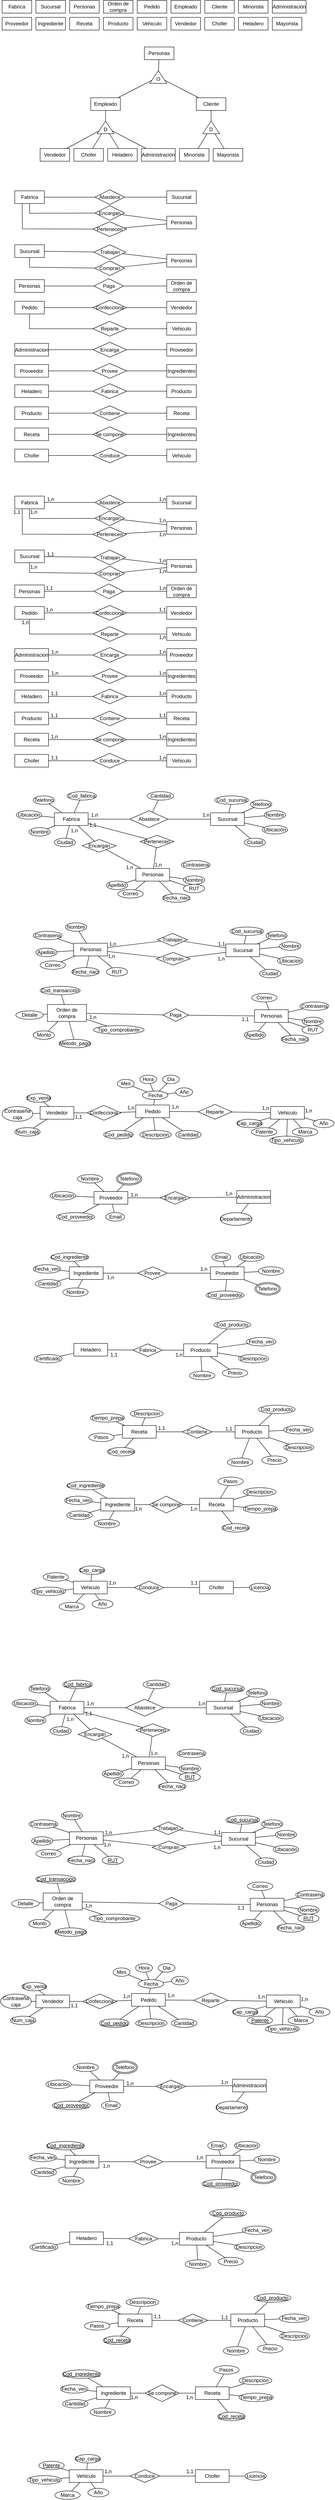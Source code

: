 <mxfile version="21.3.8" type="device">
  <diagram name="Página-1" id="ZQH5fN0ECEUizaC5v_aP">
    <mxGraphModel dx="989" dy="521" grid="1" gridSize="10" guides="1" tooltips="1" connect="1" arrows="1" fold="1" page="1" pageScale="1" pageWidth="827" pageHeight="1169" math="0" shadow="0">
      <root>
        <mxCell id="0" />
        <mxCell id="1" parent="0" />
        <mxCell id="km2PGVgDkL-i9_Mq7hTF-1" value="Fabrica" style="whiteSpace=wrap;html=1;align=center;" parent="1" vertex="1">
          <mxGeometry x="10" y="10" width="70" height="30" as="geometry" />
        </mxCell>
        <mxCell id="km2PGVgDkL-i9_Mq7hTF-2" value="Sucursal" style="whiteSpace=wrap;html=1;align=center;" parent="1" vertex="1">
          <mxGeometry x="90" y="10" width="70" height="30" as="geometry" />
        </mxCell>
        <mxCell id="km2PGVgDkL-i9_Mq7hTF-3" value="Personas" style="whiteSpace=wrap;html=1;align=center;" parent="1" vertex="1">
          <mxGeometry x="170" y="10" width="70" height="30" as="geometry" />
        </mxCell>
        <mxCell id="km2PGVgDkL-i9_Mq7hTF-4" value="Orden de compra" style="whiteSpace=wrap;html=1;align=center;" parent="1" vertex="1">
          <mxGeometry x="250" y="10" width="70" height="30" as="geometry" />
        </mxCell>
        <mxCell id="km2PGVgDkL-i9_Mq7hTF-5" value="Pedido" style="whiteSpace=wrap;html=1;align=center;" parent="1" vertex="1">
          <mxGeometry x="330" y="10" width="70" height="30" as="geometry" />
        </mxCell>
        <mxCell id="km2PGVgDkL-i9_Mq7hTF-6" value="Proveedor" style="whiteSpace=wrap;html=1;align=center;" parent="1" vertex="1">
          <mxGeometry x="10" y="50" width="70" height="30" as="geometry" />
        </mxCell>
        <mxCell id="km2PGVgDkL-i9_Mq7hTF-7" value="Ingrediente" style="whiteSpace=wrap;html=1;align=center;" parent="1" vertex="1">
          <mxGeometry x="90" y="50" width="70" height="30" as="geometry" />
        </mxCell>
        <mxCell id="km2PGVgDkL-i9_Mq7hTF-8" value="Receta" style="whiteSpace=wrap;html=1;align=center;" parent="1" vertex="1">
          <mxGeometry x="170" y="50" width="70" height="30" as="geometry" />
        </mxCell>
        <mxCell id="km2PGVgDkL-i9_Mq7hTF-9" value="Producto" style="whiteSpace=wrap;html=1;align=center;" parent="1" vertex="1">
          <mxGeometry x="250" y="50" width="70" height="30" as="geometry" />
        </mxCell>
        <mxCell id="km2PGVgDkL-i9_Mq7hTF-10" value="Vehiculo" style="whiteSpace=wrap;html=1;align=center;" parent="1" vertex="1">
          <mxGeometry x="330" y="50" width="70" height="30" as="geometry" />
        </mxCell>
        <mxCell id="T0oaX7ZpGecBGhI1Uc-V-1" value="Empleado" style="whiteSpace=wrap;html=1;align=center;" parent="1" vertex="1">
          <mxGeometry x="410" y="10" width="70" height="30" as="geometry" />
        </mxCell>
        <mxCell id="T0oaX7ZpGecBGhI1Uc-V-2" value="Cliente" style="whiteSpace=wrap;html=1;align=center;" parent="1" vertex="1">
          <mxGeometry x="490" y="10" width="70" height="30" as="geometry" />
        </mxCell>
        <mxCell id="T0oaX7ZpGecBGhI1Uc-V-3" value="Vendedor" style="whiteSpace=wrap;html=1;align=center;" parent="1" vertex="1">
          <mxGeometry x="410" y="50" width="70" height="30" as="geometry" />
        </mxCell>
        <mxCell id="T0oaX7ZpGecBGhI1Uc-V-4" value="Chofer" style="whiteSpace=wrap;html=1;align=center;" parent="1" vertex="1">
          <mxGeometry x="490" y="50" width="70" height="30" as="geometry" />
        </mxCell>
        <mxCell id="T0oaX7ZpGecBGhI1Uc-V-5" value="Administración" style="whiteSpace=wrap;html=1;align=center;" parent="1" vertex="1">
          <mxGeometry x="650" y="10" width="80" height="30" as="geometry" />
        </mxCell>
        <mxCell id="T0oaX7ZpGecBGhI1Uc-V-6" value="Minorista" style="whiteSpace=wrap;html=1;align=center;" parent="1" vertex="1">
          <mxGeometry x="570" y="10" width="70" height="30" as="geometry" />
        </mxCell>
        <mxCell id="T0oaX7ZpGecBGhI1Uc-V-7" value="Heladero" style="whiteSpace=wrap;html=1;align=center;" parent="1" vertex="1">
          <mxGeometry x="570" y="50" width="70" height="30" as="geometry" />
        </mxCell>
        <mxCell id="T0oaX7ZpGecBGhI1Uc-V-8" value="Mayorista" style="whiteSpace=wrap;html=1;align=center;" parent="1" vertex="1">
          <mxGeometry x="650" y="50" width="70" height="30" as="geometry" />
        </mxCell>
        <mxCell id="T0oaX7ZpGecBGhI1Uc-V-9" value="Personas" style="whiteSpace=wrap;html=1;align=center;" parent="1" vertex="1">
          <mxGeometry x="347" y="120" width="70" height="30" as="geometry" />
        </mxCell>
        <mxCell id="T0oaX7ZpGecBGhI1Uc-V-10" value="Empleado" style="whiteSpace=wrap;html=1;align=center;" parent="1" vertex="1">
          <mxGeometry x="220" y="240" width="70" height="30" as="geometry" />
        </mxCell>
        <mxCell id="T0oaX7ZpGecBGhI1Uc-V-11" value="Cliente" style="whiteSpace=wrap;html=1;align=center;" parent="1" vertex="1">
          <mxGeometry x="470" y="240" width="70" height="30" as="geometry" />
        </mxCell>
        <mxCell id="T0oaX7ZpGecBGhI1Uc-V-12" value="Vendedor" style="whiteSpace=wrap;html=1;align=center;" parent="1" vertex="1">
          <mxGeometry x="100" y="360" width="70" height="30" as="geometry" />
        </mxCell>
        <mxCell id="T0oaX7ZpGecBGhI1Uc-V-13" value="Chofer" style="whiteSpace=wrap;html=1;align=center;" parent="1" vertex="1">
          <mxGeometry x="180" y="360" width="70" height="30" as="geometry" />
        </mxCell>
        <mxCell id="T0oaX7ZpGecBGhI1Uc-V-14" value="Heladero" style="whiteSpace=wrap;html=1;align=center;" parent="1" vertex="1">
          <mxGeometry x="260" y="360" width="70" height="30" as="geometry" />
        </mxCell>
        <mxCell id="T0oaX7ZpGecBGhI1Uc-V-15" value="Administración" style="whiteSpace=wrap;html=1;align=center;" parent="1" vertex="1">
          <mxGeometry x="340" y="360" width="80" height="30" as="geometry" />
        </mxCell>
        <mxCell id="T0oaX7ZpGecBGhI1Uc-V-16" value="Minorista" style="whiteSpace=wrap;html=1;align=center;" parent="1" vertex="1">
          <mxGeometry x="430" y="360" width="70" height="30" as="geometry" />
        </mxCell>
        <mxCell id="T0oaX7ZpGecBGhI1Uc-V-17" value="Mayorista" style="whiteSpace=wrap;html=1;align=center;" parent="1" vertex="1">
          <mxGeometry x="510" y="360" width="70" height="30" as="geometry" />
        </mxCell>
        <mxCell id="T0oaX7ZpGecBGhI1Uc-V-18" value="" style="triangle;whiteSpace=wrap;html=1;rotation=-90;" parent="1" vertex="1">
          <mxGeometry x="365" y="171.0" width="30" height="40" as="geometry" />
        </mxCell>
        <mxCell id="T0oaX7ZpGecBGhI1Uc-V-20" value="" style="endArrow=none;html=1;rounded=0;" parent="1" source="T0oaX7ZpGecBGhI1Uc-V-10" target="T0oaX7ZpGecBGhI1Uc-V-18" edge="1">
          <mxGeometry relative="1" as="geometry">
            <mxPoint x="330" y="190" as="sourcePoint" />
            <mxPoint x="310" y="190" as="targetPoint" />
          </mxGeometry>
        </mxCell>
        <mxCell id="T0oaX7ZpGecBGhI1Uc-V-22" value="" style="endArrow=none;html=1;rounded=0;" parent="1" source="T0oaX7ZpGecBGhI1Uc-V-11" target="T0oaX7ZpGecBGhI1Uc-V-18" edge="1">
          <mxGeometry relative="1" as="geometry">
            <mxPoint x="330" y="190" as="sourcePoint" />
            <mxPoint x="490" y="190" as="targetPoint" />
          </mxGeometry>
        </mxCell>
        <mxCell id="T0oaX7ZpGecBGhI1Uc-V-23" value="" style="endArrow=none;html=1;rounded=0;" parent="1" source="T0oaX7ZpGecBGhI1Uc-V-9" target="T0oaX7ZpGecBGhI1Uc-V-18" edge="1">
          <mxGeometry relative="1" as="geometry">
            <mxPoint x="330" y="190" as="sourcePoint" />
            <mxPoint x="490" y="190" as="targetPoint" />
          </mxGeometry>
        </mxCell>
        <mxCell id="T0oaX7ZpGecBGhI1Uc-V-24" value="" style="triangle;whiteSpace=wrap;html=1;rotation=-90;" parent="1" vertex="1">
          <mxGeometry x="490" y="290" width="30" height="40" as="geometry" />
        </mxCell>
        <mxCell id="T0oaX7ZpGecBGhI1Uc-V-25" value="" style="triangle;whiteSpace=wrap;html=1;rotation=-90;" parent="1" vertex="1">
          <mxGeometry x="240" y="290" width="30" height="40" as="geometry" />
        </mxCell>
        <mxCell id="T0oaX7ZpGecBGhI1Uc-V-26" value="D" style="text;html=1;strokeColor=none;fillColor=none;align=center;verticalAlign=middle;whiteSpace=wrap;rounded=0;" parent="1" vertex="1">
          <mxGeometry x="495" y="305" width="20" height="20" as="geometry" />
        </mxCell>
        <mxCell id="T0oaX7ZpGecBGhI1Uc-V-27" value="O" style="text;html=1;strokeColor=none;fillColor=none;align=center;verticalAlign=middle;whiteSpace=wrap;rounded=0;" parent="1" vertex="1">
          <mxGeometry x="370" y="186.0" width="20" height="20" as="geometry" />
        </mxCell>
        <mxCell id="T0oaX7ZpGecBGhI1Uc-V-28" value="" style="endArrow=none;html=1;rounded=0;" parent="1" source="T0oaX7ZpGecBGhI1Uc-V-10" target="T0oaX7ZpGecBGhI1Uc-V-25" edge="1">
          <mxGeometry relative="1" as="geometry">
            <mxPoint x="330" y="190" as="sourcePoint" />
            <mxPoint x="490" y="190" as="targetPoint" />
          </mxGeometry>
        </mxCell>
        <mxCell id="T0oaX7ZpGecBGhI1Uc-V-29" value="" style="endArrow=none;html=1;rounded=0;" parent="1" source="T0oaX7ZpGecBGhI1Uc-V-12" target="T0oaX7ZpGecBGhI1Uc-V-25" edge="1">
          <mxGeometry relative="1" as="geometry">
            <mxPoint x="330" y="190" as="sourcePoint" />
            <mxPoint x="230" y="300" as="targetPoint" />
          </mxGeometry>
        </mxCell>
        <mxCell id="T0oaX7ZpGecBGhI1Uc-V-30" value="" style="endArrow=none;html=1;rounded=0;" parent="1" source="T0oaX7ZpGecBGhI1Uc-V-25" target="T0oaX7ZpGecBGhI1Uc-V-13" edge="1">
          <mxGeometry relative="1" as="geometry">
            <mxPoint x="330" y="400" as="sourcePoint" />
            <mxPoint x="490" y="400" as="targetPoint" />
          </mxGeometry>
        </mxCell>
        <mxCell id="T0oaX7ZpGecBGhI1Uc-V-31" value="" style="endArrow=none;html=1;rounded=0;" parent="1" source="T0oaX7ZpGecBGhI1Uc-V-25" target="T0oaX7ZpGecBGhI1Uc-V-14" edge="1">
          <mxGeometry relative="1" as="geometry">
            <mxPoint x="330" y="400" as="sourcePoint" />
            <mxPoint x="490" y="400" as="targetPoint" />
          </mxGeometry>
        </mxCell>
        <mxCell id="T0oaX7ZpGecBGhI1Uc-V-32" value="" style="endArrow=none;html=1;rounded=0;" parent="1" source="T0oaX7ZpGecBGhI1Uc-V-25" target="T0oaX7ZpGecBGhI1Uc-V-15" edge="1">
          <mxGeometry relative="1" as="geometry">
            <mxPoint x="330" y="400" as="sourcePoint" />
            <mxPoint x="490" y="400" as="targetPoint" />
          </mxGeometry>
        </mxCell>
        <mxCell id="T0oaX7ZpGecBGhI1Uc-V-33" value="" style="endArrow=none;html=1;rounded=0;" parent="1" source="T0oaX7ZpGecBGhI1Uc-V-24" target="T0oaX7ZpGecBGhI1Uc-V-16" edge="1">
          <mxGeometry relative="1" as="geometry">
            <mxPoint x="330" y="400" as="sourcePoint" />
            <mxPoint x="490" y="400" as="targetPoint" />
          </mxGeometry>
        </mxCell>
        <mxCell id="T0oaX7ZpGecBGhI1Uc-V-34" value="" style="endArrow=none;html=1;rounded=0;" parent="1" source="T0oaX7ZpGecBGhI1Uc-V-17" target="T0oaX7ZpGecBGhI1Uc-V-24" edge="1">
          <mxGeometry relative="1" as="geometry">
            <mxPoint x="330" y="400" as="sourcePoint" />
            <mxPoint x="490" y="400" as="targetPoint" />
          </mxGeometry>
        </mxCell>
        <mxCell id="T0oaX7ZpGecBGhI1Uc-V-35" value="" style="endArrow=none;html=1;rounded=0;" parent="1" source="T0oaX7ZpGecBGhI1Uc-V-11" target="T0oaX7ZpGecBGhI1Uc-V-24" edge="1">
          <mxGeometry relative="1" as="geometry">
            <mxPoint x="330" y="400" as="sourcePoint" />
            <mxPoint x="490" y="400" as="targetPoint" />
          </mxGeometry>
        </mxCell>
        <mxCell id="T0oaX7ZpGecBGhI1Uc-V-19" value="D" style="text;html=1;strokeColor=none;fillColor=none;align=center;verticalAlign=middle;whiteSpace=wrap;rounded=0;" parent="1" vertex="1">
          <mxGeometry x="245" y="305" width="20" height="20" as="geometry" />
        </mxCell>
        <mxCell id="1r3BcoZKdNa9U38AWwPU-1" value="Fabrica" style="whiteSpace=wrap;html=1;align=center;" parent="1" vertex="1">
          <mxGeometry x="40" y="460" width="70" height="30" as="geometry" />
        </mxCell>
        <mxCell id="1r3BcoZKdNa9U38AWwPU-2" value="Sucursal" style="whiteSpace=wrap;html=1;align=center;" parent="1" vertex="1">
          <mxGeometry x="400" y="460" width="70" height="30" as="geometry" />
        </mxCell>
        <mxCell id="1r3BcoZKdNa9U38AWwPU-3" value="Personas" style="whiteSpace=wrap;html=1;align=center;" parent="1" vertex="1">
          <mxGeometry x="400" y="520" width="70" height="30" as="geometry" />
        </mxCell>
        <mxCell id="1r3BcoZKdNa9U38AWwPU-4" value="Abastece" style="shape=rhombus;perimeter=rhombusPerimeter;whiteSpace=wrap;html=1;align=center;" parent="1" vertex="1">
          <mxGeometry x="230" y="457.5" width="70" height="35" as="geometry" />
        </mxCell>
        <mxCell id="1r3BcoZKdNa9U38AWwPU-5" value="Encargan" style="shape=rhombus;perimeter=rhombusPerimeter;whiteSpace=wrap;html=1;align=center;" parent="1" vertex="1">
          <mxGeometry x="230" y="495" width="70" height="35" as="geometry" />
        </mxCell>
        <mxCell id="1r3BcoZKdNa9U38AWwPU-6" value="Pertenecen" style="shape=rhombus;perimeter=rhombusPerimeter;whiteSpace=wrap;html=1;align=center;" parent="1" vertex="1">
          <mxGeometry x="225" y="533" width="80" height="35" as="geometry" />
        </mxCell>
        <mxCell id="1r3BcoZKdNa9U38AWwPU-7" value="" style="endArrow=none;html=1;rounded=0;" parent="1" source="1r3BcoZKdNa9U38AWwPU-1" target="1r3BcoZKdNa9U38AWwPU-4" edge="1">
          <mxGeometry relative="1" as="geometry">
            <mxPoint x="330" y="390" as="sourcePoint" />
            <mxPoint x="490" y="390" as="targetPoint" />
          </mxGeometry>
        </mxCell>
        <mxCell id="1r3BcoZKdNa9U38AWwPU-8" value="" style="endArrow=none;html=1;rounded=0;" parent="1" source="1r3BcoZKdNa9U38AWwPU-4" target="1r3BcoZKdNa9U38AWwPU-2" edge="1">
          <mxGeometry relative="1" as="geometry">
            <mxPoint x="330" y="390" as="sourcePoint" />
            <mxPoint x="490" y="390" as="targetPoint" />
          </mxGeometry>
        </mxCell>
        <mxCell id="1r3BcoZKdNa9U38AWwPU-9" value="" style="endArrow=none;html=1;rounded=0;" parent="1" source="1r3BcoZKdNa9U38AWwPU-1" target="1r3BcoZKdNa9U38AWwPU-5" edge="1">
          <mxGeometry relative="1" as="geometry">
            <mxPoint x="330" y="390" as="sourcePoint" />
            <mxPoint x="490" y="390" as="targetPoint" />
            <Array as="points">
              <mxPoint x="75" y="513" />
            </Array>
          </mxGeometry>
        </mxCell>
        <mxCell id="1r3BcoZKdNa9U38AWwPU-10" value="" style="endArrow=none;html=1;rounded=0;exitX=0.25;exitY=1;exitDx=0;exitDy=0;" parent="1" source="1r3BcoZKdNa9U38AWwPU-1" target="1r3BcoZKdNa9U38AWwPU-6" edge="1">
          <mxGeometry relative="1" as="geometry">
            <mxPoint x="330" y="390" as="sourcePoint" />
            <mxPoint x="490" y="390" as="targetPoint" />
            <Array as="points">
              <mxPoint x="58" y="550" />
            </Array>
          </mxGeometry>
        </mxCell>
        <mxCell id="1r3BcoZKdNa9U38AWwPU-11" value="" style="endArrow=none;html=1;rounded=0;" parent="1" source="1r3BcoZKdNa9U38AWwPU-6" target="1r3BcoZKdNa9U38AWwPU-3" edge="1">
          <mxGeometry relative="1" as="geometry">
            <mxPoint x="330" y="390" as="sourcePoint" />
            <mxPoint x="490" y="390" as="targetPoint" />
          </mxGeometry>
        </mxCell>
        <mxCell id="1r3BcoZKdNa9U38AWwPU-12" value="" style="endArrow=none;html=1;rounded=0;" parent="1" source="1r3BcoZKdNa9U38AWwPU-5" target="1r3BcoZKdNa9U38AWwPU-3" edge="1">
          <mxGeometry relative="1" as="geometry">
            <mxPoint x="330" y="390" as="sourcePoint" />
            <mxPoint x="490" y="390" as="targetPoint" />
          </mxGeometry>
        </mxCell>
        <mxCell id="1r3BcoZKdNa9U38AWwPU-18" value="Sucursal" style="whiteSpace=wrap;html=1;align=center;" parent="1" vertex="1">
          <mxGeometry x="40" y="587.5" width="70" height="30" as="geometry" />
        </mxCell>
        <mxCell id="1r3BcoZKdNa9U38AWwPU-20" value="Personas" style="whiteSpace=wrap;html=1;align=center;" parent="1" vertex="1">
          <mxGeometry x="400" y="610" width="70" height="30" as="geometry" />
        </mxCell>
        <mxCell id="1r3BcoZKdNa9U38AWwPU-22" value="Compran" style="shape=rhombus;perimeter=rhombusPerimeter;whiteSpace=wrap;html=1;align=center;" parent="1" vertex="1">
          <mxGeometry x="230" y="625.5" width="70" height="35" as="geometry" />
        </mxCell>
        <mxCell id="1r3BcoZKdNa9U38AWwPU-23" value="Trabajan" style="shape=rhombus;perimeter=rhombusPerimeter;whiteSpace=wrap;html=1;align=center;" parent="1" vertex="1">
          <mxGeometry x="227.5" y="587.5" width="75" height="35" as="geometry" />
        </mxCell>
        <mxCell id="1r3BcoZKdNa9U38AWwPU-26" value="" style="endArrow=none;html=1;rounded=0;" parent="1" source="1r3BcoZKdNa9U38AWwPU-18" target="1r3BcoZKdNa9U38AWwPU-22" edge="1">
          <mxGeometry relative="1" as="geometry">
            <mxPoint x="330" y="517.5" as="sourcePoint" />
            <mxPoint x="490" y="517.5" as="targetPoint" />
            <Array as="points">
              <mxPoint x="75" y="640.5" />
            </Array>
          </mxGeometry>
        </mxCell>
        <mxCell id="1r3BcoZKdNa9U38AWwPU-28" value="" style="endArrow=none;html=1;rounded=0;" parent="1" source="1r3BcoZKdNa9U38AWwPU-23" target="1r3BcoZKdNa9U38AWwPU-20" edge="1">
          <mxGeometry relative="1" as="geometry">
            <mxPoint x="330" y="517.5" as="sourcePoint" />
            <mxPoint x="490" y="517.5" as="targetPoint" />
          </mxGeometry>
        </mxCell>
        <mxCell id="1r3BcoZKdNa9U38AWwPU-29" value="" style="endArrow=none;html=1;rounded=0;" parent="1" source="1r3BcoZKdNa9U38AWwPU-22" target="1r3BcoZKdNa9U38AWwPU-20" edge="1">
          <mxGeometry relative="1" as="geometry">
            <mxPoint x="330" y="517.5" as="sourcePoint" />
            <mxPoint x="490" y="517.5" as="targetPoint" />
          </mxGeometry>
        </mxCell>
        <mxCell id="1r3BcoZKdNa9U38AWwPU-30" value="Personas" style="whiteSpace=wrap;html=1;align=center;" parent="1" vertex="1">
          <mxGeometry x="40" y="670" width="70" height="30" as="geometry" />
        </mxCell>
        <mxCell id="1r3BcoZKdNa9U38AWwPU-31" value="Paga" style="shape=rhombus;perimeter=rhombusPerimeter;whiteSpace=wrap;html=1;align=center;" parent="1" vertex="1">
          <mxGeometry x="227.5" y="667.5" width="70" height="35" as="geometry" />
        </mxCell>
        <mxCell id="1r3BcoZKdNa9U38AWwPU-32" value="Orden de compra" style="whiteSpace=wrap;html=1;align=center;" parent="1" vertex="1">
          <mxGeometry x="400" y="670" width="70" height="30" as="geometry" />
        </mxCell>
        <mxCell id="1r3BcoZKdNa9U38AWwPU-33" value="" style="endArrow=none;html=1;rounded=0;" parent="1" source="1r3BcoZKdNa9U38AWwPU-30" target="1r3BcoZKdNa9U38AWwPU-31" edge="1">
          <mxGeometry relative="1" as="geometry">
            <mxPoint x="330" y="410" as="sourcePoint" />
            <mxPoint x="490" y="410" as="targetPoint" />
          </mxGeometry>
        </mxCell>
        <mxCell id="1r3BcoZKdNa9U38AWwPU-34" value="" style="endArrow=none;html=1;rounded=0;" parent="1" source="1r3BcoZKdNa9U38AWwPU-31" target="1r3BcoZKdNa9U38AWwPU-32" edge="1">
          <mxGeometry relative="1" as="geometry">
            <mxPoint x="330" y="410" as="sourcePoint" />
            <mxPoint x="490" y="410" as="targetPoint" />
          </mxGeometry>
        </mxCell>
        <mxCell id="1r3BcoZKdNa9U38AWwPU-35" value="Vendedor" style="whiteSpace=wrap;html=1;align=center;" parent="1" vertex="1">
          <mxGeometry x="400" y="721" width="70" height="30" as="geometry" />
        </mxCell>
        <mxCell id="1r3BcoZKdNa9U38AWwPU-36" value="Pedido" style="whiteSpace=wrap;html=1;align=center;" parent="1" vertex="1">
          <mxGeometry x="40" y="721" width="70" height="30" as="geometry" />
        </mxCell>
        <mxCell id="1r3BcoZKdNa9U38AWwPU-37" value="Confecciona" style="shape=rhombus;perimeter=rhombusPerimeter;whiteSpace=wrap;html=1;align=center;" parent="1" vertex="1">
          <mxGeometry x="225" y="718.5" width="80" height="35" as="geometry" />
        </mxCell>
        <mxCell id="1r3BcoZKdNa9U38AWwPU-38" value="" style="endArrow=none;html=1;rounded=0;" parent="1" source="1r3BcoZKdNa9U38AWwPU-35" target="1r3BcoZKdNa9U38AWwPU-37" edge="1">
          <mxGeometry relative="1" as="geometry">
            <mxPoint x="330" y="631" as="sourcePoint" />
            <mxPoint x="490" y="631" as="targetPoint" />
          </mxGeometry>
        </mxCell>
        <mxCell id="1r3BcoZKdNa9U38AWwPU-39" value="" style="endArrow=none;html=1;rounded=0;" parent="1" source="1r3BcoZKdNa9U38AWwPU-37" target="1r3BcoZKdNa9U38AWwPU-36" edge="1">
          <mxGeometry relative="1" as="geometry">
            <mxPoint x="330" y="631" as="sourcePoint" />
            <mxPoint x="490" y="631" as="targetPoint" />
          </mxGeometry>
        </mxCell>
        <mxCell id="1r3BcoZKdNa9U38AWwPU-40" value="Vehiculo" style="whiteSpace=wrap;html=1;align=center;" parent="1" vertex="1">
          <mxGeometry x="400" y="771" width="70" height="30" as="geometry" />
        </mxCell>
        <mxCell id="1r3BcoZKdNa9U38AWwPU-41" value="Reparte" style="shape=rhombus;perimeter=rhombusPerimeter;whiteSpace=wrap;html=1;align=center;" parent="1" vertex="1">
          <mxGeometry x="225" y="768.5" width="80" height="35" as="geometry" />
        </mxCell>
        <mxCell id="1r3BcoZKdNa9U38AWwPU-53" value="" style="endArrow=none;html=1;rounded=0;" parent="1" source="1r3BcoZKdNa9U38AWwPU-36" target="1r3BcoZKdNa9U38AWwPU-41" edge="1">
          <mxGeometry relative="1" as="geometry">
            <mxPoint x="330" y="881" as="sourcePoint" />
            <mxPoint x="490" y="881" as="targetPoint" />
            <Array as="points">
              <mxPoint x="75" y="786" />
            </Array>
          </mxGeometry>
        </mxCell>
        <mxCell id="1r3BcoZKdNa9U38AWwPU-54" value="" style="endArrow=none;html=1;rounded=0;" parent="1" source="1r3BcoZKdNa9U38AWwPU-41" target="1r3BcoZKdNa9U38AWwPU-40" edge="1">
          <mxGeometry relative="1" as="geometry">
            <mxPoint x="330" y="881" as="sourcePoint" />
            <mxPoint x="490" y="881" as="targetPoint" />
          </mxGeometry>
        </mxCell>
        <mxCell id="10su72nTtg2tERJOeltN-3" value="" style="endArrow=none;html=1;rounded=0;" edge="1" parent="1" source="1r3BcoZKdNa9U38AWwPU-23" target="1r3BcoZKdNa9U38AWwPU-18">
          <mxGeometry relative="1" as="geometry">
            <mxPoint x="330" y="690" as="sourcePoint" />
            <mxPoint x="490" y="690" as="targetPoint" />
          </mxGeometry>
        </mxCell>
        <mxCell id="10su72nTtg2tERJOeltN-8" value="Proveedor" style="whiteSpace=wrap;html=1;align=center;" vertex="1" parent="1">
          <mxGeometry x="400" y="820.5" width="70" height="30" as="geometry" />
        </mxCell>
        <mxCell id="10su72nTtg2tERJOeltN-9" value="Administracion" style="whiteSpace=wrap;html=1;align=center;" vertex="1" parent="1">
          <mxGeometry x="40" y="820.5" width="80" height="30" as="geometry" />
        </mxCell>
        <mxCell id="10su72nTtg2tERJOeltN-10" value="Encarga" style="shape=rhombus;perimeter=rhombusPerimeter;whiteSpace=wrap;html=1;align=center;" vertex="1" parent="1">
          <mxGeometry x="225" y="818" width="80" height="35" as="geometry" />
        </mxCell>
        <mxCell id="10su72nTtg2tERJOeltN-11" value="" style="endArrow=none;html=1;rounded=0;" edge="1" parent="1" source="10su72nTtg2tERJOeltN-8" target="10su72nTtg2tERJOeltN-10">
          <mxGeometry relative="1" as="geometry">
            <mxPoint x="330" y="730.5" as="sourcePoint" />
            <mxPoint x="490" y="730.5" as="targetPoint" />
          </mxGeometry>
        </mxCell>
        <mxCell id="10su72nTtg2tERJOeltN-12" value="" style="endArrow=none;html=1;rounded=0;" edge="1" parent="1" source="10su72nTtg2tERJOeltN-10" target="10su72nTtg2tERJOeltN-9">
          <mxGeometry relative="1" as="geometry">
            <mxPoint x="330" y="730.5" as="sourcePoint" />
            <mxPoint x="490" y="730.5" as="targetPoint" />
          </mxGeometry>
        </mxCell>
        <mxCell id="10su72nTtg2tERJOeltN-17" value="Ingredientes" style="whiteSpace=wrap;html=1;align=center;" vertex="1" parent="1">
          <mxGeometry x="400" y="870.5" width="70" height="30" as="geometry" />
        </mxCell>
        <mxCell id="10su72nTtg2tERJOeltN-18" value="Proveedor" style="whiteSpace=wrap;html=1;align=center;" vertex="1" parent="1">
          <mxGeometry x="40" y="870.5" width="80" height="30" as="geometry" />
        </mxCell>
        <mxCell id="10su72nTtg2tERJOeltN-19" value="Provee" style="shape=rhombus;perimeter=rhombusPerimeter;whiteSpace=wrap;html=1;align=center;" vertex="1" parent="1">
          <mxGeometry x="225" y="868" width="80" height="35" as="geometry" />
        </mxCell>
        <mxCell id="10su72nTtg2tERJOeltN-20" value="" style="endArrow=none;html=1;rounded=0;" edge="1" parent="1" source="10su72nTtg2tERJOeltN-17" target="10su72nTtg2tERJOeltN-19">
          <mxGeometry relative="1" as="geometry">
            <mxPoint x="330" y="780.5" as="sourcePoint" />
            <mxPoint x="490" y="780.5" as="targetPoint" />
          </mxGeometry>
        </mxCell>
        <mxCell id="10su72nTtg2tERJOeltN-21" value="" style="endArrow=none;html=1;rounded=0;" edge="1" parent="1" source="10su72nTtg2tERJOeltN-19" target="10su72nTtg2tERJOeltN-18">
          <mxGeometry relative="1" as="geometry">
            <mxPoint x="330" y="780.5" as="sourcePoint" />
            <mxPoint x="490" y="780.5" as="targetPoint" />
          </mxGeometry>
        </mxCell>
        <mxCell id="10su72nTtg2tERJOeltN-22" value="Producto" style="whiteSpace=wrap;html=1;align=center;" vertex="1" parent="1">
          <mxGeometry x="400" y="918.5" width="70" height="30" as="geometry" />
        </mxCell>
        <mxCell id="10su72nTtg2tERJOeltN-23" value="Heladero" style="whiteSpace=wrap;html=1;align=center;" vertex="1" parent="1">
          <mxGeometry x="40" y="918.5" width="80" height="30" as="geometry" />
        </mxCell>
        <mxCell id="10su72nTtg2tERJOeltN-24" value="Fabrica" style="shape=rhombus;perimeter=rhombusPerimeter;whiteSpace=wrap;html=1;align=center;" vertex="1" parent="1">
          <mxGeometry x="225" y="916" width="80" height="35" as="geometry" />
        </mxCell>
        <mxCell id="10su72nTtg2tERJOeltN-25" value="" style="endArrow=none;html=1;rounded=0;" edge="1" parent="1" source="10su72nTtg2tERJOeltN-22" target="10su72nTtg2tERJOeltN-24">
          <mxGeometry relative="1" as="geometry">
            <mxPoint x="330" y="828.5" as="sourcePoint" />
            <mxPoint x="490" y="828.5" as="targetPoint" />
          </mxGeometry>
        </mxCell>
        <mxCell id="10su72nTtg2tERJOeltN-26" value="" style="endArrow=none;html=1;rounded=0;" edge="1" parent="1" source="10su72nTtg2tERJOeltN-24" target="10su72nTtg2tERJOeltN-23">
          <mxGeometry relative="1" as="geometry">
            <mxPoint x="330" y="828.5" as="sourcePoint" />
            <mxPoint x="490" y="828.5" as="targetPoint" />
          </mxGeometry>
        </mxCell>
        <mxCell id="10su72nTtg2tERJOeltN-27" value="Receta" style="whiteSpace=wrap;html=1;align=center;" vertex="1" parent="1">
          <mxGeometry x="400" y="970.5" width="70" height="30" as="geometry" />
        </mxCell>
        <mxCell id="10su72nTtg2tERJOeltN-28" value="Producto" style="whiteSpace=wrap;html=1;align=center;" vertex="1" parent="1">
          <mxGeometry x="40" y="970.5" width="80" height="30" as="geometry" />
        </mxCell>
        <mxCell id="10su72nTtg2tERJOeltN-29" value="Contiene" style="shape=rhombus;perimeter=rhombusPerimeter;whiteSpace=wrap;html=1;align=center;" vertex="1" parent="1">
          <mxGeometry x="225" y="968" width="80" height="35" as="geometry" />
        </mxCell>
        <mxCell id="10su72nTtg2tERJOeltN-30" value="" style="endArrow=none;html=1;rounded=0;" edge="1" parent="1" source="10su72nTtg2tERJOeltN-27" target="10su72nTtg2tERJOeltN-29">
          <mxGeometry relative="1" as="geometry">
            <mxPoint x="330" y="880.5" as="sourcePoint" />
            <mxPoint x="490" y="880.5" as="targetPoint" />
          </mxGeometry>
        </mxCell>
        <mxCell id="10su72nTtg2tERJOeltN-31" value="" style="endArrow=none;html=1;rounded=0;" edge="1" parent="1" source="10su72nTtg2tERJOeltN-29" target="10su72nTtg2tERJOeltN-28">
          <mxGeometry relative="1" as="geometry">
            <mxPoint x="330" y="880.5" as="sourcePoint" />
            <mxPoint x="490" y="880.5" as="targetPoint" />
          </mxGeometry>
        </mxCell>
        <mxCell id="10su72nTtg2tERJOeltN-32" value="Ingredientes" style="whiteSpace=wrap;html=1;align=center;" vertex="1" parent="1">
          <mxGeometry x="400" y="1020.5" width="70" height="30" as="geometry" />
        </mxCell>
        <mxCell id="10su72nTtg2tERJOeltN-33" value="Receta" style="whiteSpace=wrap;html=1;align=center;" vertex="1" parent="1">
          <mxGeometry x="40" y="1020.5" width="80" height="30" as="geometry" />
        </mxCell>
        <mxCell id="10su72nTtg2tERJOeltN-34" value="Se compone" style="shape=rhombus;perimeter=rhombusPerimeter;whiteSpace=wrap;html=1;align=center;" vertex="1" parent="1">
          <mxGeometry x="225" y="1018" width="80" height="35" as="geometry" />
        </mxCell>
        <mxCell id="10su72nTtg2tERJOeltN-35" value="" style="endArrow=none;html=1;rounded=0;" edge="1" parent="1" source="10su72nTtg2tERJOeltN-32" target="10su72nTtg2tERJOeltN-34">
          <mxGeometry relative="1" as="geometry">
            <mxPoint x="330" y="930.5" as="sourcePoint" />
            <mxPoint x="490" y="930.5" as="targetPoint" />
          </mxGeometry>
        </mxCell>
        <mxCell id="10su72nTtg2tERJOeltN-36" value="" style="endArrow=none;html=1;rounded=0;" edge="1" parent="1" source="10su72nTtg2tERJOeltN-34" target="10su72nTtg2tERJOeltN-33">
          <mxGeometry relative="1" as="geometry">
            <mxPoint x="330" y="930.5" as="sourcePoint" />
            <mxPoint x="490" y="930.5" as="targetPoint" />
          </mxGeometry>
        </mxCell>
        <mxCell id="10su72nTtg2tERJOeltN-37" value="Vehiculo" style="whiteSpace=wrap;html=1;align=center;" vertex="1" parent="1">
          <mxGeometry x="400" y="1070.5" width="70" height="30" as="geometry" />
        </mxCell>
        <mxCell id="10su72nTtg2tERJOeltN-38" value="Chofer" style="whiteSpace=wrap;html=1;align=center;" vertex="1" parent="1">
          <mxGeometry x="40" y="1070.5" width="80" height="30" as="geometry" />
        </mxCell>
        <mxCell id="10su72nTtg2tERJOeltN-39" value="Conduce" style="shape=rhombus;perimeter=rhombusPerimeter;whiteSpace=wrap;html=1;align=center;" vertex="1" parent="1">
          <mxGeometry x="225" y="1068" width="80" height="35" as="geometry" />
        </mxCell>
        <mxCell id="10su72nTtg2tERJOeltN-40" value="" style="endArrow=none;html=1;rounded=0;" edge="1" parent="1" source="10su72nTtg2tERJOeltN-37" target="10su72nTtg2tERJOeltN-39">
          <mxGeometry relative="1" as="geometry">
            <mxPoint x="330" y="980.5" as="sourcePoint" />
            <mxPoint x="490" y="980.5" as="targetPoint" />
          </mxGeometry>
        </mxCell>
        <mxCell id="10su72nTtg2tERJOeltN-41" value="" style="endArrow=none;html=1;rounded=0;" edge="1" parent="1" source="10su72nTtg2tERJOeltN-39" target="10su72nTtg2tERJOeltN-38">
          <mxGeometry relative="1" as="geometry">
            <mxPoint x="330" y="980.5" as="sourcePoint" />
            <mxPoint x="490" y="980.5" as="targetPoint" />
          </mxGeometry>
        </mxCell>
        <mxCell id="10su72nTtg2tERJOeltN-42" value="Fabrica" style="whiteSpace=wrap;html=1;align=center;" vertex="1" parent="1">
          <mxGeometry x="40" y="1181.5" width="70" height="30" as="geometry" />
        </mxCell>
        <mxCell id="10su72nTtg2tERJOeltN-43" value="Sucursal" style="whiteSpace=wrap;html=1;align=center;" vertex="1" parent="1">
          <mxGeometry x="400" y="1181.5" width="70" height="30" as="geometry" />
        </mxCell>
        <mxCell id="10su72nTtg2tERJOeltN-44" value="Personas" style="whiteSpace=wrap;html=1;align=center;" vertex="1" parent="1">
          <mxGeometry x="400" y="1241.5" width="70" height="30" as="geometry" />
        </mxCell>
        <mxCell id="10su72nTtg2tERJOeltN-45" value="Abastece" style="shape=rhombus;perimeter=rhombusPerimeter;whiteSpace=wrap;html=1;align=center;" vertex="1" parent="1">
          <mxGeometry x="230" y="1179" width="70" height="35" as="geometry" />
        </mxCell>
        <mxCell id="10su72nTtg2tERJOeltN-46" value="Encargan" style="shape=rhombus;perimeter=rhombusPerimeter;whiteSpace=wrap;html=1;align=center;" vertex="1" parent="1">
          <mxGeometry x="230" y="1216.5" width="70" height="35" as="geometry" />
        </mxCell>
        <mxCell id="10su72nTtg2tERJOeltN-47" value="Pertenecen" style="shape=rhombus;perimeter=rhombusPerimeter;whiteSpace=wrap;html=1;align=center;" vertex="1" parent="1">
          <mxGeometry x="225" y="1254.5" width="80" height="35" as="geometry" />
        </mxCell>
        <mxCell id="10su72nTtg2tERJOeltN-48" value="" style="endArrow=none;html=1;rounded=0;" edge="1" parent="1" source="10su72nTtg2tERJOeltN-42" target="10su72nTtg2tERJOeltN-45">
          <mxGeometry relative="1" as="geometry">
            <mxPoint x="330" y="1111.5" as="sourcePoint" />
            <mxPoint x="490" y="1111.5" as="targetPoint" />
          </mxGeometry>
        </mxCell>
        <mxCell id="10su72nTtg2tERJOeltN-49" value="" style="endArrow=none;html=1;rounded=0;" edge="1" parent="1" source="10su72nTtg2tERJOeltN-45" target="10su72nTtg2tERJOeltN-43">
          <mxGeometry relative="1" as="geometry">
            <mxPoint x="330" y="1111.5" as="sourcePoint" />
            <mxPoint x="490" y="1111.5" as="targetPoint" />
          </mxGeometry>
        </mxCell>
        <mxCell id="10su72nTtg2tERJOeltN-50" value="" style="endArrow=none;html=1;rounded=0;" edge="1" parent="1" source="10su72nTtg2tERJOeltN-42" target="10su72nTtg2tERJOeltN-46">
          <mxGeometry relative="1" as="geometry">
            <mxPoint x="330" y="1111.5" as="sourcePoint" />
            <mxPoint x="490" y="1111.5" as="targetPoint" />
            <Array as="points">
              <mxPoint x="75" y="1234.5" />
            </Array>
          </mxGeometry>
        </mxCell>
        <mxCell id="10su72nTtg2tERJOeltN-51" value="" style="endArrow=none;html=1;rounded=0;exitX=0.25;exitY=1;exitDx=0;exitDy=0;" edge="1" parent="1" source="10su72nTtg2tERJOeltN-42" target="10su72nTtg2tERJOeltN-47">
          <mxGeometry relative="1" as="geometry">
            <mxPoint x="330" y="1111.5" as="sourcePoint" />
            <mxPoint x="490" y="1111.5" as="targetPoint" />
            <Array as="points">
              <mxPoint x="58" y="1271.5" />
            </Array>
          </mxGeometry>
        </mxCell>
        <mxCell id="10su72nTtg2tERJOeltN-52" value="" style="endArrow=none;html=1;rounded=0;entryX=0;entryY=0.75;entryDx=0;entryDy=0;" edge="1" parent="1" source="10su72nTtg2tERJOeltN-47" target="10su72nTtg2tERJOeltN-44">
          <mxGeometry relative="1" as="geometry">
            <mxPoint x="330" y="1111.5" as="sourcePoint" />
            <mxPoint x="390" y="1270" as="targetPoint" />
          </mxGeometry>
        </mxCell>
        <mxCell id="10su72nTtg2tERJOeltN-53" value="" style="endArrow=none;html=1;rounded=0;entryX=0;entryY=0.25;entryDx=0;entryDy=0;" edge="1" parent="1" source="10su72nTtg2tERJOeltN-46" target="10su72nTtg2tERJOeltN-44">
          <mxGeometry relative="1" as="geometry">
            <mxPoint x="330" y="1111.5" as="sourcePoint" />
            <mxPoint x="370" y="1234" as="targetPoint" />
          </mxGeometry>
        </mxCell>
        <mxCell id="10su72nTtg2tERJOeltN-54" value="Sucursal" style="whiteSpace=wrap;html=1;align=center;" vertex="1" parent="1">
          <mxGeometry x="40" y="1309" width="70" height="30" as="geometry" />
        </mxCell>
        <mxCell id="10su72nTtg2tERJOeltN-55" value="Personas" style="whiteSpace=wrap;html=1;align=center;" vertex="1" parent="1">
          <mxGeometry x="400" y="1331.5" width="70" height="30" as="geometry" />
        </mxCell>
        <mxCell id="10su72nTtg2tERJOeltN-56" value="Compran" style="shape=rhombus;perimeter=rhombusPerimeter;whiteSpace=wrap;html=1;align=center;" vertex="1" parent="1">
          <mxGeometry x="230" y="1347" width="70" height="35" as="geometry" />
        </mxCell>
        <mxCell id="10su72nTtg2tERJOeltN-57" value="Trabajan" style="shape=rhombus;perimeter=rhombusPerimeter;whiteSpace=wrap;html=1;align=center;" vertex="1" parent="1">
          <mxGeometry x="227.5" y="1309" width="75" height="35" as="geometry" />
        </mxCell>
        <mxCell id="10su72nTtg2tERJOeltN-58" value="" style="endArrow=none;html=1;rounded=0;" edge="1" parent="1" source="10su72nTtg2tERJOeltN-54" target="10su72nTtg2tERJOeltN-56">
          <mxGeometry relative="1" as="geometry">
            <mxPoint x="330" y="1239" as="sourcePoint" />
            <mxPoint x="490" y="1239" as="targetPoint" />
            <Array as="points">
              <mxPoint x="75" y="1362" />
            </Array>
          </mxGeometry>
        </mxCell>
        <mxCell id="10su72nTtg2tERJOeltN-59" value="" style="endArrow=none;html=1;rounded=0;" edge="1" parent="1" source="10su72nTtg2tERJOeltN-57" target="10su72nTtg2tERJOeltN-55">
          <mxGeometry relative="1" as="geometry">
            <mxPoint x="330" y="1239" as="sourcePoint" />
            <mxPoint x="490" y="1239" as="targetPoint" />
          </mxGeometry>
        </mxCell>
        <mxCell id="10su72nTtg2tERJOeltN-60" value="" style="endArrow=none;html=1;rounded=0;" edge="1" parent="1" source="10su72nTtg2tERJOeltN-56" target="10su72nTtg2tERJOeltN-55">
          <mxGeometry relative="1" as="geometry">
            <mxPoint x="330" y="1239" as="sourcePoint" />
            <mxPoint x="490" y="1239" as="targetPoint" />
          </mxGeometry>
        </mxCell>
        <mxCell id="10su72nTtg2tERJOeltN-61" value="Personas" style="whiteSpace=wrap;html=1;align=center;" vertex="1" parent="1">
          <mxGeometry x="40" y="1391.5" width="70" height="30" as="geometry" />
        </mxCell>
        <mxCell id="10su72nTtg2tERJOeltN-62" value="Paga" style="shape=rhombus;perimeter=rhombusPerimeter;whiteSpace=wrap;html=1;align=center;" vertex="1" parent="1">
          <mxGeometry x="227.5" y="1389" width="70" height="35" as="geometry" />
        </mxCell>
        <mxCell id="10su72nTtg2tERJOeltN-63" value="Orden de compra" style="whiteSpace=wrap;html=1;align=center;" vertex="1" parent="1">
          <mxGeometry x="400" y="1391.5" width="70" height="30" as="geometry" />
        </mxCell>
        <mxCell id="10su72nTtg2tERJOeltN-64" value="" style="endArrow=none;html=1;rounded=0;" edge="1" parent="1" source="10su72nTtg2tERJOeltN-61" target="10su72nTtg2tERJOeltN-62">
          <mxGeometry relative="1" as="geometry">
            <mxPoint x="330" y="1131.5" as="sourcePoint" />
            <mxPoint x="490" y="1131.5" as="targetPoint" />
          </mxGeometry>
        </mxCell>
        <mxCell id="10su72nTtg2tERJOeltN-65" value="" style="endArrow=none;html=1;rounded=0;" edge="1" parent="1" source="10su72nTtg2tERJOeltN-62" target="10su72nTtg2tERJOeltN-63">
          <mxGeometry relative="1" as="geometry">
            <mxPoint x="330" y="1131.5" as="sourcePoint" />
            <mxPoint x="490" y="1131.5" as="targetPoint" />
          </mxGeometry>
        </mxCell>
        <mxCell id="10su72nTtg2tERJOeltN-66" value="Vendedor" style="whiteSpace=wrap;html=1;align=center;" vertex="1" parent="1">
          <mxGeometry x="400" y="1442.5" width="70" height="30" as="geometry" />
        </mxCell>
        <mxCell id="10su72nTtg2tERJOeltN-67" value="Pedido" style="whiteSpace=wrap;html=1;align=center;" vertex="1" parent="1">
          <mxGeometry x="40" y="1442.5" width="70" height="30" as="geometry" />
        </mxCell>
        <mxCell id="10su72nTtg2tERJOeltN-68" value="Confecciona" style="shape=rhombus;perimeter=rhombusPerimeter;whiteSpace=wrap;html=1;align=center;" vertex="1" parent="1">
          <mxGeometry x="225" y="1440" width="80" height="35" as="geometry" />
        </mxCell>
        <mxCell id="10su72nTtg2tERJOeltN-69" value="" style="endArrow=none;html=1;rounded=0;" edge="1" parent="1" source="10su72nTtg2tERJOeltN-66" target="10su72nTtg2tERJOeltN-68">
          <mxGeometry relative="1" as="geometry">
            <mxPoint x="330" y="1352.5" as="sourcePoint" />
            <mxPoint x="490" y="1352.5" as="targetPoint" />
          </mxGeometry>
        </mxCell>
        <mxCell id="10su72nTtg2tERJOeltN-70" value="" style="endArrow=none;html=1;rounded=0;" edge="1" parent="1" source="10su72nTtg2tERJOeltN-68" target="10su72nTtg2tERJOeltN-67">
          <mxGeometry relative="1" as="geometry">
            <mxPoint x="330" y="1352.5" as="sourcePoint" />
            <mxPoint x="490" y="1352.5" as="targetPoint" />
          </mxGeometry>
        </mxCell>
        <mxCell id="10su72nTtg2tERJOeltN-71" value="Vehiculo" style="whiteSpace=wrap;html=1;align=center;" vertex="1" parent="1">
          <mxGeometry x="400" y="1492.5" width="70" height="30" as="geometry" />
        </mxCell>
        <mxCell id="10su72nTtg2tERJOeltN-72" value="Reparte" style="shape=rhombus;perimeter=rhombusPerimeter;whiteSpace=wrap;html=1;align=center;" vertex="1" parent="1">
          <mxGeometry x="225" y="1490" width="80" height="35" as="geometry" />
        </mxCell>
        <mxCell id="10su72nTtg2tERJOeltN-73" value="" style="endArrow=none;html=1;rounded=0;" edge="1" parent="1" source="10su72nTtg2tERJOeltN-67" target="10su72nTtg2tERJOeltN-72">
          <mxGeometry relative="1" as="geometry">
            <mxPoint x="330" y="1602.5" as="sourcePoint" />
            <mxPoint x="490" y="1602.5" as="targetPoint" />
            <Array as="points">
              <mxPoint x="75" y="1507.5" />
            </Array>
          </mxGeometry>
        </mxCell>
        <mxCell id="10su72nTtg2tERJOeltN-74" value="" style="endArrow=none;html=1;rounded=0;" edge="1" parent="1" source="10su72nTtg2tERJOeltN-72" target="10su72nTtg2tERJOeltN-71">
          <mxGeometry relative="1" as="geometry">
            <mxPoint x="330" y="1602.5" as="sourcePoint" />
            <mxPoint x="490" y="1602.5" as="targetPoint" />
          </mxGeometry>
        </mxCell>
        <mxCell id="10su72nTtg2tERJOeltN-75" value="" style="endArrow=none;html=1;rounded=0;" edge="1" parent="1" source="10su72nTtg2tERJOeltN-57" target="10su72nTtg2tERJOeltN-54">
          <mxGeometry relative="1" as="geometry">
            <mxPoint x="330" y="1411.5" as="sourcePoint" />
            <mxPoint x="490" y="1411.5" as="targetPoint" />
          </mxGeometry>
        </mxCell>
        <mxCell id="10su72nTtg2tERJOeltN-76" value="Proveedor" style="whiteSpace=wrap;html=1;align=center;" vertex="1" parent="1">
          <mxGeometry x="400" y="1542" width="70" height="30" as="geometry" />
        </mxCell>
        <mxCell id="10su72nTtg2tERJOeltN-77" value="Administracion" style="whiteSpace=wrap;html=1;align=center;" vertex="1" parent="1">
          <mxGeometry x="40" y="1542" width="80" height="30" as="geometry" />
        </mxCell>
        <mxCell id="10su72nTtg2tERJOeltN-78" value="Encarga" style="shape=rhombus;perimeter=rhombusPerimeter;whiteSpace=wrap;html=1;align=center;" vertex="1" parent="1">
          <mxGeometry x="225" y="1539.5" width="80" height="35" as="geometry" />
        </mxCell>
        <mxCell id="10su72nTtg2tERJOeltN-79" value="" style="endArrow=none;html=1;rounded=0;" edge="1" parent="1" source="10su72nTtg2tERJOeltN-76" target="10su72nTtg2tERJOeltN-78">
          <mxGeometry relative="1" as="geometry">
            <mxPoint x="330" y="1452" as="sourcePoint" />
            <mxPoint x="490" y="1452" as="targetPoint" />
          </mxGeometry>
        </mxCell>
        <mxCell id="10su72nTtg2tERJOeltN-80" value="" style="endArrow=none;html=1;rounded=0;" edge="1" parent="1" source="10su72nTtg2tERJOeltN-78" target="10su72nTtg2tERJOeltN-77">
          <mxGeometry relative="1" as="geometry">
            <mxPoint x="330" y="1452" as="sourcePoint" />
            <mxPoint x="490" y="1452" as="targetPoint" />
          </mxGeometry>
        </mxCell>
        <mxCell id="10su72nTtg2tERJOeltN-81" value="Ingredientes" style="whiteSpace=wrap;html=1;align=center;" vertex="1" parent="1">
          <mxGeometry x="400" y="1592" width="70" height="30" as="geometry" />
        </mxCell>
        <mxCell id="10su72nTtg2tERJOeltN-82" value="Proveedor" style="whiteSpace=wrap;html=1;align=center;" vertex="1" parent="1">
          <mxGeometry x="40" y="1592" width="80" height="30" as="geometry" />
        </mxCell>
        <mxCell id="10su72nTtg2tERJOeltN-83" value="Provee" style="shape=rhombus;perimeter=rhombusPerimeter;whiteSpace=wrap;html=1;align=center;" vertex="1" parent="1">
          <mxGeometry x="225" y="1589.5" width="80" height="35" as="geometry" />
        </mxCell>
        <mxCell id="10su72nTtg2tERJOeltN-84" value="" style="endArrow=none;html=1;rounded=0;" edge="1" parent="1" source="10su72nTtg2tERJOeltN-81" target="10su72nTtg2tERJOeltN-83">
          <mxGeometry relative="1" as="geometry">
            <mxPoint x="330" y="1502" as="sourcePoint" />
            <mxPoint x="490" y="1502" as="targetPoint" />
          </mxGeometry>
        </mxCell>
        <mxCell id="10su72nTtg2tERJOeltN-85" value="" style="endArrow=none;html=1;rounded=0;" edge="1" parent="1" source="10su72nTtg2tERJOeltN-83" target="10su72nTtg2tERJOeltN-82">
          <mxGeometry relative="1" as="geometry">
            <mxPoint x="330" y="1502" as="sourcePoint" />
            <mxPoint x="490" y="1502" as="targetPoint" />
          </mxGeometry>
        </mxCell>
        <mxCell id="10su72nTtg2tERJOeltN-86" value="Producto" style="whiteSpace=wrap;html=1;align=center;" vertex="1" parent="1">
          <mxGeometry x="400" y="1640" width="70" height="30" as="geometry" />
        </mxCell>
        <mxCell id="10su72nTtg2tERJOeltN-87" value="Heladero" style="whiteSpace=wrap;html=1;align=center;" vertex="1" parent="1">
          <mxGeometry x="40" y="1640" width="80" height="30" as="geometry" />
        </mxCell>
        <mxCell id="10su72nTtg2tERJOeltN-88" value="Fabrica" style="shape=rhombus;perimeter=rhombusPerimeter;whiteSpace=wrap;html=1;align=center;" vertex="1" parent="1">
          <mxGeometry x="225" y="1637.5" width="80" height="35" as="geometry" />
        </mxCell>
        <mxCell id="10su72nTtg2tERJOeltN-89" value="" style="endArrow=none;html=1;rounded=0;" edge="1" parent="1" source="10su72nTtg2tERJOeltN-86" target="10su72nTtg2tERJOeltN-88">
          <mxGeometry relative="1" as="geometry">
            <mxPoint x="330" y="1550" as="sourcePoint" />
            <mxPoint x="490" y="1550" as="targetPoint" />
          </mxGeometry>
        </mxCell>
        <mxCell id="10su72nTtg2tERJOeltN-90" value="" style="endArrow=none;html=1;rounded=0;" edge="1" parent="1" source="10su72nTtg2tERJOeltN-88" target="10su72nTtg2tERJOeltN-87">
          <mxGeometry relative="1" as="geometry">
            <mxPoint x="330" y="1550" as="sourcePoint" />
            <mxPoint x="490" y="1550" as="targetPoint" />
          </mxGeometry>
        </mxCell>
        <mxCell id="10su72nTtg2tERJOeltN-91" value="Receta" style="whiteSpace=wrap;html=1;align=center;" vertex="1" parent="1">
          <mxGeometry x="400" y="1692" width="70" height="30" as="geometry" />
        </mxCell>
        <mxCell id="10su72nTtg2tERJOeltN-92" value="Producto" style="whiteSpace=wrap;html=1;align=center;" vertex="1" parent="1">
          <mxGeometry x="40" y="1692" width="80" height="30" as="geometry" />
        </mxCell>
        <mxCell id="10su72nTtg2tERJOeltN-93" value="Contiene" style="shape=rhombus;perimeter=rhombusPerimeter;whiteSpace=wrap;html=1;align=center;" vertex="1" parent="1">
          <mxGeometry x="225" y="1689.5" width="80" height="35" as="geometry" />
        </mxCell>
        <mxCell id="10su72nTtg2tERJOeltN-94" value="" style="endArrow=none;html=1;rounded=0;" edge="1" parent="1" source="10su72nTtg2tERJOeltN-91" target="10su72nTtg2tERJOeltN-93">
          <mxGeometry relative="1" as="geometry">
            <mxPoint x="330" y="1602" as="sourcePoint" />
            <mxPoint x="490" y="1602" as="targetPoint" />
          </mxGeometry>
        </mxCell>
        <mxCell id="10su72nTtg2tERJOeltN-95" value="" style="endArrow=none;html=1;rounded=0;" edge="1" parent="1" source="10su72nTtg2tERJOeltN-93" target="10su72nTtg2tERJOeltN-92">
          <mxGeometry relative="1" as="geometry">
            <mxPoint x="330" y="1602" as="sourcePoint" />
            <mxPoint x="490" y="1602" as="targetPoint" />
          </mxGeometry>
        </mxCell>
        <mxCell id="10su72nTtg2tERJOeltN-96" value="Ingredientes" style="whiteSpace=wrap;html=1;align=center;" vertex="1" parent="1">
          <mxGeometry x="400" y="1742" width="70" height="30" as="geometry" />
        </mxCell>
        <mxCell id="10su72nTtg2tERJOeltN-97" value="Receta" style="whiteSpace=wrap;html=1;align=center;" vertex="1" parent="1">
          <mxGeometry x="40" y="1742" width="80" height="30" as="geometry" />
        </mxCell>
        <mxCell id="10su72nTtg2tERJOeltN-98" value="Se compone" style="shape=rhombus;perimeter=rhombusPerimeter;whiteSpace=wrap;html=1;align=center;" vertex="1" parent="1">
          <mxGeometry x="225" y="1739.5" width="80" height="35" as="geometry" />
        </mxCell>
        <mxCell id="10su72nTtg2tERJOeltN-99" value="" style="endArrow=none;html=1;rounded=0;" edge="1" parent="1" source="10su72nTtg2tERJOeltN-96" target="10su72nTtg2tERJOeltN-98">
          <mxGeometry relative="1" as="geometry">
            <mxPoint x="330" y="1652" as="sourcePoint" />
            <mxPoint x="490" y="1652" as="targetPoint" />
          </mxGeometry>
        </mxCell>
        <mxCell id="10su72nTtg2tERJOeltN-100" value="" style="endArrow=none;html=1;rounded=0;" edge="1" parent="1" source="10su72nTtg2tERJOeltN-98" target="10su72nTtg2tERJOeltN-97">
          <mxGeometry relative="1" as="geometry">
            <mxPoint x="330" y="1652" as="sourcePoint" />
            <mxPoint x="490" y="1652" as="targetPoint" />
          </mxGeometry>
        </mxCell>
        <mxCell id="10su72nTtg2tERJOeltN-101" value="Vehiculo" style="whiteSpace=wrap;html=1;align=center;" vertex="1" parent="1">
          <mxGeometry x="400" y="1792" width="70" height="30" as="geometry" />
        </mxCell>
        <mxCell id="10su72nTtg2tERJOeltN-102" value="Chofer" style="whiteSpace=wrap;html=1;align=center;" vertex="1" parent="1">
          <mxGeometry x="40" y="1792" width="80" height="30" as="geometry" />
        </mxCell>
        <mxCell id="10su72nTtg2tERJOeltN-103" value="Conduce" style="shape=rhombus;perimeter=rhombusPerimeter;whiteSpace=wrap;html=1;align=center;" vertex="1" parent="1">
          <mxGeometry x="225" y="1789.5" width="80" height="35" as="geometry" />
        </mxCell>
        <mxCell id="10su72nTtg2tERJOeltN-104" value="" style="endArrow=none;html=1;rounded=0;" edge="1" parent="1" source="10su72nTtg2tERJOeltN-101" target="10su72nTtg2tERJOeltN-103">
          <mxGeometry relative="1" as="geometry">
            <mxPoint x="330" y="1702" as="sourcePoint" />
            <mxPoint x="490" y="1702" as="targetPoint" />
          </mxGeometry>
        </mxCell>
        <mxCell id="10su72nTtg2tERJOeltN-105" value="" style="endArrow=none;html=1;rounded=0;" edge="1" parent="1" source="10su72nTtg2tERJOeltN-103" target="10su72nTtg2tERJOeltN-102">
          <mxGeometry relative="1" as="geometry">
            <mxPoint x="330" y="1702" as="sourcePoint" />
            <mxPoint x="490" y="1702" as="targetPoint" />
          </mxGeometry>
        </mxCell>
        <mxCell id="10su72nTtg2tERJOeltN-110" value="1,n" style="text;html=1;strokeColor=none;fillColor=none;align=center;verticalAlign=middle;whiteSpace=wrap;rounded=0;" vertex="1" parent="1">
          <mxGeometry x="110" y="1179" width="30" height="20" as="geometry" />
        </mxCell>
        <mxCell id="10su72nTtg2tERJOeltN-111" value="1,n" style="text;html=1;strokeColor=none;fillColor=none;align=center;verticalAlign=middle;whiteSpace=wrap;rounded=0;" vertex="1" parent="1">
          <mxGeometry x="70" y="1209" width="30" height="20" as="geometry" />
        </mxCell>
        <mxCell id="10su72nTtg2tERJOeltN-112" value="1,n" style="text;html=1;strokeColor=none;fillColor=none;align=center;verticalAlign=middle;whiteSpace=wrap;rounded=0;" vertex="1" parent="1">
          <mxGeometry x="375" y="1179" width="30" height="20" as="geometry" />
        </mxCell>
        <mxCell id="10su72nTtg2tERJOeltN-113" value="1,n" style="text;html=1;strokeColor=none;fillColor=none;align=center;verticalAlign=middle;whiteSpace=wrap;rounded=0;" vertex="1" parent="1">
          <mxGeometry x="375" y="1262" width="30" height="20" as="geometry" />
        </mxCell>
        <mxCell id="10su72nTtg2tERJOeltN-114" value="1,n" style="text;html=1;strokeColor=none;fillColor=none;align=center;verticalAlign=middle;whiteSpace=wrap;rounded=0;" vertex="1" parent="1">
          <mxGeometry x="375" y="1229" width="30" height="20" as="geometry" />
        </mxCell>
        <mxCell id="10su72nTtg2tERJOeltN-115" value="1,1" style="text;html=1;strokeColor=none;fillColor=none;align=center;verticalAlign=middle;whiteSpace=wrap;rounded=0;" vertex="1" parent="1">
          <mxGeometry x="30" y="1209" width="30" height="20" as="geometry" />
        </mxCell>
        <mxCell id="10su72nTtg2tERJOeltN-116" value="1,1" style="text;html=1;strokeColor=none;fillColor=none;align=center;verticalAlign=middle;whiteSpace=wrap;rounded=0;" vertex="1" parent="1">
          <mxGeometry x="110" y="1309" width="30" height="20" as="geometry" />
        </mxCell>
        <mxCell id="10su72nTtg2tERJOeltN-117" value="1,n" style="text;html=1;strokeColor=none;fillColor=none;align=center;verticalAlign=middle;whiteSpace=wrap;rounded=0;" vertex="1" parent="1">
          <mxGeometry x="375" y="1324" width="30" height="20" as="geometry" />
        </mxCell>
        <mxCell id="10su72nTtg2tERJOeltN-118" value="1,n" style="text;html=1;strokeColor=none;fillColor=none;align=center;verticalAlign=middle;whiteSpace=wrap;rounded=0;" vertex="1" parent="1">
          <mxGeometry x="70" y="1339" width="30" height="20" as="geometry" />
        </mxCell>
        <mxCell id="10su72nTtg2tERJOeltN-119" value="1,n" style="text;html=1;strokeColor=none;fillColor=none;align=center;verticalAlign=middle;whiteSpace=wrap;rounded=0;" vertex="1" parent="1">
          <mxGeometry x="375" y="1349" width="30" height="20" as="geometry" />
        </mxCell>
        <mxCell id="10su72nTtg2tERJOeltN-120" value="1,1" style="text;html=1;strokeColor=none;fillColor=none;align=center;verticalAlign=middle;whiteSpace=wrap;rounded=0;" vertex="1" parent="1">
          <mxGeometry x="107" y="1389" width="30" height="20" as="geometry" />
        </mxCell>
        <mxCell id="10su72nTtg2tERJOeltN-121" value="1,n" style="text;html=1;strokeColor=none;fillColor=none;align=center;verticalAlign=middle;whiteSpace=wrap;rounded=0;" vertex="1" parent="1">
          <mxGeometry x="375" y="1389" width="30" height="20" as="geometry" />
        </mxCell>
        <mxCell id="10su72nTtg2tERJOeltN-122" value="1,n" style="text;html=1;strokeColor=none;fillColor=none;align=center;verticalAlign=middle;whiteSpace=wrap;rounded=0;" vertex="1" parent="1">
          <mxGeometry x="107" y="1440" width="30" height="20" as="geometry" />
        </mxCell>
        <mxCell id="10su72nTtg2tERJOeltN-123" value="1,1" style="text;html=1;strokeColor=none;fillColor=none;align=center;verticalAlign=middle;whiteSpace=wrap;rounded=0;" vertex="1" parent="1">
          <mxGeometry x="375" y="1440" width="30" height="20" as="geometry" />
        </mxCell>
        <mxCell id="10su72nTtg2tERJOeltN-124" value="1,n" style="text;html=1;strokeColor=none;fillColor=none;align=center;verticalAlign=middle;whiteSpace=wrap;rounded=0;" vertex="1" parent="1">
          <mxGeometry x="50" y="1470" width="30" height="20" as="geometry" />
        </mxCell>
        <mxCell id="10su72nTtg2tERJOeltN-125" value="1,n" style="text;html=1;strokeColor=none;fillColor=none;align=center;verticalAlign=middle;whiteSpace=wrap;rounded=0;" vertex="1" parent="1">
          <mxGeometry x="375" y="1505" width="30" height="20" as="geometry" />
        </mxCell>
        <mxCell id="10su72nTtg2tERJOeltN-126" value="1,n" style="text;html=1;strokeColor=none;fillColor=none;align=center;verticalAlign=middle;whiteSpace=wrap;rounded=0;" vertex="1" parent="1">
          <mxGeometry x="120" y="1539.5" width="30" height="20" as="geometry" />
        </mxCell>
        <mxCell id="10su72nTtg2tERJOeltN-127" value="1,n" style="text;html=1;strokeColor=none;fillColor=none;align=center;verticalAlign=middle;whiteSpace=wrap;rounded=0;" vertex="1" parent="1">
          <mxGeometry x="375" y="1539.5" width="30" height="20" as="geometry" />
        </mxCell>
        <mxCell id="10su72nTtg2tERJOeltN-128" value="1,n" style="text;html=1;strokeColor=none;fillColor=none;align=center;verticalAlign=middle;whiteSpace=wrap;rounded=0;" vertex="1" parent="1">
          <mxGeometry x="375" y="1589.5" width="30" height="20" as="geometry" />
        </mxCell>
        <mxCell id="10su72nTtg2tERJOeltN-129" value="1,n" style="text;html=1;strokeColor=none;fillColor=none;align=center;verticalAlign=middle;whiteSpace=wrap;rounded=0;" vertex="1" parent="1">
          <mxGeometry x="120" y="1589.5" width="30" height="20" as="geometry" />
        </mxCell>
        <mxCell id="10su72nTtg2tERJOeltN-131" value="1,n" style="text;html=1;strokeColor=none;fillColor=none;align=center;verticalAlign=middle;whiteSpace=wrap;rounded=0;" vertex="1" parent="1">
          <mxGeometry x="375" y="1637.5" width="30" height="20" as="geometry" />
        </mxCell>
        <mxCell id="10su72nTtg2tERJOeltN-132" value="1,1" style="text;html=1;strokeColor=none;fillColor=none;align=center;verticalAlign=middle;whiteSpace=wrap;rounded=0;" vertex="1" parent="1">
          <mxGeometry x="119" y="1637.5" width="30" height="20" as="geometry" />
        </mxCell>
        <mxCell id="10su72nTtg2tERJOeltN-133" value="1,1" style="text;html=1;strokeColor=none;fillColor=none;align=center;verticalAlign=middle;whiteSpace=wrap;rounded=0;" vertex="1" parent="1">
          <mxGeometry x="375" y="1689.5" width="30" height="20" as="geometry" />
        </mxCell>
        <mxCell id="10su72nTtg2tERJOeltN-134" value="1,1" style="text;html=1;strokeColor=none;fillColor=none;align=center;verticalAlign=middle;whiteSpace=wrap;rounded=0;" vertex="1" parent="1">
          <mxGeometry x="119" y="1689.5" width="30" height="20" as="geometry" />
        </mxCell>
        <mxCell id="10su72nTtg2tERJOeltN-135" value="1,n" style="text;html=1;strokeColor=none;fillColor=none;align=center;verticalAlign=middle;whiteSpace=wrap;rounded=0;" vertex="1" parent="1">
          <mxGeometry x="375" y="1739.5" width="30" height="20" as="geometry" />
        </mxCell>
        <mxCell id="10su72nTtg2tERJOeltN-136" value="1,n" style="text;html=1;strokeColor=none;fillColor=none;align=center;verticalAlign=middle;whiteSpace=wrap;rounded=0;" vertex="1" parent="1">
          <mxGeometry x="119" y="1739.5" width="30" height="20" as="geometry" />
        </mxCell>
        <mxCell id="10su72nTtg2tERJOeltN-137" value="1,1" style="text;html=1;strokeColor=none;fillColor=none;align=center;verticalAlign=middle;whiteSpace=wrap;rounded=0;" vertex="1" parent="1">
          <mxGeometry x="119" y="1789.5" width="30" height="20" as="geometry" />
        </mxCell>
        <mxCell id="10su72nTtg2tERJOeltN-138" value="1,n" style="text;html=1;strokeColor=none;fillColor=none;align=center;verticalAlign=middle;whiteSpace=wrap;rounded=0;" vertex="1" parent="1">
          <mxGeometry x="375" y="1790" width="30" height="20" as="geometry" />
        </mxCell>
        <mxCell id="10su72nTtg2tERJOeltN-158" value="&lt;font style=&quot;vertical-align: inherit;&quot;&gt;&lt;font style=&quot;vertical-align: inherit;&quot;&gt;Fabrica&lt;/font&gt;&lt;/font&gt;" style="whiteSpace=wrap;html=1;align=center;" vertex="1" parent="1">
          <mxGeometry x="133.75" y="1930" width="80" height="30" as="geometry" />
        </mxCell>
        <mxCell id="10su72nTtg2tERJOeltN-159" value="&lt;font style=&quot;vertical-align: inherit;&quot;&gt;&lt;font style=&quot;vertical-align: inherit;&quot;&gt;Sucursal&lt;br&gt;&lt;/font&gt;&lt;/font&gt;" style="whiteSpace=wrap;html=1;align=center;" vertex="1" parent="1">
          <mxGeometry x="503.75" y="1930" width="80" height="30" as="geometry" />
        </mxCell>
        <mxCell id="10su72nTtg2tERJOeltN-160" value="&lt;font style=&quot;vertical-align: inherit;&quot;&gt;&lt;font style=&quot;vertical-align: inherit;&quot;&gt;Abastece&lt;/font&gt;&lt;/font&gt;" style="shape=rhombus;perimeter=rhombusPerimeter;whiteSpace=wrap;html=1;align=center;" vertex="1" parent="1">
          <mxGeometry x="312.75" y="1925" width="90" height="40" as="geometry" />
        </mxCell>
        <mxCell id="10su72nTtg2tERJOeltN-161" value="&lt;font style=&quot;vertical-align: inherit;&quot;&gt;&lt;font style=&quot;vertical-align: inherit;&quot;&gt;&lt;font style=&quot;vertical-align: inherit;&quot;&gt;&lt;font style=&quot;vertical-align: inherit;&quot;&gt;&lt;font style=&quot;vertical-align: inherit;&quot;&gt;&lt;font style=&quot;vertical-align: inherit;&quot;&gt;Pertenecen&lt;/font&gt;&lt;/font&gt;&lt;/font&gt;&lt;/font&gt;&lt;/font&gt;&lt;/font&gt;" style="shape=rhombus;perimeter=rhombusPerimeter;whiteSpace=wrap;html=1;align=center;" vertex="1" parent="1">
          <mxGeometry x="337" y="1983" width="80" height="30" as="geometry" />
        </mxCell>
        <mxCell id="10su72nTtg2tERJOeltN-162" value="" style="endArrow=none;html=1;rounded=0;" edge="1" parent="1" source="10su72nTtg2tERJOeltN-160" target="10su72nTtg2tERJOeltN-159">
          <mxGeometry relative="1" as="geometry">
            <mxPoint x="273.75" y="2130" as="sourcePoint" />
            <mxPoint x="433.75" y="2130" as="targetPoint" />
          </mxGeometry>
        </mxCell>
        <mxCell id="10su72nTtg2tERJOeltN-163" value="" style="endArrow=none;html=1;rounded=0;" edge="1" parent="1" source="10su72nTtg2tERJOeltN-158" target="10su72nTtg2tERJOeltN-160">
          <mxGeometry relative="1" as="geometry">
            <mxPoint x="273.75" y="2130" as="sourcePoint" />
            <mxPoint x="433.75" y="2130" as="targetPoint" />
          </mxGeometry>
        </mxCell>
        <mxCell id="10su72nTtg2tERJOeltN-165" value="" style="endArrow=none;html=1;rounded=0;" edge="1" parent="1" source="10su72nTtg2tERJOeltN-158" target="10su72nTtg2tERJOeltN-161">
          <mxGeometry relative="1" as="geometry">
            <mxPoint x="273.75" y="2130" as="sourcePoint" />
            <mxPoint x="433.75" y="2130" as="targetPoint" />
          </mxGeometry>
        </mxCell>
        <mxCell id="10su72nTtg2tERJOeltN-166" value="&lt;font style=&quot;vertical-align: inherit;&quot;&gt;&lt;font style=&quot;vertical-align: inherit;&quot;&gt;Telefono&lt;/font&gt;&lt;/font&gt;" style="ellipse;whiteSpace=wrap;html=1;align=center;" vertex="1" parent="1">
          <mxGeometry x="83.75" y="1890" width="50" height="20" as="geometry" />
        </mxCell>
        <mxCell id="10su72nTtg2tERJOeltN-167" value="&lt;font style=&quot;vertical-align: inherit;&quot;&gt;&lt;font style=&quot;vertical-align: inherit;&quot;&gt;&lt;font style=&quot;vertical-align: inherit;&quot;&gt;&lt;font style=&quot;vertical-align: inherit;&quot;&gt;Nombre&lt;/font&gt;&lt;/font&gt;&lt;/font&gt;&lt;/font&gt;" style="ellipse;whiteSpace=wrap;html=1;align=center;" vertex="1" parent="1">
          <mxGeometry x="73.75" y="1965" width="50" height="20" as="geometry" />
        </mxCell>
        <mxCell id="10su72nTtg2tERJOeltN-168" value="&lt;font style=&quot;vertical-align: inherit;&quot;&gt;&lt;font style=&quot;vertical-align: inherit;&quot;&gt;&lt;font style=&quot;vertical-align: inherit;&quot;&gt;&lt;font style=&quot;vertical-align: inherit;&quot;&gt;Ciudad&lt;/font&gt;&lt;/font&gt;&lt;/font&gt;&lt;/font&gt;" style="ellipse;whiteSpace=wrap;html=1;align=center;" vertex="1" parent="1">
          <mxGeometry x="133.75" y="1990" width="50" height="20" as="geometry" />
        </mxCell>
        <mxCell id="10su72nTtg2tERJOeltN-169" value="&lt;font style=&quot;vertical-align: inherit;&quot;&gt;&lt;font style=&quot;vertical-align: inherit;&quot;&gt;&lt;font style=&quot;vertical-align: inherit;&quot;&gt;&lt;font style=&quot;vertical-align: inherit;&quot;&gt;Ubicación&lt;/font&gt;&lt;/font&gt;&lt;/font&gt;&lt;/font&gt;" style="ellipse;whiteSpace=wrap;html=1;align=center;" vertex="1" parent="1">
          <mxGeometry x="43.75" y="1925" width="60" height="20" as="geometry" />
        </mxCell>
        <mxCell id="10su72nTtg2tERJOeltN-170" value="&lt;font style=&quot;vertical-align: inherit;&quot;&gt;&lt;font style=&quot;vertical-align: inherit;&quot;&gt;&lt;font style=&quot;vertical-align: inherit;&quot;&gt;&lt;font style=&quot;vertical-align: inherit;&quot;&gt;&lt;font style=&quot;vertical-align: inherit;&quot;&gt;&lt;font style=&quot;vertical-align: inherit;&quot;&gt;Cod_fabrica&lt;/font&gt;&lt;/font&gt;&lt;/font&gt;&lt;/font&gt;&lt;/font&gt;&lt;/font&gt;" style="ellipse;whiteSpace=wrap;html=1;align=center;" vertex="1" parent="1">
          <mxGeometry x="163.75" y="1880" width="70" height="20" as="geometry" />
        </mxCell>
        <mxCell id="10su72nTtg2tERJOeltN-171" value="" style="endArrow=none;html=1;rounded=0;" edge="1" parent="1" source="10su72nTtg2tERJOeltN-170" target="10su72nTtg2tERJOeltN-158">
          <mxGeometry relative="1" as="geometry">
            <mxPoint x="253.75" y="2080" as="sourcePoint" />
            <mxPoint x="413.75" y="2080" as="targetPoint" />
          </mxGeometry>
        </mxCell>
        <mxCell id="10su72nTtg2tERJOeltN-172" value="" style="endArrow=none;html=1;rounded=0;" edge="1" parent="1" source="10su72nTtg2tERJOeltN-166" target="10su72nTtg2tERJOeltN-158">
          <mxGeometry relative="1" as="geometry">
            <mxPoint x="253.75" y="2080" as="sourcePoint" />
            <mxPoint x="413.75" y="2080" as="targetPoint" />
          </mxGeometry>
        </mxCell>
        <mxCell id="10su72nTtg2tERJOeltN-173" value="" style="endArrow=none;html=1;rounded=0;" edge="1" parent="1" source="10su72nTtg2tERJOeltN-169" target="10su72nTtg2tERJOeltN-158">
          <mxGeometry relative="1" as="geometry">
            <mxPoint x="253.75" y="2080" as="sourcePoint" />
            <mxPoint x="413.75" y="2080" as="targetPoint" />
          </mxGeometry>
        </mxCell>
        <mxCell id="10su72nTtg2tERJOeltN-174" value="" style="endArrow=none;html=1;rounded=0;" edge="1" parent="1" source="10su72nTtg2tERJOeltN-167" target="10su72nTtg2tERJOeltN-158">
          <mxGeometry relative="1" as="geometry">
            <mxPoint x="253.75" y="2080" as="sourcePoint" />
            <mxPoint x="413.75" y="2080" as="targetPoint" />
          </mxGeometry>
        </mxCell>
        <mxCell id="10su72nTtg2tERJOeltN-175" value="" style="endArrow=none;html=1;rounded=0;" edge="1" parent="1" source="10su72nTtg2tERJOeltN-158" target="10su72nTtg2tERJOeltN-168">
          <mxGeometry relative="1" as="geometry">
            <mxPoint x="253.75" y="2080" as="sourcePoint" />
            <mxPoint x="413.75" y="2080" as="targetPoint" />
          </mxGeometry>
        </mxCell>
        <mxCell id="10su72nTtg2tERJOeltN-176" value="&lt;font style=&quot;vertical-align: inherit;&quot;&gt;&lt;font style=&quot;vertical-align: inherit;&quot;&gt;&lt;font style=&quot;vertical-align: inherit;&quot;&gt;&lt;font style=&quot;vertical-align: inherit;&quot;&gt;&lt;font style=&quot;vertical-align: inherit;&quot;&gt;&lt;font style=&quot;vertical-align: inherit;&quot;&gt;Ciudad&lt;/font&gt;&lt;/font&gt;&lt;/font&gt;&lt;/font&gt;&lt;/font&gt;&lt;/font&gt;" style="ellipse;whiteSpace=wrap;html=1;align=center;" vertex="1" parent="1">
          <mxGeometry x="583.75" y="1990" width="50" height="20" as="geometry" />
        </mxCell>
        <mxCell id="10su72nTtg2tERJOeltN-177" value="&lt;font style=&quot;vertical-align: inherit;&quot;&gt;&lt;font style=&quot;vertical-align: inherit;&quot;&gt;&lt;font style=&quot;vertical-align: inherit;&quot;&gt;&lt;font style=&quot;vertical-align: inherit;&quot;&gt;&lt;font style=&quot;vertical-align: inherit;&quot;&gt;&lt;font style=&quot;vertical-align: inherit;&quot;&gt;&lt;font style=&quot;vertical-align: inherit;&quot;&gt;&lt;font style=&quot;vertical-align: inherit;&quot;&gt;Ubicación&lt;/font&gt;&lt;/font&gt;&lt;/font&gt;&lt;/font&gt;&lt;/font&gt;&lt;/font&gt;&lt;/font&gt;&lt;/font&gt;" style="ellipse;whiteSpace=wrap;html=1;align=center;" vertex="1" parent="1">
          <mxGeometry x="626.25" y="1960" width="60" height="20" as="geometry" />
        </mxCell>
        <mxCell id="10su72nTtg2tERJOeltN-178" value="&lt;font style=&quot;vertical-align: inherit;&quot;&gt;&lt;font style=&quot;vertical-align: inherit;&quot;&gt;&lt;font style=&quot;vertical-align: inherit;&quot;&gt;&lt;font style=&quot;vertical-align: inherit;&quot;&gt;&lt;font style=&quot;vertical-align: inherit;&quot;&gt;&lt;font style=&quot;vertical-align: inherit;&quot;&gt;&lt;font style=&quot;vertical-align: inherit;&quot;&gt;&lt;font style=&quot;vertical-align: inherit;&quot;&gt;Nombre&lt;/font&gt;&lt;/font&gt;&lt;/font&gt;&lt;/font&gt;&lt;/font&gt;&lt;/font&gt;&lt;/font&gt;&lt;/font&gt;" style="ellipse;whiteSpace=wrap;html=1;align=center;" vertex="1" parent="1">
          <mxGeometry x="631.25" y="1925" width="50" height="20" as="geometry" />
        </mxCell>
        <mxCell id="10su72nTtg2tERJOeltN-179" value="&lt;font style=&quot;vertical-align: inherit;&quot;&gt;&lt;font style=&quot;vertical-align: inherit;&quot;&gt;&lt;font style=&quot;vertical-align: inherit;&quot;&gt;&lt;font style=&quot;vertical-align: inherit;&quot;&gt;&lt;font style=&quot;vertical-align: inherit;&quot;&gt;&lt;font style=&quot;vertical-align: inherit;&quot;&gt;&lt;font style=&quot;vertical-align: inherit;&quot;&gt;&lt;font style=&quot;vertical-align: inherit;&quot;&gt;Telefono&lt;/font&gt;&lt;/font&gt;&lt;/font&gt;&lt;/font&gt;&lt;/font&gt;&lt;/font&gt;&lt;/font&gt;&lt;/font&gt;" style="ellipse;whiteSpace=wrap;html=1;align=center;" vertex="1" parent="1">
          <mxGeometry x="598.75" y="1900" width="50" height="20" as="geometry" />
        </mxCell>
        <mxCell id="10su72nTtg2tERJOeltN-180" value="&lt;font style=&quot;vertical-align: inherit;&quot;&gt;&lt;font style=&quot;vertical-align: inherit;&quot;&gt;&lt;font style=&quot;vertical-align: inherit;&quot;&gt;&lt;font style=&quot;vertical-align: inherit;&quot;&gt;&lt;font style=&quot;vertical-align: inherit;&quot;&gt;&lt;font style=&quot;vertical-align: inherit;&quot;&gt;&lt;font style=&quot;vertical-align: inherit;&quot;&gt;&lt;font style=&quot;vertical-align: inherit;&quot;&gt;Cod_sucursal&lt;/font&gt;&lt;/font&gt;&lt;/font&gt;&lt;/font&gt;&lt;/font&gt;&lt;/font&gt;&lt;/font&gt;&lt;/font&gt;" style="ellipse;whiteSpace=wrap;html=1;align=center;" vertex="1" parent="1">
          <mxGeometry x="513.75" y="1890" width="80" height="20" as="geometry" />
        </mxCell>
        <mxCell id="10su72nTtg2tERJOeltN-181" value="" style="endArrow=none;html=1;rounded=0;" edge="1" parent="1" source="10su72nTtg2tERJOeltN-176" target="10su72nTtg2tERJOeltN-159">
          <mxGeometry relative="1" as="geometry">
            <mxPoint x="553.75" y="1980" as="sourcePoint" />
            <mxPoint x="413.75" y="2080" as="targetPoint" />
          </mxGeometry>
        </mxCell>
        <mxCell id="10su72nTtg2tERJOeltN-182" value="" style="endArrow=none;html=1;rounded=0;" edge="1" parent="1" source="10su72nTtg2tERJOeltN-177" target="10su72nTtg2tERJOeltN-159">
          <mxGeometry relative="1" as="geometry">
            <mxPoint x="253.75" y="2080" as="sourcePoint" />
            <mxPoint x="413.75" y="2080" as="targetPoint" />
          </mxGeometry>
        </mxCell>
        <mxCell id="10su72nTtg2tERJOeltN-183" value="" style="endArrow=none;html=1;rounded=0;" edge="1" parent="1" source="10su72nTtg2tERJOeltN-178" target="10su72nTtg2tERJOeltN-159">
          <mxGeometry relative="1" as="geometry">
            <mxPoint x="253.75" y="2080" as="sourcePoint" />
            <mxPoint x="413.75" y="2080" as="targetPoint" />
          </mxGeometry>
        </mxCell>
        <mxCell id="10su72nTtg2tERJOeltN-184" value="" style="endArrow=none;html=1;rounded=0;" edge="1" parent="1" source="10su72nTtg2tERJOeltN-159" target="10su72nTtg2tERJOeltN-179">
          <mxGeometry relative="1" as="geometry">
            <mxPoint x="253.75" y="2080" as="sourcePoint" />
            <mxPoint x="413.75" y="2080" as="targetPoint" />
          </mxGeometry>
        </mxCell>
        <mxCell id="10su72nTtg2tERJOeltN-185" value="" style="endArrow=none;html=1;rounded=0;" edge="1" parent="1" source="10su72nTtg2tERJOeltN-159" target="10su72nTtg2tERJOeltN-180">
          <mxGeometry relative="1" as="geometry">
            <mxPoint x="253.75" y="2080" as="sourcePoint" />
            <mxPoint x="413.75" y="2080" as="targetPoint" />
          </mxGeometry>
        </mxCell>
        <mxCell id="10su72nTtg2tERJOeltN-187" value="&lt;font style=&quot;vertical-align: inherit;&quot;&gt;&lt;font style=&quot;vertical-align: inherit;&quot;&gt;&lt;font style=&quot;vertical-align: inherit;&quot;&gt;&lt;font style=&quot;vertical-align: inherit;&quot;&gt;&lt;font style=&quot;vertical-align: inherit;&quot;&gt;&lt;font style=&quot;vertical-align: inherit;&quot;&gt;Encargan&lt;/font&gt;&lt;/font&gt;&lt;/font&gt;&lt;/font&gt;&lt;/font&gt;&lt;/font&gt;" style="shape=rhombus;perimeter=rhombusPerimeter;whiteSpace=wrap;html=1;align=center;" vertex="1" parent="1">
          <mxGeometry x="200" y="1993" width="80" height="30" as="geometry" />
        </mxCell>
        <mxCell id="10su72nTtg2tERJOeltN-190" value="" style="endArrow=none;html=1;rounded=0;" edge="1" parent="1" source="10su72nTtg2tERJOeltN-158" target="10su72nTtg2tERJOeltN-187">
          <mxGeometry relative="1" as="geometry">
            <mxPoint x="381.25" y="2040" as="sourcePoint" />
            <mxPoint x="541.25" y="2040" as="targetPoint" />
          </mxGeometry>
        </mxCell>
        <mxCell id="10su72nTtg2tERJOeltN-191" value="Cantidad" style="ellipse;whiteSpace=wrap;html=1;align=center;" vertex="1" parent="1">
          <mxGeometry x="353.75" y="1880" width="62.5" height="20" as="geometry" />
        </mxCell>
        <mxCell id="10su72nTtg2tERJOeltN-192" value="" style="endArrow=none;html=1;rounded=0;" edge="1" parent="1" source="10su72nTtg2tERJOeltN-160" target="10su72nTtg2tERJOeltN-191">
          <mxGeometry relative="1" as="geometry">
            <mxPoint x="261.25" y="1990" as="sourcePoint" />
            <mxPoint x="421.25" y="1990" as="targetPoint" />
          </mxGeometry>
        </mxCell>
        <mxCell id="10su72nTtg2tERJOeltN-193" value="1,n" style="text;html=1;strokeColor=none;fillColor=none;align=center;verticalAlign=middle;whiteSpace=wrap;rounded=0;" vertex="1" parent="1">
          <mxGeometry x="213.75" y="1925" width="30" height="20" as="geometry" />
        </mxCell>
        <mxCell id="10su72nTtg2tERJOeltN-194" value="1,n" style="text;html=1;strokeColor=none;fillColor=none;align=center;verticalAlign=middle;whiteSpace=wrap;rounded=0;" vertex="1" parent="1">
          <mxGeometry x="478" y="1925" width="30" height="20" as="geometry" />
        </mxCell>
        <mxCell id="10su72nTtg2tERJOeltN-195" value="1,1" style="text;html=1;strokeColor=none;fillColor=none;align=center;verticalAlign=middle;whiteSpace=wrap;rounded=0;" vertex="1" parent="1">
          <mxGeometry x="210.25" y="1949" width="30" height="20" as="geometry" />
        </mxCell>
        <mxCell id="10su72nTtg2tERJOeltN-196" value="1,n" style="text;html=1;strokeColor=none;fillColor=none;align=center;verticalAlign=middle;whiteSpace=wrap;rounded=0;" vertex="1" parent="1">
          <mxGeometry x="165.75" y="1962" width="30" height="20" as="geometry" />
        </mxCell>
        <mxCell id="10su72nTtg2tERJOeltN-200" value="&lt;font style=&quot;vertical-align: inherit;&quot;&gt;&lt;font style=&quot;vertical-align: inherit;&quot;&gt;&lt;font style=&quot;vertical-align: inherit;&quot;&gt;&lt;font style=&quot;vertical-align: inherit;&quot;&gt;Personas&lt;/font&gt;&lt;/font&gt;&lt;/font&gt;&lt;/font&gt;" style="whiteSpace=wrap;html=1;align=center;" vertex="1" parent="1">
          <mxGeometry x="326.75" y="2061.42" width="80" height="30" as="geometry" />
        </mxCell>
        <mxCell id="10su72nTtg2tERJOeltN-201" value="" style="endArrow=none;html=1;rounded=0;" edge="1" parent="1" source="10su72nTtg2tERJOeltN-200" target="10su72nTtg2tERJOeltN-161">
          <mxGeometry relative="1" as="geometry">
            <mxPoint x="270.75" y="2091.42" as="sourcePoint" />
            <mxPoint x="366.75" y="2126.42" as="targetPoint" />
          </mxGeometry>
        </mxCell>
        <mxCell id="10su72nTtg2tERJOeltN-202" value="&lt;font style=&quot;vertical-align: inherit;&quot;&gt;&lt;font style=&quot;vertical-align: inherit;&quot;&gt;&lt;font style=&quot;vertical-align: inherit;&quot;&gt;&lt;font style=&quot;vertical-align: inherit;&quot;&gt;&lt;font style=&quot;vertical-align: inherit;&quot;&gt;&lt;font style=&quot;vertical-align: inherit;&quot;&gt;Nombre&lt;/font&gt;&lt;/font&gt;&lt;/font&gt;&lt;/font&gt;&lt;/font&gt;&lt;/font&gt;" style="ellipse;whiteSpace=wrap;html=1;align=center;" vertex="1" parent="1">
          <mxGeometry x="439.75" y="2079" width="50" height="20" as="geometry" />
        </mxCell>
        <mxCell id="10su72nTtg2tERJOeltN-203" value="&lt;font style=&quot;vertical-align: inherit;&quot;&gt;&lt;font style=&quot;vertical-align: inherit;&quot;&gt;&lt;font style=&quot;vertical-align: inherit;&quot;&gt;&lt;font style=&quot;vertical-align: inherit;&quot;&gt;&lt;font style=&quot;vertical-align: inherit;&quot;&gt;&lt;font style=&quot;vertical-align: inherit;&quot;&gt;Apellido&lt;/font&gt;&lt;/font&gt;&lt;/font&gt;&lt;/font&gt;&lt;/font&gt;&lt;/font&gt;" style="ellipse;whiteSpace=wrap;html=1;align=center;" vertex="1" parent="1">
          <mxGeometry x="257.25" y="2091.42" width="50" height="20" as="geometry" />
        </mxCell>
        <mxCell id="10su72nTtg2tERJOeltN-204" value="&lt;font style=&quot;vertical-align: inherit;&quot;&gt;&lt;font style=&quot;vertical-align: inherit;&quot;&gt;&lt;font style=&quot;vertical-align: inherit;&quot;&gt;&lt;font style=&quot;vertical-align: inherit;&quot;&gt;&lt;font style=&quot;vertical-align: inherit;&quot;&gt;&lt;font style=&quot;vertical-align: inherit;&quot;&gt;Fecha_naci&lt;/font&gt;&lt;/font&gt;&lt;/font&gt;&lt;/font&gt;&lt;/font&gt;&lt;/font&gt;" style="ellipse;whiteSpace=wrap;html=1;align=center;" vertex="1" parent="1">
          <mxGeometry x="390.25" y="2121.42" width="65" height="20" as="geometry" />
        </mxCell>
        <mxCell id="10su72nTtg2tERJOeltN-205" value="&lt;font style=&quot;vertical-align: inherit;&quot;&gt;&lt;font style=&quot;vertical-align: inherit;&quot;&gt;&lt;font style=&quot;vertical-align: inherit;&quot;&gt;&lt;font style=&quot;vertical-align: inherit;&quot;&gt;&lt;font style=&quot;vertical-align: inherit;&quot;&gt;&lt;font style=&quot;vertical-align: inherit;&quot;&gt;RUT&lt;/font&gt;&lt;/font&gt;&lt;/font&gt;&lt;/font&gt;&lt;/font&gt;&lt;/font&gt;" style="ellipse;whiteSpace=wrap;html=1;align=center;" vertex="1" parent="1">
          <mxGeometry x="439.5" y="2099" width="50" height="20" as="geometry" />
        </mxCell>
        <mxCell id="10su72nTtg2tERJOeltN-206" value="" style="endArrow=none;html=1;rounded=0;" edge="1" parent="1" source="10su72nTtg2tERJOeltN-202" target="10su72nTtg2tERJOeltN-200">
          <mxGeometry relative="1" as="geometry">
            <mxPoint x="262.75" y="2111.42" as="sourcePoint" />
            <mxPoint x="422.75" y="2111.42" as="targetPoint" />
          </mxGeometry>
        </mxCell>
        <mxCell id="10su72nTtg2tERJOeltN-207" value="" style="endArrow=none;html=1;rounded=0;" edge="1" parent="1" source="10su72nTtg2tERJOeltN-200" target="10su72nTtg2tERJOeltN-203">
          <mxGeometry relative="1" as="geometry">
            <mxPoint x="262.75" y="2111.42" as="sourcePoint" />
            <mxPoint x="422.75" y="2111.42" as="targetPoint" />
          </mxGeometry>
        </mxCell>
        <mxCell id="10su72nTtg2tERJOeltN-208" value="" style="endArrow=none;html=1;rounded=0;" edge="1" parent="1" source="10su72nTtg2tERJOeltN-200" target="10su72nTtg2tERJOeltN-204">
          <mxGeometry relative="1" as="geometry">
            <mxPoint x="262.75" y="2111.42" as="sourcePoint" />
            <mxPoint x="422.75" y="2111.42" as="targetPoint" />
          </mxGeometry>
        </mxCell>
        <mxCell id="10su72nTtg2tERJOeltN-209" value="" style="endArrow=none;html=1;rounded=0;" edge="1" parent="1" source="10su72nTtg2tERJOeltN-200" target="10su72nTtg2tERJOeltN-205">
          <mxGeometry relative="1" as="geometry">
            <mxPoint x="262.75" y="2111.42" as="sourcePoint" />
            <mxPoint x="422.75" y="2111.42" as="targetPoint" />
          </mxGeometry>
        </mxCell>
        <mxCell id="10su72nTtg2tERJOeltN-210" value="Correo" style="ellipse;whiteSpace=wrap;html=1;align=center;" vertex="1" parent="1">
          <mxGeometry x="284.25" y="2111.42" width="60" height="20" as="geometry" />
        </mxCell>
        <mxCell id="10su72nTtg2tERJOeltN-211" value="" style="endArrow=none;html=1;rounded=0;" edge="1" parent="1" source="10su72nTtg2tERJOeltN-210" target="10su72nTtg2tERJOeltN-200">
          <mxGeometry relative="1" as="geometry">
            <mxPoint x="342.75" y="2161.42" as="sourcePoint" />
            <mxPoint x="502.75" y="2161.42" as="targetPoint" />
          </mxGeometry>
        </mxCell>
        <mxCell id="10su72nTtg2tERJOeltN-213" value="1,n" style="text;html=1;strokeColor=none;fillColor=none;align=center;verticalAlign=middle;whiteSpace=wrap;rounded=0;" vertex="1" parent="1">
          <mxGeometry x="365" y="2043" width="30" height="20" as="geometry" />
        </mxCell>
        <mxCell id="10su72nTtg2tERJOeltN-214" value="1,n" style="text;html=1;strokeColor=none;fillColor=none;align=center;verticalAlign=middle;whiteSpace=wrap;rounded=0;" vertex="1" parent="1">
          <mxGeometry x="296.75" y="2049.42" width="30" height="20" as="geometry" />
        </mxCell>
        <mxCell id="10su72nTtg2tERJOeltN-218" value="Contrasena" style="ellipse;whiteSpace=wrap;html=1;align=center;" vertex="1" parent="1">
          <mxGeometry x="434.5" y="2043" width="68.25" height="20" as="geometry" />
        </mxCell>
        <mxCell id="10su72nTtg2tERJOeltN-219" value="" style="endArrow=none;html=1;rounded=0;" edge="1" parent="1" source="10su72nTtg2tERJOeltN-187" target="10su72nTtg2tERJOeltN-200">
          <mxGeometry relative="1" as="geometry">
            <mxPoint x="340" y="2223" as="sourcePoint" />
            <mxPoint x="500" y="2223" as="targetPoint" />
          </mxGeometry>
        </mxCell>
        <mxCell id="10su72nTtg2tERJOeltN-220" value="&lt;font style=&quot;vertical-align: inherit;&quot;&gt;&lt;font style=&quot;vertical-align: inherit;&quot;&gt;Sucursal&lt;br&gt;&lt;/font&gt;&lt;/font&gt;" style="whiteSpace=wrap;html=1;align=center;" vertex="1" parent="1">
          <mxGeometry x="540" y="2240" width="80" height="30" as="geometry" />
        </mxCell>
        <mxCell id="10su72nTtg2tERJOeltN-222" value="" style="endArrow=none;html=1;rounded=0;" edge="1" parent="1" source="10su72nTtg2tERJOeltN-233" target="10su72nTtg2tERJOeltN-220">
          <mxGeometry relative="1" as="geometry">
            <mxPoint x="477.5" y="2340" as="sourcePoint" />
            <mxPoint x="470" y="2440" as="targetPoint" />
          </mxGeometry>
        </mxCell>
        <mxCell id="10su72nTtg2tERJOeltN-223" value="&lt;font style=&quot;vertical-align: inherit;&quot;&gt;&lt;font style=&quot;vertical-align: inherit;&quot;&gt;&lt;font style=&quot;vertical-align: inherit;&quot;&gt;&lt;font style=&quot;vertical-align: inherit;&quot;&gt;&lt;font style=&quot;vertical-align: inherit;&quot;&gt;&lt;font style=&quot;vertical-align: inherit;&quot;&gt;Ciudad&lt;/font&gt;&lt;/font&gt;&lt;/font&gt;&lt;/font&gt;&lt;/font&gt;&lt;/font&gt;" style="ellipse;whiteSpace=wrap;html=1;align=center;" vertex="1" parent="1">
          <mxGeometry x="620" y="2300" width="50" height="20" as="geometry" />
        </mxCell>
        <mxCell id="10su72nTtg2tERJOeltN-224" value="&lt;font style=&quot;vertical-align: inherit;&quot;&gt;&lt;font style=&quot;vertical-align: inherit;&quot;&gt;&lt;font style=&quot;vertical-align: inherit;&quot;&gt;&lt;font style=&quot;vertical-align: inherit;&quot;&gt;&lt;font style=&quot;vertical-align: inherit;&quot;&gt;&lt;font style=&quot;vertical-align: inherit;&quot;&gt;&lt;font style=&quot;vertical-align: inherit;&quot;&gt;&lt;font style=&quot;vertical-align: inherit;&quot;&gt;Ubicación&lt;/font&gt;&lt;/font&gt;&lt;/font&gt;&lt;/font&gt;&lt;/font&gt;&lt;/font&gt;&lt;/font&gt;&lt;/font&gt;" style="ellipse;whiteSpace=wrap;html=1;align=center;" vertex="1" parent="1">
          <mxGeometry x="662.5" y="2270" width="60" height="20" as="geometry" />
        </mxCell>
        <mxCell id="10su72nTtg2tERJOeltN-225" value="&lt;font style=&quot;vertical-align: inherit;&quot;&gt;&lt;font style=&quot;vertical-align: inherit;&quot;&gt;&lt;font style=&quot;vertical-align: inherit;&quot;&gt;&lt;font style=&quot;vertical-align: inherit;&quot;&gt;&lt;font style=&quot;vertical-align: inherit;&quot;&gt;&lt;font style=&quot;vertical-align: inherit;&quot;&gt;&lt;font style=&quot;vertical-align: inherit;&quot;&gt;&lt;font style=&quot;vertical-align: inherit;&quot;&gt;Nombre&lt;/font&gt;&lt;/font&gt;&lt;/font&gt;&lt;/font&gt;&lt;/font&gt;&lt;/font&gt;&lt;/font&gt;&lt;/font&gt;" style="ellipse;whiteSpace=wrap;html=1;align=center;" vertex="1" parent="1">
          <mxGeometry x="667.5" y="2235" width="50" height="20" as="geometry" />
        </mxCell>
        <mxCell id="10su72nTtg2tERJOeltN-226" value="&lt;font style=&quot;vertical-align: inherit;&quot;&gt;&lt;font style=&quot;vertical-align: inherit;&quot;&gt;&lt;font style=&quot;vertical-align: inherit;&quot;&gt;&lt;font style=&quot;vertical-align: inherit;&quot;&gt;&lt;font style=&quot;vertical-align: inherit;&quot;&gt;&lt;font style=&quot;vertical-align: inherit;&quot;&gt;&lt;font style=&quot;vertical-align: inherit;&quot;&gt;&lt;font style=&quot;vertical-align: inherit;&quot;&gt;Telefono&lt;/font&gt;&lt;/font&gt;&lt;/font&gt;&lt;/font&gt;&lt;/font&gt;&lt;/font&gt;&lt;/font&gt;&lt;/font&gt;" style="ellipse;whiteSpace=wrap;html=1;align=center;" vertex="1" parent="1">
          <mxGeometry x="635" y="2210" width="50" height="20" as="geometry" />
        </mxCell>
        <mxCell id="10su72nTtg2tERJOeltN-227" value="&lt;font style=&quot;vertical-align: inherit;&quot;&gt;&lt;font style=&quot;vertical-align: inherit;&quot;&gt;&lt;font style=&quot;vertical-align: inherit;&quot;&gt;&lt;font style=&quot;vertical-align: inherit;&quot;&gt;&lt;font style=&quot;vertical-align: inherit;&quot;&gt;&lt;font style=&quot;vertical-align: inherit;&quot;&gt;&lt;font style=&quot;vertical-align: inherit;&quot;&gt;&lt;font style=&quot;vertical-align: inherit;&quot;&gt;Cod_sucursal&lt;/font&gt;&lt;/font&gt;&lt;/font&gt;&lt;/font&gt;&lt;/font&gt;&lt;/font&gt;&lt;/font&gt;&lt;/font&gt;" style="ellipse;whiteSpace=wrap;html=1;align=center;" vertex="1" parent="1">
          <mxGeometry x="550" y="2200" width="80" height="20" as="geometry" />
        </mxCell>
        <mxCell id="10su72nTtg2tERJOeltN-228" value="" style="endArrow=none;html=1;rounded=0;" edge="1" parent="1" source="10su72nTtg2tERJOeltN-223" target="10su72nTtg2tERJOeltN-220">
          <mxGeometry relative="1" as="geometry">
            <mxPoint x="590" y="2290" as="sourcePoint" />
            <mxPoint x="450" y="2390" as="targetPoint" />
          </mxGeometry>
        </mxCell>
        <mxCell id="10su72nTtg2tERJOeltN-229" value="" style="endArrow=none;html=1;rounded=0;" edge="1" parent="1" source="10su72nTtg2tERJOeltN-224" target="10su72nTtg2tERJOeltN-220">
          <mxGeometry relative="1" as="geometry">
            <mxPoint x="290" y="2390" as="sourcePoint" />
            <mxPoint x="450" y="2390" as="targetPoint" />
          </mxGeometry>
        </mxCell>
        <mxCell id="10su72nTtg2tERJOeltN-230" value="" style="endArrow=none;html=1;rounded=0;" edge="1" parent="1" source="10su72nTtg2tERJOeltN-225" target="10su72nTtg2tERJOeltN-220">
          <mxGeometry relative="1" as="geometry">
            <mxPoint x="290" y="2390" as="sourcePoint" />
            <mxPoint x="450" y="2390" as="targetPoint" />
          </mxGeometry>
        </mxCell>
        <mxCell id="10su72nTtg2tERJOeltN-231" value="" style="endArrow=none;html=1;rounded=0;" edge="1" parent="1" source="10su72nTtg2tERJOeltN-220" target="10su72nTtg2tERJOeltN-226">
          <mxGeometry relative="1" as="geometry">
            <mxPoint x="290" y="2390" as="sourcePoint" />
            <mxPoint x="450" y="2390" as="targetPoint" />
          </mxGeometry>
        </mxCell>
        <mxCell id="10su72nTtg2tERJOeltN-232" value="" style="endArrow=none;html=1;rounded=0;" edge="1" parent="1" source="10su72nTtg2tERJOeltN-220" target="10su72nTtg2tERJOeltN-227">
          <mxGeometry relative="1" as="geometry">
            <mxPoint x="290" y="2390" as="sourcePoint" />
            <mxPoint x="450" y="2390" as="targetPoint" />
          </mxGeometry>
        </mxCell>
        <mxCell id="10su72nTtg2tERJOeltN-233" value="&lt;font style=&quot;vertical-align: inherit;&quot;&gt;&lt;font style=&quot;vertical-align: inherit;&quot;&gt;&lt;font style=&quot;vertical-align: inherit;&quot;&gt;&lt;font style=&quot;vertical-align: inherit;&quot;&gt;&lt;font style=&quot;vertical-align: inherit;&quot;&gt;&lt;font style=&quot;vertical-align: inherit;&quot;&gt;Trabajan&lt;/font&gt;&lt;/font&gt;&lt;/font&gt;&lt;/font&gt;&lt;/font&gt;&lt;/font&gt;" style="shape=rhombus;perimeter=rhombusPerimeter;whiteSpace=wrap;html=1;align=center;" vertex="1" parent="1">
          <mxGeometry x="378" y="2215" width="71" height="30" as="geometry" />
        </mxCell>
        <mxCell id="10su72nTtg2tERJOeltN-234" value="&lt;font style=&quot;vertical-align: inherit;&quot;&gt;&lt;font style=&quot;vertical-align: inherit;&quot;&gt;&lt;font style=&quot;vertical-align: inherit;&quot;&gt;&lt;font style=&quot;vertical-align: inherit;&quot;&gt;&lt;font style=&quot;vertical-align: inherit;&quot;&gt;&lt;font style=&quot;vertical-align: inherit;&quot;&gt;Compran&lt;/font&gt;&lt;/font&gt;&lt;/font&gt;&lt;/font&gt;&lt;/font&gt;&lt;/font&gt;" style="shape=rhombus;perimeter=rhombusPerimeter;whiteSpace=wrap;html=1;align=center;" vertex="1" parent="1">
          <mxGeometry x="375.25" y="2260" width="80" height="30" as="geometry" />
        </mxCell>
        <mxCell id="10su72nTtg2tERJOeltN-235" value="" style="endArrow=none;html=1;rounded=0;" edge="1" parent="1" source="10su72nTtg2tERJOeltN-234" target="10su72nTtg2tERJOeltN-220">
          <mxGeometry relative="1" as="geometry">
            <mxPoint x="417.5" y="2350" as="sourcePoint" />
            <mxPoint x="577.5" y="2350" as="targetPoint" />
          </mxGeometry>
        </mxCell>
        <mxCell id="10su72nTtg2tERJOeltN-237" value="1,n" style="text;html=1;strokeColor=none;fillColor=none;align=center;verticalAlign=middle;whiteSpace=wrap;rounded=0;" vertex="1" parent="1">
          <mxGeometry x="513.75" y="2265" width="30" height="20" as="geometry" />
        </mxCell>
        <mxCell id="10su72nTtg2tERJOeltN-238" value="1,1" style="text;html=1;strokeColor=none;fillColor=none;align=center;verticalAlign=middle;whiteSpace=wrap;rounded=0;" vertex="1" parent="1">
          <mxGeometry x="515" y="2230" width="30" height="20" as="geometry" />
        </mxCell>
        <mxCell id="10su72nTtg2tERJOeltN-239" value="&lt;font style=&quot;vertical-align: inherit;&quot;&gt;&lt;font style=&quot;vertical-align: inherit;&quot;&gt;&lt;font style=&quot;vertical-align: inherit;&quot;&gt;&lt;font style=&quot;vertical-align: inherit;&quot;&gt;Personas&lt;/font&gt;&lt;/font&gt;&lt;/font&gt;&lt;/font&gt;" style="whiteSpace=wrap;html=1;align=center;" vertex="1" parent="1">
          <mxGeometry x="179.5" y="2238.21" width="80" height="30" as="geometry" />
        </mxCell>
        <mxCell id="10su72nTtg2tERJOeltN-240" value="&lt;font style=&quot;vertical-align: inherit;&quot;&gt;&lt;font style=&quot;vertical-align: inherit;&quot;&gt;&lt;font style=&quot;vertical-align: inherit;&quot;&gt;&lt;font style=&quot;vertical-align: inherit;&quot;&gt;&lt;font style=&quot;vertical-align: inherit;&quot;&gt;&lt;font style=&quot;vertical-align: inherit;&quot;&gt;Nombre&lt;/font&gt;&lt;/font&gt;&lt;/font&gt;&lt;/font&gt;&lt;/font&gt;&lt;/font&gt;" style="ellipse;whiteSpace=wrap;html=1;align=center;" vertex="1" parent="1">
          <mxGeometry x="160.25" y="2190" width="50" height="20" as="geometry" />
        </mxCell>
        <mxCell id="10su72nTtg2tERJOeltN-241" value="&lt;font style=&quot;vertical-align: inherit;&quot;&gt;&lt;font style=&quot;vertical-align: inherit;&quot;&gt;&lt;font style=&quot;vertical-align: inherit;&quot;&gt;&lt;font style=&quot;vertical-align: inherit;&quot;&gt;&lt;font style=&quot;vertical-align: inherit;&quot;&gt;&lt;font style=&quot;vertical-align: inherit;&quot;&gt;Apellido&lt;/font&gt;&lt;/font&gt;&lt;/font&gt;&lt;/font&gt;&lt;/font&gt;&lt;/font&gt;" style="ellipse;whiteSpace=wrap;html=1;align=center;" vertex="1" parent="1">
          <mxGeometry x="90" y="2250" width="50" height="20" as="geometry" />
        </mxCell>
        <mxCell id="10su72nTtg2tERJOeltN-242" value="&lt;font style=&quot;vertical-align: inherit;&quot;&gt;&lt;font style=&quot;vertical-align: inherit;&quot;&gt;&lt;font style=&quot;vertical-align: inherit;&quot;&gt;&lt;font style=&quot;vertical-align: inherit;&quot;&gt;&lt;font style=&quot;vertical-align: inherit;&quot;&gt;&lt;font style=&quot;vertical-align: inherit;&quot;&gt;Fecha_naci&lt;/font&gt;&lt;/font&gt;&lt;/font&gt;&lt;/font&gt;&lt;/font&gt;&lt;/font&gt;" style="ellipse;whiteSpace=wrap;html=1;align=center;" vertex="1" parent="1">
          <mxGeometry x="175" y="2295.79" width="65" height="20" as="geometry" />
        </mxCell>
        <mxCell id="10su72nTtg2tERJOeltN-243" value="&lt;font style=&quot;vertical-align: inherit;&quot;&gt;&lt;font style=&quot;vertical-align: inherit;&quot;&gt;&lt;font style=&quot;vertical-align: inherit;&quot;&gt;&lt;font style=&quot;vertical-align: inherit;&quot;&gt;&lt;font style=&quot;vertical-align: inherit;&quot;&gt;&lt;font style=&quot;vertical-align: inherit;&quot;&gt;RUT&lt;/font&gt;&lt;/font&gt;&lt;/font&gt;&lt;/font&gt;&lt;/font&gt;&lt;/font&gt;" style="ellipse;whiteSpace=wrap;html=1;align=center;" vertex="1" parent="1">
          <mxGeometry x="257.25" y="2295.79" width="50" height="20" as="geometry" />
        </mxCell>
        <mxCell id="10su72nTtg2tERJOeltN-244" value="" style="endArrow=none;html=1;rounded=0;" edge="1" parent="1" source="10su72nTtg2tERJOeltN-240" target="10su72nTtg2tERJOeltN-239">
          <mxGeometry relative="1" as="geometry">
            <mxPoint x="115.5" y="2288.21" as="sourcePoint" />
            <mxPoint x="275.5" y="2288.21" as="targetPoint" />
          </mxGeometry>
        </mxCell>
        <mxCell id="10su72nTtg2tERJOeltN-245" value="" style="endArrow=none;html=1;rounded=0;" edge="1" parent="1" source="10su72nTtg2tERJOeltN-239" target="10su72nTtg2tERJOeltN-241">
          <mxGeometry relative="1" as="geometry">
            <mxPoint x="115.5" y="2288.21" as="sourcePoint" />
            <mxPoint x="275.5" y="2288.21" as="targetPoint" />
          </mxGeometry>
        </mxCell>
        <mxCell id="10su72nTtg2tERJOeltN-246" value="" style="endArrow=none;html=1;rounded=0;" edge="1" parent="1" source="10su72nTtg2tERJOeltN-239" target="10su72nTtg2tERJOeltN-242">
          <mxGeometry relative="1" as="geometry">
            <mxPoint x="115.5" y="2288.21" as="sourcePoint" />
            <mxPoint x="275.5" y="2288.21" as="targetPoint" />
          </mxGeometry>
        </mxCell>
        <mxCell id="10su72nTtg2tERJOeltN-247" value="" style="endArrow=none;html=1;rounded=0;" edge="1" parent="1" source="10su72nTtg2tERJOeltN-239" target="10su72nTtg2tERJOeltN-243">
          <mxGeometry relative="1" as="geometry">
            <mxPoint x="115.5" y="2288.21" as="sourcePoint" />
            <mxPoint x="275.5" y="2288.21" as="targetPoint" />
          </mxGeometry>
        </mxCell>
        <mxCell id="10su72nTtg2tERJOeltN-248" value="Correo" style="ellipse;whiteSpace=wrap;html=1;align=center;" vertex="1" parent="1">
          <mxGeometry x="100" y="2280" width="60" height="20" as="geometry" />
        </mxCell>
        <mxCell id="10su72nTtg2tERJOeltN-249" value="" style="endArrow=none;html=1;rounded=0;" edge="1" parent="1" source="10su72nTtg2tERJOeltN-248" target="10su72nTtg2tERJOeltN-239">
          <mxGeometry relative="1" as="geometry">
            <mxPoint x="195.5" y="2338.21" as="sourcePoint" />
            <mxPoint x="355.5" y="2338.21" as="targetPoint" />
          </mxGeometry>
        </mxCell>
        <mxCell id="10su72nTtg2tERJOeltN-250" value="1,n" style="text;html=1;strokeColor=none;fillColor=none;align=center;verticalAlign=middle;whiteSpace=wrap;rounded=0;" vertex="1" parent="1">
          <mxGeometry x="254.25" y="2259" width="30" height="20" as="geometry" />
        </mxCell>
        <mxCell id="10su72nTtg2tERJOeltN-251" value="1,n" style="text;html=1;strokeColor=none;fillColor=none;align=center;verticalAlign=middle;whiteSpace=wrap;rounded=0;" vertex="1" parent="1">
          <mxGeometry x="257.25" y="2230" width="30" height="20" as="geometry" />
        </mxCell>
        <mxCell id="10su72nTtg2tERJOeltN-252" value="Contrasena" style="ellipse;whiteSpace=wrap;html=1;align=center;" vertex="1" parent="1">
          <mxGeometry x="83.75" y="2210" width="68.25" height="20" as="geometry" />
        </mxCell>
        <mxCell id="10su72nTtg2tERJOeltN-253" value="" style="endArrow=none;html=1;rounded=0;" edge="1" parent="1" source="10su72nTtg2tERJOeltN-239" target="10su72nTtg2tERJOeltN-252">
          <mxGeometry relative="1" as="geometry">
            <mxPoint x="340" y="2320" as="sourcePoint" />
            <mxPoint x="500" y="2320" as="targetPoint" />
          </mxGeometry>
        </mxCell>
        <mxCell id="10su72nTtg2tERJOeltN-254" value="" style="endArrow=none;html=1;rounded=0;" edge="1" parent="1" source="10su72nTtg2tERJOeltN-239" target="10su72nTtg2tERJOeltN-234">
          <mxGeometry relative="1" as="geometry">
            <mxPoint x="340" y="2320" as="sourcePoint" />
            <mxPoint x="500" y="2320" as="targetPoint" />
          </mxGeometry>
        </mxCell>
        <mxCell id="10su72nTtg2tERJOeltN-255" value="" style="endArrow=none;html=1;rounded=0;" edge="1" parent="1" source="10su72nTtg2tERJOeltN-239" target="10su72nTtg2tERJOeltN-233">
          <mxGeometry relative="1" as="geometry">
            <mxPoint x="340" y="2320" as="sourcePoint" />
            <mxPoint x="500" y="2320" as="targetPoint" />
          </mxGeometry>
        </mxCell>
        <mxCell id="10su72nTtg2tERJOeltN-257" value="&lt;font style=&quot;vertical-align: inherit;&quot;&gt;&lt;font style=&quot;vertical-align: inherit;&quot;&gt;&lt;font style=&quot;vertical-align: inherit;&quot;&gt;&lt;font style=&quot;vertical-align: inherit;&quot;&gt;Personas&lt;/font&gt;&lt;/font&gt;&lt;/font&gt;&lt;/font&gt;" style="whiteSpace=wrap;html=1;align=center;" vertex="1" parent="1">
          <mxGeometry x="607.75" y="2395.42" width="80" height="30" as="geometry" />
        </mxCell>
        <mxCell id="10su72nTtg2tERJOeltN-259" value="&lt;font style=&quot;vertical-align: inherit;&quot;&gt;&lt;font style=&quot;vertical-align: inherit;&quot;&gt;&lt;font style=&quot;vertical-align: inherit;&quot;&gt;&lt;font style=&quot;vertical-align: inherit;&quot;&gt;&lt;font style=&quot;vertical-align: inherit;&quot;&gt;&lt;font style=&quot;vertical-align: inherit;&quot;&gt;Nombre&lt;/font&gt;&lt;/font&gt;&lt;/font&gt;&lt;/font&gt;&lt;/font&gt;&lt;/font&gt;" style="ellipse;whiteSpace=wrap;html=1;align=center;" vertex="1" parent="1">
          <mxGeometry x="720.75" y="2413" width="50" height="20" as="geometry" />
        </mxCell>
        <mxCell id="10su72nTtg2tERJOeltN-260" value="&lt;font style=&quot;vertical-align: inherit;&quot;&gt;&lt;font style=&quot;vertical-align: inherit;&quot;&gt;&lt;font style=&quot;vertical-align: inherit;&quot;&gt;&lt;font style=&quot;vertical-align: inherit;&quot;&gt;&lt;font style=&quot;vertical-align: inherit;&quot;&gt;&lt;font style=&quot;vertical-align: inherit;&quot;&gt;Apellido&lt;/font&gt;&lt;/font&gt;&lt;/font&gt;&lt;/font&gt;&lt;/font&gt;&lt;/font&gt;" style="ellipse;whiteSpace=wrap;html=1;align=center;" vertex="1" parent="1">
          <mxGeometry x="583.75" y="2445.42" width="50" height="20" as="geometry" />
        </mxCell>
        <mxCell id="10su72nTtg2tERJOeltN-261" value="&lt;font style=&quot;vertical-align: inherit;&quot;&gt;&lt;font style=&quot;vertical-align: inherit;&quot;&gt;&lt;font style=&quot;vertical-align: inherit;&quot;&gt;&lt;font style=&quot;vertical-align: inherit;&quot;&gt;&lt;font style=&quot;vertical-align: inherit;&quot;&gt;&lt;font style=&quot;vertical-align: inherit;&quot;&gt;Fecha_naci&lt;/font&gt;&lt;/font&gt;&lt;/font&gt;&lt;/font&gt;&lt;/font&gt;&lt;/font&gt;" style="ellipse;whiteSpace=wrap;html=1;align=center;" vertex="1" parent="1">
          <mxGeometry x="671.25" y="2455.42" width="65" height="20" as="geometry" />
        </mxCell>
        <mxCell id="10su72nTtg2tERJOeltN-262" value="&lt;font style=&quot;vertical-align: inherit;&quot;&gt;&lt;font style=&quot;vertical-align: inherit;&quot;&gt;&lt;font style=&quot;vertical-align: inherit;&quot;&gt;&lt;font style=&quot;vertical-align: inherit;&quot;&gt;&lt;font style=&quot;vertical-align: inherit;&quot;&gt;&lt;font style=&quot;vertical-align: inherit;&quot;&gt;RUT&lt;/font&gt;&lt;/font&gt;&lt;/font&gt;&lt;/font&gt;&lt;/font&gt;&lt;/font&gt;" style="ellipse;whiteSpace=wrap;html=1;align=center;" vertex="1" parent="1">
          <mxGeometry x="720.5" y="2433" width="50" height="20" as="geometry" />
        </mxCell>
        <mxCell id="10su72nTtg2tERJOeltN-263" value="" style="endArrow=none;html=1;rounded=0;" edge="1" parent="1" source="10su72nTtg2tERJOeltN-259" target="10su72nTtg2tERJOeltN-257">
          <mxGeometry relative="1" as="geometry">
            <mxPoint x="543.75" y="2445.42" as="sourcePoint" />
            <mxPoint x="703.75" y="2445.42" as="targetPoint" />
          </mxGeometry>
        </mxCell>
        <mxCell id="10su72nTtg2tERJOeltN-264" value="" style="endArrow=none;html=1;rounded=0;" edge="1" parent="1" source="10su72nTtg2tERJOeltN-257" target="10su72nTtg2tERJOeltN-260">
          <mxGeometry relative="1" as="geometry">
            <mxPoint x="543.75" y="2445.42" as="sourcePoint" />
            <mxPoint x="703.75" y="2445.42" as="targetPoint" />
          </mxGeometry>
        </mxCell>
        <mxCell id="10su72nTtg2tERJOeltN-265" value="" style="endArrow=none;html=1;rounded=0;" edge="1" parent="1" source="10su72nTtg2tERJOeltN-257" target="10su72nTtg2tERJOeltN-261">
          <mxGeometry relative="1" as="geometry">
            <mxPoint x="543.75" y="2445.42" as="sourcePoint" />
            <mxPoint x="703.75" y="2445.42" as="targetPoint" />
          </mxGeometry>
        </mxCell>
        <mxCell id="10su72nTtg2tERJOeltN-266" value="" style="endArrow=none;html=1;rounded=0;" edge="1" parent="1" source="10su72nTtg2tERJOeltN-257" target="10su72nTtg2tERJOeltN-262">
          <mxGeometry relative="1" as="geometry">
            <mxPoint x="543.75" y="2445.42" as="sourcePoint" />
            <mxPoint x="703.75" y="2445.42" as="targetPoint" />
          </mxGeometry>
        </mxCell>
        <mxCell id="10su72nTtg2tERJOeltN-267" value="Correo" style="ellipse;whiteSpace=wrap;html=1;align=center;" vertex="1" parent="1">
          <mxGeometry x="601.25" y="2357" width="60" height="20" as="geometry" />
        </mxCell>
        <mxCell id="10su72nTtg2tERJOeltN-268" value="" style="endArrow=none;html=1;rounded=0;" edge="1" parent="1" source="10su72nTtg2tERJOeltN-267" target="10su72nTtg2tERJOeltN-257">
          <mxGeometry relative="1" as="geometry">
            <mxPoint x="623.75" y="2495.42" as="sourcePoint" />
            <mxPoint x="783.75" y="2495.42" as="targetPoint" />
          </mxGeometry>
        </mxCell>
        <mxCell id="10su72nTtg2tERJOeltN-269" value="Paga" style="shape=rhombus;perimeter=rhombusPerimeter;whiteSpace=wrap;html=1;align=center;" vertex="1" parent="1">
          <mxGeometry x="391.25" y="2393" width="60" height="30" as="geometry" />
        </mxCell>
        <mxCell id="10su72nTtg2tERJOeltN-270" value="" style="endArrow=none;html=1;rounded=0;" edge="1" parent="1" source="10su72nTtg2tERJOeltN-269" target="10su72nTtg2tERJOeltN-257">
          <mxGeometry relative="1" as="geometry">
            <mxPoint x="426.25" y="2483" as="sourcePoint" />
            <mxPoint x="586.25" y="2483" as="targetPoint" />
          </mxGeometry>
        </mxCell>
        <mxCell id="10su72nTtg2tERJOeltN-271" value="" style="endArrow=none;html=1;rounded=0;" edge="1" parent="1" source="10su72nTtg2tERJOeltN-280" target="10su72nTtg2tERJOeltN-269">
          <mxGeometry relative="1" as="geometry">
            <mxPoint x="236.25" y="2363.714" as="sourcePoint" />
            <mxPoint x="491.25" y="2483" as="targetPoint" />
          </mxGeometry>
        </mxCell>
        <mxCell id="10su72nTtg2tERJOeltN-272" value="&lt;font style=&quot;vertical-align: inherit;&quot;&gt;&lt;font style=&quot;vertical-align: inherit;&quot;&gt;&lt;font style=&quot;vertical-align: inherit;&quot;&gt;&lt;font style=&quot;vertical-align: inherit;&quot;&gt;&lt;font style=&quot;vertical-align: inherit;&quot;&gt;&lt;font style=&quot;vertical-align: inherit;&quot;&gt;Monto&lt;/font&gt;&lt;/font&gt;&lt;/font&gt;&lt;/font&gt;&lt;/font&gt;&lt;/font&gt;" style="ellipse;whiteSpace=wrap;html=1;align=center;" vertex="1" parent="1">
          <mxGeometry x="83.75" y="2445.42" width="50" height="20" as="geometry" />
        </mxCell>
        <mxCell id="10su72nTtg2tERJOeltN-273" value="&lt;font style=&quot;vertical-align: inherit;&quot;&gt;&lt;font style=&quot;vertical-align: inherit;&quot;&gt;&lt;font style=&quot;vertical-align: inherit;&quot;&gt;&lt;font style=&quot;vertical-align: inherit;&quot;&gt;&lt;font style=&quot;vertical-align: inherit;&quot;&gt;&lt;font style=&quot;vertical-align: inherit;&quot;&gt;Metodo_pago&lt;/font&gt;&lt;/font&gt;&lt;/font&gt;&lt;/font&gt;&lt;/font&gt;&lt;/font&gt;" style="ellipse;whiteSpace=wrap;html=1;align=center;" vertex="1" parent="1">
          <mxGeometry x="145" y="2465.42" width="75" height="20" as="geometry" />
        </mxCell>
        <mxCell id="10su72nTtg2tERJOeltN-274" value="&lt;font style=&quot;vertical-align: inherit;&quot;&gt;&lt;font style=&quot;vertical-align: inherit;&quot;&gt;&lt;font style=&quot;vertical-align: inherit;&quot;&gt;&lt;font style=&quot;vertical-align: inherit;&quot;&gt;&lt;font style=&quot;vertical-align: inherit;&quot;&gt;&lt;font style=&quot;vertical-align: inherit;&quot;&gt;&lt;font style=&quot;vertical-align: inherit;&quot;&gt;&lt;font style=&quot;vertical-align: inherit;&quot;&gt;Detalle&lt;/font&gt;&lt;/font&gt;&lt;/font&gt;&lt;/font&gt;&lt;/font&gt;&lt;/font&gt;&lt;/font&gt;&lt;/font&gt;" style="ellipse;whiteSpace=wrap;html=1;align=center;" vertex="1" parent="1">
          <mxGeometry x="42.5" y="2398" width="65" height="20" as="geometry" />
        </mxCell>
        <mxCell id="10su72nTtg2tERJOeltN-275" value="&lt;font style=&quot;vertical-align: inherit;&quot;&gt;&lt;font style=&quot;vertical-align: inherit;&quot;&gt;&lt;font style=&quot;vertical-align: inherit;&quot;&gt;&lt;font style=&quot;vertical-align: inherit;&quot;&gt;&lt;font style=&quot;vertical-align: inherit;&quot;&gt;&lt;font style=&quot;vertical-align: inherit;&quot;&gt;Cod_transacción&lt;/font&gt;&lt;/font&gt;&lt;/font&gt;&lt;/font&gt;&lt;/font&gt;&lt;/font&gt;" style="ellipse;whiteSpace=wrap;html=1;align=center;" vertex="1" parent="1">
          <mxGeometry x="100" y="2340" width="95" height="20" as="geometry" />
        </mxCell>
        <mxCell id="10su72nTtg2tERJOeltN-276" value="" style="endArrow=none;html=1;rounded=0;" edge="1" parent="1" source="10su72nTtg2tERJOeltN-280" target="10su72nTtg2tERJOeltN-275">
          <mxGeometry relative="1" as="geometry">
            <mxPoint x="-69.341" y="2589" as="sourcePoint" />
            <mxPoint x="181.25" y="2639" as="targetPoint" />
          </mxGeometry>
        </mxCell>
        <mxCell id="10su72nTtg2tERJOeltN-277" value="" style="endArrow=none;html=1;rounded=0;" edge="1" parent="1" source="10su72nTtg2tERJOeltN-274" target="10su72nTtg2tERJOeltN-280">
          <mxGeometry relative="1" as="geometry">
            <mxPoint x="21.25" y="2639" as="sourcePoint" />
            <mxPoint x="-71.25" y="2395.771" as="targetPoint" />
          </mxGeometry>
        </mxCell>
        <mxCell id="10su72nTtg2tERJOeltN-278" value="" style="endArrow=none;html=1;rounded=0;" edge="1" parent="1" source="10su72nTtg2tERJOeltN-273" target="10su72nTtg2tERJOeltN-280">
          <mxGeometry relative="1" as="geometry">
            <mxPoint x="21.25" y="2639" as="sourcePoint" />
            <mxPoint x="-110.417" y="2559" as="targetPoint" />
          </mxGeometry>
        </mxCell>
        <mxCell id="10su72nTtg2tERJOeltN-279" value="" style="endArrow=none;html=1;rounded=0;" edge="1" parent="1" source="10su72nTtg2tERJOeltN-272" target="10su72nTtg2tERJOeltN-280">
          <mxGeometry relative="1" as="geometry">
            <mxPoint x="21.25" y="2639" as="sourcePoint" />
            <mxPoint x="-82.596" y="2559" as="targetPoint" />
          </mxGeometry>
        </mxCell>
        <mxCell id="10su72nTtg2tERJOeltN-280" value="&lt;font style=&quot;vertical-align: inherit;&quot;&gt;&lt;font style=&quot;vertical-align: inherit;&quot;&gt;Orden de compra&lt;/font&gt;&lt;/font&gt;" style="whiteSpace=wrap;html=1;align=center;" vertex="1" parent="1">
          <mxGeometry x="117.25" y="2383" width="92.5" height="40" as="geometry" />
        </mxCell>
        <mxCell id="10su72nTtg2tERJOeltN-281" value="&lt;font style=&quot;vertical-align: inherit;&quot;&gt;&lt;font style=&quot;vertical-align: inherit;&quot;&gt;&lt;font style=&quot;vertical-align: inherit;&quot;&gt;&lt;font style=&quot;vertical-align: inherit;&quot;&gt;&lt;font style=&quot;vertical-align: inherit;&quot;&gt;&lt;font style=&quot;vertical-align: inherit;&quot;&gt;&lt;font style=&quot;vertical-align: inherit;&quot;&gt;&lt;font style=&quot;vertical-align: inherit;&quot;&gt;Tipo_comprobante&lt;/font&gt;&lt;/font&gt;&lt;/font&gt;&lt;/font&gt;&lt;/font&gt;&lt;/font&gt;&lt;/font&gt;&lt;/font&gt;" style="ellipse;whiteSpace=wrap;html=1;align=center;" vertex="1" parent="1">
          <mxGeometry x="226.25" y="2433" width="120" height="20" as="geometry" />
        </mxCell>
        <mxCell id="10su72nTtg2tERJOeltN-282" value="" style="endArrow=none;html=1;rounded=0;" edge="1" parent="1" source="10su72nTtg2tERJOeltN-281" target="10su72nTtg2tERJOeltN-280">
          <mxGeometry relative="1" as="geometry">
            <mxPoint x="348.75" y="2543" as="sourcePoint" />
            <mxPoint x="508.75" y="2543" as="targetPoint" />
          </mxGeometry>
        </mxCell>
        <mxCell id="10su72nTtg2tERJOeltN-289" value="1,n" style="text;html=1;strokeColor=none;fillColor=none;align=center;verticalAlign=middle;whiteSpace=wrap;rounded=0;" vertex="1" parent="1">
          <mxGeometry x="209.75" y="2403" width="30" height="20" as="geometry" />
        </mxCell>
        <mxCell id="10su72nTtg2tERJOeltN-290" value="1,1" style="text;html=1;strokeColor=none;fillColor=none;align=center;verticalAlign=middle;whiteSpace=wrap;rounded=0;" vertex="1" parent="1">
          <mxGeometry x="571.25" y="2408" width="30" height="20" as="geometry" />
        </mxCell>
        <mxCell id="10su72nTtg2tERJOeltN-292" value="Contrasena" style="ellipse;whiteSpace=wrap;html=1;align=center;" vertex="1" parent="1">
          <mxGeometry x="715.5" y="2377" width="68.25" height="20" as="geometry" />
        </mxCell>
        <mxCell id="10su72nTtg2tERJOeltN-293" value="" style="endArrow=none;html=1;rounded=0;" edge="1" parent="1" source="10su72nTtg2tERJOeltN-257" target="10su72nTtg2tERJOeltN-292">
          <mxGeometry relative="1" as="geometry">
            <mxPoint x="406.25" y="2113" as="sourcePoint" />
            <mxPoint x="566.25" y="2113" as="targetPoint" />
          </mxGeometry>
        </mxCell>
        <mxCell id="10su72nTtg2tERJOeltN-295" value="&lt;font style=&quot;vertical-align: inherit;&quot;&gt;&lt;font style=&quot;vertical-align: inherit;&quot;&gt;&lt;font style=&quot;vertical-align: inherit;&quot;&gt;&lt;font style=&quot;vertical-align: inherit;&quot;&gt;&lt;font style=&quot;vertical-align: inherit;&quot;&gt;&lt;font style=&quot;vertical-align: inherit;&quot;&gt;&lt;font style=&quot;vertical-align: inherit;&quot;&gt;&lt;font style=&quot;vertical-align: inherit;&quot;&gt;Pedido&lt;/font&gt;&lt;/font&gt;&lt;/font&gt;&lt;/font&gt;&lt;/font&gt;&lt;/font&gt;&lt;/font&gt;&lt;/font&gt;" style="whiteSpace=wrap;html=1;align=center;" vertex="1" parent="1">
          <mxGeometry x="326.5" y="2620.58" width="80" height="30" as="geometry" />
        </mxCell>
        <mxCell id="10su72nTtg2tERJOeltN-296" value="" style="endArrow=none;html=1;rounded=0;" edge="1" parent="1" source="10su72nTtg2tERJOeltN-295" target="10su72nTtg2tERJOeltN-338">
          <mxGeometry relative="1" as="geometry">
            <mxPoint x="338" y="2370.58" as="sourcePoint" />
            <mxPoint x="478" y="2635.58" as="targetPoint" />
          </mxGeometry>
        </mxCell>
        <mxCell id="10su72nTtg2tERJOeltN-297" value="Cantidad" style="ellipse;whiteSpace=wrap;html=1;align=center;" vertex="1" parent="1">
          <mxGeometry x="421.25" y="2680.58" width="60" height="20" as="geometry" />
        </mxCell>
        <mxCell id="10su72nTtg2tERJOeltN-298" value="Fecha" style="ellipse;whiteSpace=wrap;html=1;align=center;" vertex="1" parent="1">
          <mxGeometry x="342.5" y="2587.58" width="60" height="20" as="geometry" />
        </mxCell>
        <mxCell id="10su72nTtg2tERJOeltN-299" value="Mes" style="ellipse;whiteSpace=wrap;html=1;align=center;" vertex="1" parent="1">
          <mxGeometry x="283" y="2560" width="40" height="20" as="geometry" />
        </mxCell>
        <mxCell id="10su72nTtg2tERJOeltN-300" value="Año" style="ellipse;whiteSpace=wrap;html=1;align=center;" vertex="1" parent="1">
          <mxGeometry x="421.25" y="2580" width="40" height="20" as="geometry" />
        </mxCell>
        <mxCell id="10su72nTtg2tERJOeltN-301" value="Dia" style="ellipse;whiteSpace=wrap;html=1;align=center;" vertex="1" parent="1">
          <mxGeometry x="389.75" y="2550" width="40" height="20" as="geometry" />
        </mxCell>
        <mxCell id="10su72nTtg2tERJOeltN-302" value="Hora" style="ellipse;whiteSpace=wrap;html=1;align=center;" vertex="1" parent="1">
          <mxGeometry x="336.25" y="2550" width="40" height="20" as="geometry" />
        </mxCell>
        <mxCell id="10su72nTtg2tERJOeltN-303" value="Cod_pedido" style="ellipse;whiteSpace=wrap;html=1;align=center;" vertex="1" parent="1">
          <mxGeometry x="250.5" y="2680.58" width="70" height="20" as="geometry" />
        </mxCell>
        <mxCell id="10su72nTtg2tERJOeltN-304" value="Descripcion" style="ellipse;whiteSpace=wrap;html=1;align=center;" vertex="1" parent="1">
          <mxGeometry x="336.25" y="2680.58" width="74.5" height="20" as="geometry" />
        </mxCell>
        <mxCell id="10su72nTtg2tERJOeltN-305" value="" style="endArrow=none;html=1;rounded=0;" edge="1" parent="1" source="10su72nTtg2tERJOeltN-295" target="10su72nTtg2tERJOeltN-297">
          <mxGeometry relative="1" as="geometry">
            <mxPoint x="458" y="2380.58" as="sourcePoint" />
            <mxPoint x="618" y="2380.58" as="targetPoint" />
          </mxGeometry>
        </mxCell>
        <mxCell id="10su72nTtg2tERJOeltN-306" value="" style="endArrow=none;html=1;rounded=0;" edge="1" parent="1" source="10su72nTtg2tERJOeltN-295" target="10su72nTtg2tERJOeltN-304">
          <mxGeometry relative="1" as="geometry">
            <mxPoint x="458" y="2380.58" as="sourcePoint" />
            <mxPoint x="618" y="2380.58" as="targetPoint" />
          </mxGeometry>
        </mxCell>
        <mxCell id="10su72nTtg2tERJOeltN-307" value="" style="endArrow=none;html=1;rounded=0;" edge="1" parent="1" source="10su72nTtg2tERJOeltN-295" target="10su72nTtg2tERJOeltN-298">
          <mxGeometry relative="1" as="geometry">
            <mxPoint x="370.969" y="2530" as="sourcePoint" />
            <mxPoint x="762.67" y="2290" as="targetPoint" />
          </mxGeometry>
        </mxCell>
        <mxCell id="10su72nTtg2tERJOeltN-308" value="" style="endArrow=none;html=1;rounded=0;" edge="1" parent="1" source="10su72nTtg2tERJOeltN-295" target="10su72nTtg2tERJOeltN-303">
          <mxGeometry relative="1" as="geometry">
            <mxPoint x="458" y="2380.58" as="sourcePoint" />
            <mxPoint x="618" y="2380.58" as="targetPoint" />
          </mxGeometry>
        </mxCell>
        <mxCell id="10su72nTtg2tERJOeltN-309" value="" style="endArrow=none;html=1;rounded=0;" edge="1" parent="1" source="10su72nTtg2tERJOeltN-299" target="10su72nTtg2tERJOeltN-298">
          <mxGeometry relative="1" as="geometry">
            <mxPoint x="346.25" y="2574.58" as="sourcePoint" />
            <mxPoint x="806.42" y="2599" as="targetPoint" />
          </mxGeometry>
        </mxCell>
        <mxCell id="10su72nTtg2tERJOeltN-310" value="" style="endArrow=none;html=1;rounded=0;" edge="1" parent="1" source="10su72nTtg2tERJOeltN-300" target="10su72nTtg2tERJOeltN-298">
          <mxGeometry relative="1" as="geometry">
            <mxPoint x="646.42" y="2599" as="sourcePoint" />
            <mxPoint x="806.42" y="2599" as="targetPoint" />
          </mxGeometry>
        </mxCell>
        <mxCell id="10su72nTtg2tERJOeltN-311" value="" style="endArrow=none;html=1;rounded=0;" edge="1" parent="1" source="10su72nTtg2tERJOeltN-301" target="10su72nTtg2tERJOeltN-298">
          <mxGeometry relative="1" as="geometry">
            <mxPoint x="646.42" y="2599" as="sourcePoint" />
            <mxPoint x="806.42" y="2599" as="targetPoint" />
          </mxGeometry>
        </mxCell>
        <mxCell id="10su72nTtg2tERJOeltN-312" value="" style="endArrow=none;html=1;rounded=0;" edge="1" parent="1" source="10su72nTtg2tERJOeltN-302" target="10su72nTtg2tERJOeltN-298">
          <mxGeometry relative="1" as="geometry">
            <mxPoint x="646.42" y="2599" as="sourcePoint" />
            <mxPoint x="806.42" y="2599" as="targetPoint" />
          </mxGeometry>
        </mxCell>
        <mxCell id="10su72nTtg2tERJOeltN-313" value="1,n" style="text;html=1;strokeColor=none;fillColor=none;align=center;verticalAlign=middle;whiteSpace=wrap;rounded=0;" vertex="1" parent="1">
          <mxGeometry x="299.5" y="2616.58" width="30" height="20" as="geometry" />
        </mxCell>
        <mxCell id="10su72nTtg2tERJOeltN-314" value="1,n" style="text;html=1;strokeColor=none;fillColor=none;align=center;verticalAlign=middle;whiteSpace=wrap;rounded=0;" vertex="1" parent="1">
          <mxGeometry x="404.5" y="2614.58" width="30" height="20" as="geometry" />
        </mxCell>
        <mxCell id="10su72nTtg2tERJOeltN-316" value="&lt;font style=&quot;vertical-align: inherit;&quot;&gt;&lt;font style=&quot;vertical-align: inherit;&quot;&gt;&lt;font style=&quot;vertical-align: inherit;&quot;&gt;&lt;font style=&quot;vertical-align: inherit;&quot;&gt;&lt;font style=&quot;vertical-align: inherit;&quot;&gt;&lt;font style=&quot;vertical-align: inherit;&quot;&gt;Vendedor&lt;/font&gt;&lt;/font&gt;&lt;/font&gt;&lt;/font&gt;&lt;/font&gt;&lt;/font&gt;" style="whiteSpace=wrap;html=1;align=center;" vertex="1" parent="1">
          <mxGeometry x="100" y="2624.08" width="80" height="30" as="geometry" />
        </mxCell>
        <mxCell id="10su72nTtg2tERJOeltN-317" value="Exp_venta" style="ellipse;whiteSpace=wrap;html=1;align=center;" vertex="1" parent="1">
          <mxGeometry x="67.5" y="2594.08" width="57.5" height="20" as="geometry" />
        </mxCell>
        <mxCell id="10su72nTtg2tERJOeltN-318" value="" style="endArrow=none;html=1;rounded=0;" edge="1" parent="1" source="10su72nTtg2tERJOeltN-316" target="10su72nTtg2tERJOeltN-317">
          <mxGeometry relative="1" as="geometry">
            <mxPoint x="315" y="2694.08" as="sourcePoint" />
            <mxPoint x="475" y="2694.08" as="targetPoint" />
          </mxGeometry>
        </mxCell>
        <mxCell id="10su72nTtg2tERJOeltN-319" value="Num_caja" style="ellipse;whiteSpace=wrap;html=1;align=center;" vertex="1" parent="1">
          <mxGeometry x="40" y="2674.08" width="60" height="20" as="geometry" />
        </mxCell>
        <mxCell id="10su72nTtg2tERJOeltN-320" value="" style="endArrow=none;html=1;rounded=0;" edge="1" parent="1" source="10su72nTtg2tERJOeltN-316" target="10su72nTtg2tERJOeltN-319">
          <mxGeometry relative="1" as="geometry">
            <mxPoint x="312.5" y="2674.08" as="sourcePoint" />
            <mxPoint x="472.5" y="2674.08" as="targetPoint" />
          </mxGeometry>
        </mxCell>
        <mxCell id="10su72nTtg2tERJOeltN-321" value="Contraseña caja" style="ellipse;whiteSpace=wrap;html=1;align=center;" vertex="1" parent="1">
          <mxGeometry x="10.0" y="2624.08" width="72.5" height="35" as="geometry" />
        </mxCell>
        <mxCell id="10su72nTtg2tERJOeltN-322" value="" style="endArrow=none;html=1;rounded=0;" edge="1" parent="1" source="10su72nTtg2tERJOeltN-321" target="10su72nTtg2tERJOeltN-316">
          <mxGeometry relative="1" as="geometry">
            <mxPoint x="312.5" y="2674.08" as="sourcePoint" />
            <mxPoint x="472.5" y="2674.08" as="targetPoint" />
          </mxGeometry>
        </mxCell>
        <mxCell id="10su72nTtg2tERJOeltN-323" value="1,1" style="text;html=1;strokeColor=none;fillColor=none;align=center;verticalAlign=middle;whiteSpace=wrap;rounded=0;" vertex="1" parent="1">
          <mxGeometry x="176" y="2639.08" width="30" height="20" as="geometry" />
        </mxCell>
        <mxCell id="10su72nTtg2tERJOeltN-324" value="&lt;font style=&quot;vertical-align: inherit;&quot;&gt;&lt;font style=&quot;vertical-align: inherit;&quot;&gt;&lt;font style=&quot;vertical-align: inherit;&quot;&gt;&lt;font style=&quot;vertical-align: inherit;&quot;&gt;&lt;font style=&quot;vertical-align: inherit;&quot;&gt;&lt;font style=&quot;vertical-align: inherit;&quot;&gt;&lt;font style=&quot;vertical-align: inherit;&quot;&gt;&lt;font style=&quot;vertical-align: inherit;&quot;&gt;&lt;font style=&quot;vertical-align: inherit;&quot;&gt;&lt;font style=&quot;vertical-align: inherit;&quot;&gt;Vehiculo&lt;/font&gt;&lt;/font&gt;&lt;/font&gt;&lt;/font&gt;&lt;/font&gt;&lt;/font&gt;&lt;/font&gt;&lt;/font&gt;&lt;/font&gt;&lt;/font&gt;" style="whiteSpace=wrap;html=1;align=center;" vertex="1" parent="1">
          <mxGeometry x="646" y="2624.08" width="80" height="30" as="geometry" />
        </mxCell>
        <mxCell id="10su72nTtg2tERJOeltN-325" value="Marca" style="ellipse;whiteSpace=wrap;html=1;align=center;" vertex="1" parent="1">
          <mxGeometry x="697.5" y="2674.08" width="60" height="20" as="geometry" />
        </mxCell>
        <mxCell id="10su72nTtg2tERJOeltN-326" value="Cap_carga" style="ellipse;whiteSpace=wrap;html=1;align=center;" vertex="1" parent="1">
          <mxGeometry x="566" y="2654.08" width="60" height="20" as="geometry" />
        </mxCell>
        <mxCell id="10su72nTtg2tERJOeltN-327" value="Patente" style="ellipse;whiteSpace=wrap;html=1;align=center;" vertex="1" parent="1">
          <mxGeometry x="600.5" y="2674.08" width="60" height="20" as="geometry" />
        </mxCell>
        <mxCell id="10su72nTtg2tERJOeltN-328" value="Tipo_vehiculo" style="ellipse;whiteSpace=wrap;html=1;align=center;" vertex="1" parent="1">
          <mxGeometry x="644" y="2694.08" width="80" height="20" as="geometry" />
        </mxCell>
        <mxCell id="10su72nTtg2tERJOeltN-329" value="Año" style="ellipse;whiteSpace=wrap;html=1;align=center;" vertex="1" parent="1">
          <mxGeometry x="747" y="2654.08" width="49.5" height="20" as="geometry" />
        </mxCell>
        <mxCell id="10su72nTtg2tERJOeltN-330" value="" style="endArrow=none;html=1;rounded=0;" edge="1" parent="1" source="10su72nTtg2tERJOeltN-324" target="10su72nTtg2tERJOeltN-327">
          <mxGeometry relative="1" as="geometry">
            <mxPoint x="578" y="2364.08" as="sourcePoint" />
            <mxPoint x="738" y="2364.08" as="targetPoint" />
          </mxGeometry>
        </mxCell>
        <mxCell id="10su72nTtg2tERJOeltN-331" value="" style="endArrow=none;html=1;rounded=0;" edge="1" parent="1" source="10su72nTtg2tERJOeltN-324" target="10su72nTtg2tERJOeltN-329">
          <mxGeometry relative="1" as="geometry">
            <mxPoint x="578" y="2364.08" as="sourcePoint" />
            <mxPoint x="738" y="2364.08" as="targetPoint" />
          </mxGeometry>
        </mxCell>
        <mxCell id="10su72nTtg2tERJOeltN-332" value="" style="endArrow=none;html=1;rounded=0;" edge="1" parent="1" source="10su72nTtg2tERJOeltN-324" target="10su72nTtg2tERJOeltN-328">
          <mxGeometry relative="1" as="geometry">
            <mxPoint x="578" y="2364.08" as="sourcePoint" />
            <mxPoint x="738" y="2364.08" as="targetPoint" />
          </mxGeometry>
        </mxCell>
        <mxCell id="10su72nTtg2tERJOeltN-333" value="" style="endArrow=none;html=1;rounded=0;" edge="1" parent="1" source="10su72nTtg2tERJOeltN-324" target="10su72nTtg2tERJOeltN-326">
          <mxGeometry relative="1" as="geometry">
            <mxPoint x="578" y="2364.08" as="sourcePoint" />
            <mxPoint x="738" y="2364.08" as="targetPoint" />
          </mxGeometry>
        </mxCell>
        <mxCell id="10su72nTtg2tERJOeltN-334" value="" style="endArrow=none;html=1;rounded=0;" edge="1" parent="1" source="10su72nTtg2tERJOeltN-324" target="10su72nTtg2tERJOeltN-325">
          <mxGeometry relative="1" as="geometry">
            <mxPoint x="578" y="2364.08" as="sourcePoint" />
            <mxPoint x="738" y="2364.08" as="targetPoint" />
          </mxGeometry>
        </mxCell>
        <mxCell id="10su72nTtg2tERJOeltN-335" value="1,n" style="text;html=1;strokeColor=none;fillColor=none;align=center;verticalAlign=middle;whiteSpace=wrap;rounded=0;" vertex="1" parent="1">
          <mxGeometry x="720.5" y="2624.08" width="30" height="20" as="geometry" />
        </mxCell>
        <mxCell id="10su72nTtg2tERJOeltN-336" value="1,n" style="text;html=1;strokeColor=none;fillColor=none;align=center;verticalAlign=middle;whiteSpace=wrap;rounded=0;" vertex="1" parent="1">
          <mxGeometry x="619" y="2618.08" width="30" height="20" as="geometry" />
        </mxCell>
        <mxCell id="10su72nTtg2tERJOeltN-337" value="Confecciona" style="shape=rhombus;perimeter=rhombusPerimeter;whiteSpace=wrap;html=1;align=center;" vertex="1" parent="1">
          <mxGeometry x="211.25" y="2621.58" width="80" height="35" as="geometry" />
        </mxCell>
        <mxCell id="10su72nTtg2tERJOeltN-338" value="Reparte" style="shape=rhombus;perimeter=rhombusPerimeter;whiteSpace=wrap;html=1;align=center;" vertex="1" parent="1">
          <mxGeometry x="474.25" y="2619.08" width="80" height="35" as="geometry" />
        </mxCell>
        <mxCell id="10su72nTtg2tERJOeltN-339" value="" style="endArrow=none;html=1;rounded=0;" edge="1" parent="1" source="10su72nTtg2tERJOeltN-338" target="10su72nTtg2tERJOeltN-324">
          <mxGeometry relative="1" as="geometry">
            <mxPoint x="576" y="2639.08" as="sourcePoint" />
            <mxPoint x="526" y="2508.08" as="targetPoint" />
          </mxGeometry>
        </mxCell>
        <mxCell id="10su72nTtg2tERJOeltN-341" value="" style="endArrow=none;html=1;rounded=0;" edge="1" parent="1" source="10su72nTtg2tERJOeltN-316" target="10su72nTtg2tERJOeltN-337">
          <mxGeometry relative="1" as="geometry">
            <mxPoint x="336.25" y="2504.58" as="sourcePoint" />
            <mxPoint x="496.25" y="2504.58" as="targetPoint" />
          </mxGeometry>
        </mxCell>
        <mxCell id="10su72nTtg2tERJOeltN-342" value="" style="endArrow=none;html=1;rounded=0;" edge="1" parent="1" source="10su72nTtg2tERJOeltN-337" target="10su72nTtg2tERJOeltN-295">
          <mxGeometry relative="1" as="geometry">
            <mxPoint x="336.25" y="2504.58" as="sourcePoint" />
            <mxPoint x="496.25" y="2504.58" as="targetPoint" />
          </mxGeometry>
        </mxCell>
        <mxCell id="10su72nTtg2tERJOeltN-344" value="&lt;font style=&quot;vertical-align: inherit;&quot;&gt;&lt;font style=&quot;vertical-align: inherit;&quot;&gt;&lt;font style=&quot;vertical-align: inherit;&quot;&gt;&lt;font style=&quot;vertical-align: inherit;&quot;&gt;&lt;font style=&quot;vertical-align: inherit;&quot;&gt;&lt;font style=&quot;vertical-align: inherit;&quot;&gt;&lt;font style=&quot;vertical-align: inherit;&quot;&gt;&lt;font style=&quot;vertical-align: inherit;&quot;&gt;Proveedor&lt;/font&gt;&lt;/font&gt;&lt;/font&gt;&lt;/font&gt;&lt;/font&gt;&lt;/font&gt;&lt;/font&gt;&lt;/font&gt;" style="whiteSpace=wrap;html=1;align=center;" vertex="1" parent="1">
          <mxGeometry x="227.75" y="2825" width="80" height="30" as="geometry" />
        </mxCell>
        <mxCell id="10su72nTtg2tERJOeltN-345" value="" style="endArrow=none;html=1;rounded=0;" edge="1" parent="1" source="10su72nTtg2tERJOeltN-344" target="10su72nTtg2tERJOeltN-359">
          <mxGeometry relative="1" as="geometry">
            <mxPoint x="372.75" y="2735" as="sourcePoint" />
            <mxPoint x="268.25" y="2895" as="targetPoint" />
          </mxGeometry>
        </mxCell>
        <mxCell id="10su72nTtg2tERJOeltN-346" value="Nombre" style="ellipse;whiteSpace=wrap;html=1;align=center;" vertex="1" parent="1">
          <mxGeometry x="188.25" y="2785" width="60" height="20" as="geometry" />
        </mxCell>
        <mxCell id="10su72nTtg2tERJOeltN-347" value="Ubicación" style="ellipse;whiteSpace=wrap;html=1;align=center;" vertex="1" parent="1">
          <mxGeometry x="123.75" y="2825" width="60" height="20" as="geometry" />
        </mxCell>
        <mxCell id="10su72nTtg2tERJOeltN-348" value="Email" style="ellipse;whiteSpace=wrap;html=1;align=center;" vertex="1" parent="1">
          <mxGeometry x="255.5" y="2875" width="44.5" height="20" as="geometry" />
        </mxCell>
        <mxCell id="10su72nTtg2tERJOeltN-349" value="Cod_proveedor" style="ellipse;whiteSpace=wrap;html=1;align=center;" vertex="1" parent="1">
          <mxGeometry x="138.75" y="2875" width="90" height="20" as="geometry" />
        </mxCell>
        <mxCell id="10su72nTtg2tERJOeltN-350" value="Telefono" style="ellipse;shape=doubleEllipse;margin=3;whiteSpace=wrap;html=1;align=center;" vertex="1" parent="1">
          <mxGeometry x="280.75" y="2780" width="60" height="30" as="geometry" />
        </mxCell>
        <mxCell id="10su72nTtg2tERJOeltN-351" value="" style="endArrow=none;html=1;rounded=0;" edge="1" parent="1" source="10su72nTtg2tERJOeltN-350" target="10su72nTtg2tERJOeltN-344">
          <mxGeometry relative="1" as="geometry">
            <mxPoint x="252.75" y="2805" as="sourcePoint" />
            <mxPoint x="412.75" y="2805" as="targetPoint" />
          </mxGeometry>
        </mxCell>
        <mxCell id="10su72nTtg2tERJOeltN-352" value="" style="endArrow=none;html=1;rounded=0;" edge="1" parent="1" source="10su72nTtg2tERJOeltN-346" target="10su72nTtg2tERJOeltN-344">
          <mxGeometry relative="1" as="geometry">
            <mxPoint x="252.75" y="2805" as="sourcePoint" />
            <mxPoint x="412.75" y="2805" as="targetPoint" />
          </mxGeometry>
        </mxCell>
        <mxCell id="10su72nTtg2tERJOeltN-353" value="" style="endArrow=none;html=1;rounded=0;" edge="1" parent="1" source="10su72nTtg2tERJOeltN-347" target="10su72nTtg2tERJOeltN-344">
          <mxGeometry relative="1" as="geometry">
            <mxPoint x="252.75" y="2805" as="sourcePoint" />
            <mxPoint x="412.75" y="2805" as="targetPoint" />
          </mxGeometry>
        </mxCell>
        <mxCell id="10su72nTtg2tERJOeltN-354" value="" style="endArrow=none;html=1;rounded=0;" edge="1" parent="1" source="10su72nTtg2tERJOeltN-349" target="10su72nTtg2tERJOeltN-344">
          <mxGeometry relative="1" as="geometry">
            <mxPoint x="252.75" y="2805" as="sourcePoint" />
            <mxPoint x="412.75" y="2805" as="targetPoint" />
          </mxGeometry>
        </mxCell>
        <mxCell id="10su72nTtg2tERJOeltN-355" value="" style="endArrow=none;html=1;rounded=0;" edge="1" parent="1" source="10su72nTtg2tERJOeltN-344" target="10su72nTtg2tERJOeltN-348">
          <mxGeometry relative="1" as="geometry">
            <mxPoint x="252.75" y="2805" as="sourcePoint" />
            <mxPoint x="412.75" y="2805" as="targetPoint" />
          </mxGeometry>
        </mxCell>
        <mxCell id="10su72nTtg2tERJOeltN-357" value="1,n" style="text;html=1;strokeColor=none;fillColor=none;align=center;verticalAlign=middle;whiteSpace=wrap;rounded=0;" vertex="1" parent="1">
          <mxGeometry x="308" y="2823" width="30" height="20" as="geometry" />
        </mxCell>
        <mxCell id="10su72nTtg2tERJOeltN-358" value="&lt;font style=&quot;vertical-align: inherit;&quot;&gt;&lt;font style=&quot;vertical-align: inherit;&quot;&gt;&lt;font style=&quot;vertical-align: inherit;&quot;&gt;&lt;font style=&quot;vertical-align: inherit;&quot;&gt;&lt;font style=&quot;vertical-align: inherit;&quot;&gt;&lt;font style=&quot;vertical-align: inherit;&quot;&gt;Administracion&lt;/font&gt;&lt;/font&gt;&lt;/font&gt;&lt;/font&gt;&lt;/font&gt;&lt;/font&gt;" style="whiteSpace=wrap;html=1;align=center;" vertex="1" parent="1">
          <mxGeometry x="565.75" y="2823" width="80" height="30" as="geometry" />
        </mxCell>
        <mxCell id="10su72nTtg2tERJOeltN-359" value="&lt;font style=&quot;vertical-align: inherit;&quot;&gt;&lt;font style=&quot;vertical-align: inherit;&quot;&gt;&lt;font style=&quot;vertical-align: inherit;&quot;&gt;&lt;font style=&quot;vertical-align: inherit;&quot;&gt;&lt;font style=&quot;vertical-align: inherit;&quot;&gt;&lt;font style=&quot;vertical-align: inherit;&quot;&gt;Encargan&lt;/font&gt;&lt;/font&gt;&lt;/font&gt;&lt;/font&gt;&lt;/font&gt;&lt;/font&gt;" style="shape=rhombus;perimeter=rhombusPerimeter;whiteSpace=wrap;html=1;align=center;" vertex="1" parent="1">
          <mxGeometry x="384.75" y="2825" width="70" height="30" as="geometry" />
        </mxCell>
        <mxCell id="10su72nTtg2tERJOeltN-360" value="" style="endArrow=none;html=1;rounded=0;" edge="1" parent="1" source="10su72nTtg2tERJOeltN-358" target="10su72nTtg2tERJOeltN-359">
          <mxGeometry relative="1" as="geometry">
            <mxPoint x="660.5" y="2838" as="sourcePoint" />
            <mxPoint x="820.5" y="2838" as="targetPoint" />
          </mxGeometry>
        </mxCell>
        <mxCell id="10su72nTtg2tERJOeltN-361" value="&lt;font style=&quot;vertical-align: inherit;&quot;&gt;&lt;font style=&quot;vertical-align: inherit;&quot;&gt;&lt;font style=&quot;vertical-align: inherit;&quot;&gt;&lt;font style=&quot;vertical-align: inherit;&quot;&gt;&lt;font style=&quot;vertical-align: inherit;&quot;&gt;&lt;font style=&quot;vertical-align: inherit;&quot;&gt;Departamento&lt;br&gt;&lt;/font&gt;&lt;/font&gt;&lt;/font&gt;&lt;/font&gt;&lt;/font&gt;&lt;/font&gt;" style="ellipse;whiteSpace=wrap;html=1;align=center;" vertex="1" parent="1">
          <mxGeometry x="526.75" y="2875" width="75" height="30" as="geometry" />
        </mxCell>
        <mxCell id="10su72nTtg2tERJOeltN-362" value="" style="endArrow=none;html=1;rounded=0;" edge="1" parent="1" source="10su72nTtg2tERJOeltN-358" target="10su72nTtg2tERJOeltN-361">
          <mxGeometry relative="1" as="geometry">
            <mxPoint x="630.5" y="2868" as="sourcePoint" />
            <mxPoint x="790.5" y="2868" as="targetPoint" />
          </mxGeometry>
        </mxCell>
        <mxCell id="10su72nTtg2tERJOeltN-363" value="1,n" style="text;html=1;strokeColor=none;fillColor=none;align=center;verticalAlign=middle;whiteSpace=wrap;rounded=0;" vertex="1" parent="1">
          <mxGeometry x="531.75" y="2820" width="30" height="20" as="geometry" />
        </mxCell>
        <mxCell id="10su72nTtg2tERJOeltN-364" value="&lt;font style=&quot;vertical-align: inherit;&quot;&gt;&lt;font style=&quot;vertical-align: inherit;&quot;&gt;&lt;font style=&quot;vertical-align: inherit;&quot;&gt;&lt;font style=&quot;vertical-align: inherit;&quot;&gt;&lt;font style=&quot;vertical-align: inherit;&quot;&gt;&lt;font style=&quot;vertical-align: inherit;&quot;&gt;&lt;font style=&quot;vertical-align: inherit;&quot;&gt;&lt;font style=&quot;vertical-align: inherit;&quot;&gt;Proveedor&lt;/font&gt;&lt;/font&gt;&lt;/font&gt;&lt;/font&gt;&lt;/font&gt;&lt;/font&gt;&lt;/font&gt;&lt;/font&gt;" style="whiteSpace=wrap;html=1;align=center;" vertex="1" parent="1">
          <mxGeometry x="503.25" y="3003" width="80" height="30" as="geometry" />
        </mxCell>
        <mxCell id="10su72nTtg2tERJOeltN-365" value="&lt;font style=&quot;vertical-align: inherit;&quot;&gt;&lt;font style=&quot;vertical-align: inherit;&quot;&gt;&lt;font style=&quot;vertical-align: inherit;&quot;&gt;&lt;font style=&quot;vertical-align: inherit;&quot;&gt;&lt;font style=&quot;vertical-align: inherit;&quot;&gt;&lt;font style=&quot;vertical-align: inherit;&quot;&gt;&lt;font style=&quot;vertical-align: inherit;&quot;&gt;&lt;font style=&quot;vertical-align: inherit;&quot;&gt;&lt;font style=&quot;vertical-align: inherit;&quot;&gt;&lt;font style=&quot;vertical-align: inherit;&quot;&gt;&lt;font style=&quot;vertical-align: inherit;&quot;&gt;&lt;font style=&quot;vertical-align: inherit;&quot;&gt;Provee&lt;/font&gt;&lt;/font&gt;&lt;/font&gt;&lt;/font&gt;&lt;/font&gt;&lt;/font&gt;&lt;/font&gt;&lt;/font&gt;&lt;/font&gt;&lt;/font&gt;&lt;/font&gt;&lt;/font&gt;" style="shape=rhombus;perimeter=rhombusPerimeter;whiteSpace=wrap;html=1;align=center;" vertex="1" parent="1">
          <mxGeometry x="331.25" y="3003" width="70" height="30" as="geometry" />
        </mxCell>
        <mxCell id="10su72nTtg2tERJOeltN-366" value="&lt;font style=&quot;vertical-align: inherit;&quot;&gt;&lt;font style=&quot;vertical-align: inherit;&quot;&gt;&lt;font style=&quot;vertical-align: inherit;&quot;&gt;&lt;font style=&quot;vertical-align: inherit;&quot;&gt;&lt;font style=&quot;vertical-align: inherit;&quot;&gt;&lt;font style=&quot;vertical-align: inherit;&quot;&gt;&lt;font style=&quot;vertical-align: inherit;&quot;&gt;&lt;font style=&quot;vertical-align: inherit;&quot;&gt;&lt;font style=&quot;vertical-align: inherit;&quot;&gt;&lt;font style=&quot;vertical-align: inherit;&quot;&gt;Ingrediente&lt;/font&gt;&lt;/font&gt;&lt;/font&gt;&lt;/font&gt;&lt;/font&gt;&lt;/font&gt;&lt;/font&gt;&lt;/font&gt;&lt;/font&gt;&lt;/font&gt;" style="whiteSpace=wrap;html=1;align=center;" vertex="1" parent="1">
          <mxGeometry x="169.25" y="3003" width="80" height="30" as="geometry" />
        </mxCell>
        <mxCell id="10su72nTtg2tERJOeltN-367" value="" style="endArrow=none;html=1;rounded=0;" edge="1" parent="1" source="10su72nTtg2tERJOeltN-364" target="10su72nTtg2tERJOeltN-365">
          <mxGeometry relative="1" as="geometry">
            <mxPoint x="534" y="2845" as="sourcePoint" />
            <mxPoint x="694" y="2845" as="targetPoint" />
          </mxGeometry>
        </mxCell>
        <mxCell id="10su72nTtg2tERJOeltN-369" value="" style="endArrow=none;html=1;rounded=0;" edge="1" parent="1" source="10su72nTtg2tERJOeltN-366" target="10su72nTtg2tERJOeltN-365">
          <mxGeometry relative="1" as="geometry">
            <mxPoint x="364.25" y="2923" as="sourcePoint" />
            <mxPoint x="284.25" y="3018" as="targetPoint" />
          </mxGeometry>
        </mxCell>
        <mxCell id="10su72nTtg2tERJOeltN-370" value="Nombre" style="ellipse;whiteSpace=wrap;html=1;align=center;" vertex="1" parent="1">
          <mxGeometry x="617.25" y="3003" width="60" height="20" as="geometry" />
        </mxCell>
        <mxCell id="10su72nTtg2tERJOeltN-371" value="Ubicación" style="ellipse;whiteSpace=wrap;html=1;align=center;" vertex="1" parent="1">
          <mxGeometry x="570.25" y="2970" width="60" height="20" as="geometry" />
        </mxCell>
        <mxCell id="10su72nTtg2tERJOeltN-372" value="Email" style="ellipse;whiteSpace=wrap;html=1;align=center;" vertex="1" parent="1">
          <mxGeometry x="507" y="2970" width="44.5" height="20" as="geometry" />
        </mxCell>
        <mxCell id="10su72nTtg2tERJOeltN-373" value="Cod_proveedor" style="ellipse;whiteSpace=wrap;html=1;align=center;" vertex="1" parent="1">
          <mxGeometry x="493.25" y="3060" width="90" height="20" as="geometry" />
        </mxCell>
        <mxCell id="10su72nTtg2tERJOeltN-374" value="Telefono" style="ellipse;shape=doubleEllipse;margin=3;whiteSpace=wrap;html=1;align=center;" vertex="1" parent="1">
          <mxGeometry x="609" y="3040" width="60" height="30" as="geometry" />
        </mxCell>
        <mxCell id="10su72nTtg2tERJOeltN-375" value="" style="endArrow=none;html=1;rounded=0;" edge="1" parent="1" source="10su72nTtg2tERJOeltN-374" target="10su72nTtg2tERJOeltN-364">
          <mxGeometry relative="1" as="geometry">
            <mxPoint x="414" y="2915" as="sourcePoint" />
            <mxPoint x="574" y="2915" as="targetPoint" />
          </mxGeometry>
        </mxCell>
        <mxCell id="10su72nTtg2tERJOeltN-376" value="" style="endArrow=none;html=1;rounded=0;" edge="1" parent="1" source="10su72nTtg2tERJOeltN-370" target="10su72nTtg2tERJOeltN-364">
          <mxGeometry relative="1" as="geometry">
            <mxPoint x="414" y="2915" as="sourcePoint" />
            <mxPoint x="574" y="2915" as="targetPoint" />
          </mxGeometry>
        </mxCell>
        <mxCell id="10su72nTtg2tERJOeltN-377" value="" style="endArrow=none;html=1;rounded=0;" edge="1" parent="1" source="10su72nTtg2tERJOeltN-371" target="10su72nTtg2tERJOeltN-364">
          <mxGeometry relative="1" as="geometry">
            <mxPoint x="414" y="2915" as="sourcePoint" />
            <mxPoint x="574" y="2915" as="targetPoint" />
          </mxGeometry>
        </mxCell>
        <mxCell id="10su72nTtg2tERJOeltN-378" value="" style="endArrow=none;html=1;rounded=0;" edge="1" parent="1" source="10su72nTtg2tERJOeltN-373" target="10su72nTtg2tERJOeltN-364">
          <mxGeometry relative="1" as="geometry">
            <mxPoint x="414" y="2915" as="sourcePoint" />
            <mxPoint x="574" y="2915" as="targetPoint" />
          </mxGeometry>
        </mxCell>
        <mxCell id="10su72nTtg2tERJOeltN-379" value="" style="endArrow=none;html=1;rounded=0;" edge="1" parent="1" source="10su72nTtg2tERJOeltN-364" target="10su72nTtg2tERJOeltN-372">
          <mxGeometry relative="1" as="geometry">
            <mxPoint x="414" y="2915" as="sourcePoint" />
            <mxPoint x="574" y="2915" as="targetPoint" />
          </mxGeometry>
        </mxCell>
        <mxCell id="10su72nTtg2tERJOeltN-380" value="Nombre" style="ellipse;whiteSpace=wrap;html=1;align=center;" vertex="1" parent="1">
          <mxGeometry x="153.75" y="3053" width="60" height="20" as="geometry" />
        </mxCell>
        <mxCell id="10su72nTtg2tERJOeltN-381" value="Cantidad" style="ellipse;whiteSpace=wrap;html=1;align=center;" vertex="1" parent="1">
          <mxGeometry x="88.75" y="3033" width="60" height="20" as="geometry" />
        </mxCell>
        <mxCell id="10su72nTtg2tERJOeltN-382" value="Fecha_ven" style="ellipse;whiteSpace=wrap;html=1;align=center;" vertex="1" parent="1">
          <mxGeometry x="83.75" y="2998" width="65" height="20" as="geometry" />
        </mxCell>
        <mxCell id="10su72nTtg2tERJOeltN-383" value="Cod_ingrediente" style="ellipse;whiteSpace=wrap;html=1;align=center;" vertex="1" parent="1">
          <mxGeometry x="125.25" y="2970" width="90" height="20" as="geometry" />
        </mxCell>
        <mxCell id="10su72nTtg2tERJOeltN-384" value="" style="endArrow=none;html=1;rounded=0;" edge="1" parent="1" source="10su72nTtg2tERJOeltN-383" target="10su72nTtg2tERJOeltN-366">
          <mxGeometry relative="1" as="geometry">
            <mxPoint x="243.75" y="2973" as="sourcePoint" />
            <mxPoint x="403.75" y="2973" as="targetPoint" />
          </mxGeometry>
        </mxCell>
        <mxCell id="10su72nTtg2tERJOeltN-385" value="" style="endArrow=none;html=1;rounded=0;" edge="1" parent="1" source="10su72nTtg2tERJOeltN-382" target="10su72nTtg2tERJOeltN-366">
          <mxGeometry relative="1" as="geometry">
            <mxPoint x="243.75" y="2973" as="sourcePoint" />
            <mxPoint x="403.75" y="2973" as="targetPoint" />
          </mxGeometry>
        </mxCell>
        <mxCell id="10su72nTtg2tERJOeltN-386" value="" style="endArrow=none;html=1;rounded=0;" edge="1" parent="1" source="10su72nTtg2tERJOeltN-381" target="10su72nTtg2tERJOeltN-366">
          <mxGeometry relative="1" as="geometry">
            <mxPoint x="243.75" y="2973" as="sourcePoint" />
            <mxPoint x="403.75" y="2973" as="targetPoint" />
          </mxGeometry>
        </mxCell>
        <mxCell id="10su72nTtg2tERJOeltN-387" value="" style="endArrow=none;html=1;rounded=0;" edge="1" parent="1" source="10su72nTtg2tERJOeltN-380" target="10su72nTtg2tERJOeltN-366">
          <mxGeometry relative="1" as="geometry">
            <mxPoint x="243.75" y="2973" as="sourcePoint" />
            <mxPoint x="403.75" y="2973" as="targetPoint" />
          </mxGeometry>
        </mxCell>
        <mxCell id="10su72nTtg2tERJOeltN-389" value="1,n" style="text;html=1;strokeColor=none;fillColor=none;align=center;verticalAlign=middle;whiteSpace=wrap;rounded=0;" vertex="1" parent="1">
          <mxGeometry x="252.25" y="3018" width="30" height="20" as="geometry" />
        </mxCell>
        <mxCell id="10su72nTtg2tERJOeltN-390" value="1,n" style="text;html=1;strokeColor=none;fillColor=none;align=center;verticalAlign=middle;whiteSpace=wrap;rounded=0;" vertex="1" parent="1">
          <mxGeometry x="473.25" y="2998" width="30" height="20" as="geometry" />
        </mxCell>
        <mxCell id="10su72nTtg2tERJOeltN-392" value="&lt;font style=&quot;vertical-align: inherit;&quot;&gt;&lt;font style=&quot;vertical-align: inherit;&quot;&gt;&lt;font style=&quot;vertical-align: inherit;&quot;&gt;&lt;font style=&quot;vertical-align: inherit;&quot;&gt;&lt;font style=&quot;vertical-align: inherit;&quot;&gt;&lt;font style=&quot;vertical-align: inherit;&quot;&gt;&lt;font style=&quot;vertical-align: inherit;&quot;&gt;&lt;font style=&quot;vertical-align: inherit;&quot;&gt;Producto&lt;/font&gt;&lt;/font&gt;&lt;/font&gt;&lt;/font&gt;&lt;/font&gt;&lt;/font&gt;&lt;/font&gt;&lt;/font&gt;" style="whiteSpace=wrap;html=1;align=center;" vertex="1" parent="1">
          <mxGeometry x="440" y="3185" width="80" height="30" as="geometry" />
        </mxCell>
        <mxCell id="10su72nTtg2tERJOeltN-394" value="Nombre" style="ellipse;whiteSpace=wrap;html=1;align=center;" vertex="1" parent="1">
          <mxGeometry x="453.75" y="3250" width="60" height="20" as="geometry" />
        </mxCell>
        <mxCell id="10su72nTtg2tERJOeltN-395" value="Descripcion" style="ellipse;whiteSpace=wrap;html=1;align=center;" vertex="1" parent="1">
          <mxGeometry x="570.25" y="3210" width="71" height="20" as="geometry" />
        </mxCell>
        <mxCell id="10su72nTtg2tERJOeltN-396" value="Fecha_ven" style="ellipse;whiteSpace=wrap;html=1;align=center;" vertex="1" parent="1">
          <mxGeometry x="588.75" y="3170" width="70" height="20" as="geometry" />
        </mxCell>
        <mxCell id="10su72nTtg2tERJOeltN-397" value="Cod_producto" style="ellipse;whiteSpace=wrap;html=1;align=center;" vertex="1" parent="1">
          <mxGeometry x="511.75" y="3130" width="87" height="20" as="geometry" />
        </mxCell>
        <mxCell id="10su72nTtg2tERJOeltN-398" value="Precio" style="ellipse;whiteSpace=wrap;html=1;align=center;" vertex="1" parent="1">
          <mxGeometry x="531.75" y="3244" width="60" height="20" as="geometry" />
        </mxCell>
        <mxCell id="10su72nTtg2tERJOeltN-399" value="" style="endArrow=none;html=1;rounded=0;" edge="1" parent="1" source="10su72nTtg2tERJOeltN-392" target="10su72nTtg2tERJOeltN-397">
          <mxGeometry relative="1" as="geometry">
            <mxPoint x="326" y="3160" as="sourcePoint" />
            <mxPoint x="486" y="3160" as="targetPoint" />
          </mxGeometry>
        </mxCell>
        <mxCell id="10su72nTtg2tERJOeltN-400" value="" style="endArrow=none;html=1;rounded=0;" edge="1" parent="1" source="10su72nTtg2tERJOeltN-392" target="10su72nTtg2tERJOeltN-396">
          <mxGeometry relative="1" as="geometry">
            <mxPoint x="326" y="3160" as="sourcePoint" />
            <mxPoint x="486" y="3160" as="targetPoint" />
          </mxGeometry>
        </mxCell>
        <mxCell id="10su72nTtg2tERJOeltN-401" value="" style="endArrow=none;html=1;rounded=0;" edge="1" parent="1" source="10su72nTtg2tERJOeltN-392" target="10su72nTtg2tERJOeltN-395">
          <mxGeometry relative="1" as="geometry">
            <mxPoint x="326" y="3160" as="sourcePoint" />
            <mxPoint x="486" y="3160" as="targetPoint" />
          </mxGeometry>
        </mxCell>
        <mxCell id="10su72nTtg2tERJOeltN-402" value="" style="endArrow=none;html=1;rounded=0;" edge="1" parent="1" source="10su72nTtg2tERJOeltN-392" target="10su72nTtg2tERJOeltN-398">
          <mxGeometry relative="1" as="geometry">
            <mxPoint x="326" y="3160" as="sourcePoint" />
            <mxPoint x="486" y="3160" as="targetPoint" />
          </mxGeometry>
        </mxCell>
        <mxCell id="10su72nTtg2tERJOeltN-403" value="" style="endArrow=none;html=1;rounded=0;" edge="1" parent="1" source="10su72nTtg2tERJOeltN-392" target="10su72nTtg2tERJOeltN-394">
          <mxGeometry relative="1" as="geometry">
            <mxPoint x="326" y="3160" as="sourcePoint" />
            <mxPoint x="486" y="3160" as="targetPoint" />
          </mxGeometry>
        </mxCell>
        <mxCell id="10su72nTtg2tERJOeltN-404" value="1,n" style="text;html=1;strokeColor=none;fillColor=none;align=center;verticalAlign=middle;whiteSpace=wrap;rounded=0;" vertex="1" parent="1">
          <mxGeometry x="414" y="3201" width="30" height="20" as="geometry" />
        </mxCell>
        <mxCell id="10su72nTtg2tERJOeltN-406" value="&lt;font style=&quot;vertical-align: inherit;&quot;&gt;&lt;font style=&quot;vertical-align: inherit;&quot;&gt;&lt;font style=&quot;vertical-align: inherit;&quot;&gt;&lt;font style=&quot;vertical-align: inherit;&quot;&gt;&lt;font style=&quot;vertical-align: inherit;&quot;&gt;&lt;font style=&quot;vertical-align: inherit;&quot;&gt;Heladero&lt;/font&gt;&lt;/font&gt;&lt;/font&gt;&lt;/font&gt;&lt;/font&gt;&lt;/font&gt;" style="whiteSpace=wrap;html=1;align=center;" vertex="1" parent="1">
          <mxGeometry x="180" y="3184" width="80" height="30" as="geometry" />
        </mxCell>
        <mxCell id="10su72nTtg2tERJOeltN-407" value="&lt;font style=&quot;vertical-align: inherit;&quot;&gt;&lt;font style=&quot;vertical-align: inherit;&quot;&gt;&lt;font style=&quot;vertical-align: inherit;&quot;&gt;&lt;font style=&quot;vertical-align: inherit;&quot;&gt;&lt;font style=&quot;vertical-align: inherit;&quot;&gt;&lt;font style=&quot;vertical-align: inherit;&quot;&gt;Certificado&lt;/font&gt;&lt;/font&gt;&lt;/font&gt;&lt;/font&gt;&lt;/font&gt;&lt;/font&gt;" style="ellipse;whiteSpace=wrap;html=1;align=center;" vertex="1" parent="1">
          <mxGeometry x="86" y="3210" width="66" height="20" as="geometry" />
        </mxCell>
        <mxCell id="10su72nTtg2tERJOeltN-408" value="" style="endArrow=none;html=1;rounded=0;" edge="1" parent="1" source="10su72nTtg2tERJOeltN-406" target="10su72nTtg2tERJOeltN-407">
          <mxGeometry relative="1" as="geometry">
            <mxPoint x="198.5" y="3254" as="sourcePoint" />
            <mxPoint x="358.5" y="3254" as="targetPoint" />
          </mxGeometry>
        </mxCell>
        <mxCell id="10su72nTtg2tERJOeltN-409" value="1,1" style="text;html=1;strokeColor=none;fillColor=none;align=center;verticalAlign=middle;whiteSpace=wrap;rounded=0;" vertex="1" parent="1">
          <mxGeometry x="259.5" y="3201" width="30" height="20" as="geometry" />
        </mxCell>
        <mxCell id="10su72nTtg2tERJOeltN-410" value="&lt;font style=&quot;vertical-align: inherit;&quot;&gt;&lt;font style=&quot;vertical-align: inherit;&quot;&gt;&lt;font style=&quot;vertical-align: inherit;&quot;&gt;&lt;font style=&quot;vertical-align: inherit;&quot;&gt;&lt;font style=&quot;vertical-align: inherit;&quot;&gt;&lt;font style=&quot;vertical-align: inherit;&quot;&gt;&lt;font style=&quot;vertical-align: inherit;&quot;&gt;&lt;font style=&quot;vertical-align: inherit;&quot;&gt;Fabrica&lt;/font&gt;&lt;/font&gt;&lt;/font&gt;&lt;/font&gt;&lt;/font&gt;&lt;/font&gt;&lt;/font&gt;&lt;/font&gt;" style="shape=rhombus;perimeter=rhombusPerimeter;whiteSpace=wrap;html=1;align=center;" vertex="1" parent="1">
          <mxGeometry x="319.75" y="3185" width="70" height="30" as="geometry" />
        </mxCell>
        <mxCell id="10su72nTtg2tERJOeltN-411" value="" style="endArrow=none;html=1;rounded=0;" edge="1" parent="1" source="10su72nTtg2tERJOeltN-406" target="10su72nTtg2tERJOeltN-410">
          <mxGeometry relative="1" as="geometry">
            <mxPoint x="321.5" y="3159" as="sourcePoint" />
            <mxPoint x="316" y="3199" as="targetPoint" />
          </mxGeometry>
        </mxCell>
        <mxCell id="10su72nTtg2tERJOeltN-412" value="" style="endArrow=none;html=1;rounded=0;" edge="1" parent="1" source="10su72nTtg2tERJOeltN-410" target="10su72nTtg2tERJOeltN-392">
          <mxGeometry relative="1" as="geometry">
            <mxPoint x="340" y="3150" as="sourcePoint" />
            <mxPoint x="500" y="3150" as="targetPoint" />
          </mxGeometry>
        </mxCell>
        <mxCell id="10su72nTtg2tERJOeltN-413" value="&lt;font style=&quot;vertical-align: inherit;&quot;&gt;&lt;font style=&quot;vertical-align: inherit;&quot;&gt;&lt;font style=&quot;vertical-align: inherit;&quot;&gt;&lt;font style=&quot;vertical-align: inherit;&quot;&gt;&lt;font style=&quot;vertical-align: inherit;&quot;&gt;&lt;font style=&quot;vertical-align: inherit;&quot;&gt;&lt;font style=&quot;vertical-align: inherit;&quot;&gt;&lt;font style=&quot;vertical-align: inherit;&quot;&gt;Producto&lt;/font&gt;&lt;/font&gt;&lt;/font&gt;&lt;/font&gt;&lt;/font&gt;&lt;/font&gt;&lt;/font&gt;&lt;/font&gt;" style="whiteSpace=wrap;html=1;align=center;" vertex="1" parent="1">
          <mxGeometry x="561.75" y="3378" width="80" height="30" as="geometry" />
        </mxCell>
        <mxCell id="10su72nTtg2tERJOeltN-414" value="&lt;font style=&quot;vertical-align: inherit;&quot;&gt;&lt;font style=&quot;vertical-align: inherit;&quot;&gt;&lt;font style=&quot;vertical-align: inherit;&quot;&gt;&lt;font style=&quot;vertical-align: inherit;&quot;&gt;&lt;font style=&quot;vertical-align: inherit;&quot;&gt;&lt;font style=&quot;vertical-align: inherit;&quot;&gt;&lt;font style=&quot;vertical-align: inherit;&quot;&gt;&lt;font style=&quot;vertical-align: inherit;&quot;&gt;&lt;font style=&quot;vertical-align: inherit;&quot;&gt;&lt;font style=&quot;vertical-align: inherit;&quot;&gt;Receta&lt;/font&gt;&lt;/font&gt;&lt;/font&gt;&lt;/font&gt;&lt;/font&gt;&lt;/font&gt;&lt;/font&gt;&lt;/font&gt;&lt;/font&gt;&lt;/font&gt;" style="whiteSpace=wrap;html=1;align=center;" vertex="1" parent="1">
          <mxGeometry x="295" y="3378" width="80" height="30" as="geometry" />
        </mxCell>
        <mxCell id="10su72nTtg2tERJOeltN-415" value="&lt;font style=&quot;vertical-align: inherit;&quot;&gt;&lt;font style=&quot;vertical-align: inherit;&quot;&gt;&lt;font style=&quot;vertical-align: inherit;&quot;&gt;&lt;font style=&quot;vertical-align: inherit;&quot;&gt;&lt;font style=&quot;vertical-align: inherit;&quot;&gt;&lt;font style=&quot;vertical-align: inherit;&quot;&gt;&lt;font style=&quot;vertical-align: inherit;&quot;&gt;&lt;font style=&quot;vertical-align: inherit;&quot;&gt;&lt;font style=&quot;vertical-align: inherit;&quot;&gt;&lt;font style=&quot;vertical-align: inherit;&quot;&gt;Contiene&lt;/font&gt;&lt;/font&gt;&lt;/font&gt;&lt;/font&gt;&lt;/font&gt;&lt;/font&gt;&lt;/font&gt;&lt;/font&gt;&lt;/font&gt;&lt;/font&gt;" style="shape=rhombus;perimeter=rhombusPerimeter;whiteSpace=wrap;html=1;align=center;" vertex="1" parent="1">
          <mxGeometry x="437" y="3378" width="70" height="30" as="geometry" />
        </mxCell>
        <mxCell id="10su72nTtg2tERJOeltN-416" value="" style="endArrow=none;html=1;rounded=0;" edge="1" parent="1" source="10su72nTtg2tERJOeltN-413" target="10su72nTtg2tERJOeltN-415">
          <mxGeometry relative="1" as="geometry">
            <mxPoint x="241.5" y="3190" as="sourcePoint" />
            <mxPoint x="401.5" y="3190" as="targetPoint" />
          </mxGeometry>
        </mxCell>
        <mxCell id="10su72nTtg2tERJOeltN-417" value="" style="endArrow=none;html=1;rounded=0;" edge="1" parent="1" source="10su72nTtg2tERJOeltN-414" target="10su72nTtg2tERJOeltN-415">
          <mxGeometry relative="1" as="geometry">
            <mxPoint x="242" y="3330" as="sourcePoint" />
            <mxPoint x="402" y="3330" as="targetPoint" />
          </mxGeometry>
        </mxCell>
        <mxCell id="10su72nTtg2tERJOeltN-419" value="Nombre" style="ellipse;whiteSpace=wrap;html=1;align=center;" vertex="1" parent="1">
          <mxGeometry x="543.75" y="3455" width="60" height="20" as="geometry" />
        </mxCell>
        <mxCell id="10su72nTtg2tERJOeltN-420" value="Descripcion" style="ellipse;whiteSpace=wrap;html=1;align=center;" vertex="1" parent="1">
          <mxGeometry x="677.25" y="3420" width="71" height="20" as="geometry" />
        </mxCell>
        <mxCell id="10su72nTtg2tERJOeltN-421" value="Fecha_ven" style="ellipse;whiteSpace=wrap;html=1;align=center;" vertex="1" parent="1">
          <mxGeometry x="677" y="3378" width="70" height="20" as="geometry" />
        </mxCell>
        <mxCell id="10su72nTtg2tERJOeltN-422" value="Cod_producto" style="ellipse;whiteSpace=wrap;html=1;align=center;" vertex="1" parent="1">
          <mxGeometry x="617.25" y="3330" width="87" height="20" as="geometry" />
        </mxCell>
        <mxCell id="10su72nTtg2tERJOeltN-423" value="Precio" style="ellipse;whiteSpace=wrap;html=1;align=center;" vertex="1" parent="1">
          <mxGeometry x="625" y="3450" width="60" height="20" as="geometry" />
        </mxCell>
        <mxCell id="10su72nTtg2tERJOeltN-424" value="" style="endArrow=none;html=1;rounded=0;" edge="1" parent="1" source="10su72nTtg2tERJOeltN-413" target="10su72nTtg2tERJOeltN-422">
          <mxGeometry relative="1" as="geometry">
            <mxPoint x="121.5" y="3330" as="sourcePoint" />
            <mxPoint x="281.5" y="3330" as="targetPoint" />
          </mxGeometry>
        </mxCell>
        <mxCell id="10su72nTtg2tERJOeltN-425" value="" style="endArrow=none;html=1;rounded=0;" edge="1" parent="1" source="10su72nTtg2tERJOeltN-413" target="10su72nTtg2tERJOeltN-421">
          <mxGeometry relative="1" as="geometry">
            <mxPoint x="121.5" y="3330" as="sourcePoint" />
            <mxPoint x="281.5" y="3330" as="targetPoint" />
          </mxGeometry>
        </mxCell>
        <mxCell id="10su72nTtg2tERJOeltN-426" value="" style="endArrow=none;html=1;rounded=0;" edge="1" parent="1" source="10su72nTtg2tERJOeltN-413" target="10su72nTtg2tERJOeltN-420">
          <mxGeometry relative="1" as="geometry">
            <mxPoint x="121.5" y="3330" as="sourcePoint" />
            <mxPoint x="281.5" y="3330" as="targetPoint" />
          </mxGeometry>
        </mxCell>
        <mxCell id="10su72nTtg2tERJOeltN-427" value="" style="endArrow=none;html=1;rounded=0;" edge="1" parent="1" source="10su72nTtg2tERJOeltN-413" target="10su72nTtg2tERJOeltN-423">
          <mxGeometry relative="1" as="geometry">
            <mxPoint x="121.5" y="3330" as="sourcePoint" />
            <mxPoint x="281.5" y="3330" as="targetPoint" />
          </mxGeometry>
        </mxCell>
        <mxCell id="10su72nTtg2tERJOeltN-428" value="" style="endArrow=none;html=1;rounded=0;" edge="1" parent="1" source="10su72nTtg2tERJOeltN-413" target="10su72nTtg2tERJOeltN-419">
          <mxGeometry relative="1" as="geometry">
            <mxPoint x="121.5" y="3330" as="sourcePoint" />
            <mxPoint x="281.5" y="3330" as="targetPoint" />
          </mxGeometry>
        </mxCell>
        <mxCell id="10su72nTtg2tERJOeltN-429" value="Pasos" style="ellipse;whiteSpace=wrap;html=1;align=center;" vertex="1" parent="1">
          <mxGeometry x="215.25" y="3396" width="60" height="20" as="geometry" />
        </mxCell>
        <mxCell id="10su72nTtg2tERJOeltN-430" value="Descripcion" style="ellipse;whiteSpace=wrap;html=1;align=center;" vertex="1" parent="1">
          <mxGeometry x="313.75" y="3340" width="77.5" height="20" as="geometry" />
        </mxCell>
        <mxCell id="10su72nTtg2tERJOeltN-431" value="Tiempo_prepa" style="ellipse;whiteSpace=wrap;html=1;align=center;" vertex="1" parent="1">
          <mxGeometry x="219" y="3350" width="81" height="20" as="geometry" />
        </mxCell>
        <mxCell id="10su72nTtg2tERJOeltN-432" value="Cod_receta" style="ellipse;whiteSpace=wrap;html=1;align=center;" vertex="1" parent="1">
          <mxGeometry x="259.5" y="3430" width="65" height="20" as="geometry" />
        </mxCell>
        <mxCell id="10su72nTtg2tERJOeltN-433" value="" style="endArrow=none;html=1;rounded=0;" edge="1" parent="1" source="10su72nTtg2tERJOeltN-414" target="10su72nTtg2tERJOeltN-432">
          <mxGeometry relative="1" as="geometry">
            <mxPoint x="121.5" y="3450" as="sourcePoint" />
            <mxPoint x="368.969" y="3540.488" as="targetPoint" />
          </mxGeometry>
        </mxCell>
        <mxCell id="10su72nTtg2tERJOeltN-434" value="" style="endArrow=none;html=1;rounded=0;" edge="1" parent="1" source="10su72nTtg2tERJOeltN-431" target="10su72nTtg2tERJOeltN-414">
          <mxGeometry relative="1" as="geometry">
            <mxPoint x="121.5" y="3450" as="sourcePoint" />
            <mxPoint x="281.5" y="3450" as="targetPoint" />
          </mxGeometry>
        </mxCell>
        <mxCell id="10su72nTtg2tERJOeltN-435" value="" style="endArrow=none;html=1;rounded=0;" edge="1" parent="1" source="10su72nTtg2tERJOeltN-414" target="10su72nTtg2tERJOeltN-429">
          <mxGeometry relative="1" as="geometry">
            <mxPoint x="121.5" y="3450" as="sourcePoint" />
            <mxPoint x="281.5" y="3450" as="targetPoint" />
          </mxGeometry>
        </mxCell>
        <mxCell id="10su72nTtg2tERJOeltN-436" value="" style="endArrow=none;html=1;rounded=0;" edge="1" parent="1" source="10su72nTtg2tERJOeltN-414" target="10su72nTtg2tERJOeltN-430">
          <mxGeometry relative="1" as="geometry">
            <mxPoint x="121.5" y="3450" as="sourcePoint" />
            <mxPoint x="281.5" y="3450" as="targetPoint" />
          </mxGeometry>
        </mxCell>
        <mxCell id="10su72nTtg2tERJOeltN-438" value="1,1" style="text;html=1;strokeColor=none;fillColor=none;align=center;verticalAlign=middle;whiteSpace=wrap;rounded=0;" vertex="1" parent="1">
          <mxGeometry x="372.5" y="3374" width="30" height="20" as="geometry" />
        </mxCell>
        <mxCell id="10su72nTtg2tERJOeltN-439" value="1,1" style="text;html=1;strokeColor=none;fillColor=none;align=center;verticalAlign=middle;whiteSpace=wrap;rounded=0;" vertex="1" parent="1">
          <mxGeometry x="531.75" y="3376" width="30" height="20" as="geometry" />
        </mxCell>
        <mxCell id="10su72nTtg2tERJOeltN-441" value="&lt;font style=&quot;vertical-align: inherit;&quot;&gt;&lt;font style=&quot;vertical-align: inherit;&quot;&gt;&lt;font style=&quot;vertical-align: inherit;&quot;&gt;&lt;font style=&quot;vertical-align: inherit;&quot;&gt;&lt;font style=&quot;vertical-align: inherit;&quot;&gt;&lt;font style=&quot;vertical-align: inherit;&quot;&gt;&lt;font style=&quot;vertical-align: inherit;&quot;&gt;&lt;font style=&quot;vertical-align: inherit;&quot;&gt;&lt;font style=&quot;vertical-align: inherit;&quot;&gt;&lt;font style=&quot;vertical-align: inherit;&quot;&gt;Receta&lt;/font&gt;&lt;/font&gt;&lt;/font&gt;&lt;/font&gt;&lt;/font&gt;&lt;/font&gt;&lt;/font&gt;&lt;/font&gt;&lt;/font&gt;&lt;/font&gt;" style="whiteSpace=wrap;html=1;align=center;" vertex="1" parent="1">
          <mxGeometry x="477.75" y="3550" width="80" height="30" as="geometry" />
        </mxCell>
        <mxCell id="10su72nTtg2tERJOeltN-443" value="&lt;font style=&quot;vertical-align: inherit;&quot;&gt;&lt;font style=&quot;vertical-align: inherit;&quot;&gt;&lt;font style=&quot;vertical-align: inherit;&quot;&gt;&lt;font style=&quot;vertical-align: inherit;&quot;&gt;&lt;font style=&quot;vertical-align: inherit;&quot;&gt;&lt;font style=&quot;vertical-align: inherit;&quot;&gt;&lt;font style=&quot;vertical-align: inherit;&quot;&gt;&lt;font style=&quot;vertical-align: inherit;&quot;&gt;&lt;font style=&quot;vertical-align: inherit;&quot;&gt;&lt;font style=&quot;vertical-align: inherit;&quot;&gt;Ingrediente&lt;/font&gt;&lt;/font&gt;&lt;/font&gt;&lt;/font&gt;&lt;/font&gt;&lt;/font&gt;&lt;/font&gt;&lt;/font&gt;&lt;/font&gt;&lt;/font&gt;" style="whiteSpace=wrap;html=1;align=center;" vertex="1" parent="1">
          <mxGeometry x="243.75" y="3550" width="80" height="30" as="geometry" />
        </mxCell>
        <mxCell id="10su72nTtg2tERJOeltN-445" value="" style="endArrow=none;html=1;rounded=0;" edge="1" parent="1" source="10su72nTtg2tERJOeltN-443" target="10su72nTtg2tERJOeltN-446">
          <mxGeometry relative="1" as="geometry">
            <mxPoint x="438.75" y="3470" as="sourcePoint" />
            <mxPoint x="358.75" y="3565" as="targetPoint" />
          </mxGeometry>
        </mxCell>
        <mxCell id="10su72nTtg2tERJOeltN-446" value="&lt;font style=&quot;vertical-align: inherit;&quot;&gt;&lt;font style=&quot;vertical-align: inherit;&quot;&gt;&lt;font style=&quot;vertical-align: inherit;&quot;&gt;&lt;font style=&quot;vertical-align: inherit;&quot;&gt;&lt;font style=&quot;vertical-align: inherit;&quot;&gt;&lt;font style=&quot;vertical-align: inherit;&quot;&gt;&lt;font style=&quot;vertical-align: inherit;&quot;&gt;&lt;font style=&quot;vertical-align: inherit;&quot;&gt;&lt;font style=&quot;vertical-align: inherit;&quot;&gt;&lt;font style=&quot;vertical-align: inherit;&quot;&gt;&lt;font style=&quot;vertical-align: inherit;&quot;&gt;&lt;font style=&quot;vertical-align: inherit;&quot;&gt;&lt;font style=&quot;vertical-align: inherit;&quot;&gt;&lt;font style=&quot;vertical-align: inherit;&quot;&gt;Se compone&lt;/font&gt;&lt;/font&gt;&lt;/font&gt;&lt;/font&gt;&lt;/font&gt;&lt;/font&gt;&lt;/font&gt;&lt;/font&gt;&lt;/font&gt;&lt;/font&gt;&lt;/font&gt;&lt;/font&gt;&lt;/font&gt;&lt;/font&gt;" style="shape=rhombus;perimeter=rhombusPerimeter;whiteSpace=wrap;html=1;align=center;" vertex="1" parent="1">
          <mxGeometry x="358.75" y="3545" width="80" height="40" as="geometry" />
        </mxCell>
        <mxCell id="10su72nTtg2tERJOeltN-447" value="" style="endArrow=none;html=1;rounded=0;" edge="1" parent="1" source="10su72nTtg2tERJOeltN-446" target="10su72nTtg2tERJOeltN-441">
          <mxGeometry relative="1" as="geometry">
            <mxPoint x="473.75" y="3470" as="sourcePoint" />
            <mxPoint x="633.75" y="3470" as="targetPoint" />
          </mxGeometry>
        </mxCell>
        <mxCell id="10su72nTtg2tERJOeltN-448" value="Pasos" style="ellipse;whiteSpace=wrap;html=1;align=center;" vertex="1" parent="1">
          <mxGeometry x="521.25" y="3500" width="60" height="20" as="geometry" />
        </mxCell>
        <mxCell id="10su72nTtg2tERJOeltN-449" value="Descripcion" style="ellipse;whiteSpace=wrap;html=1;align=center;" vertex="1" parent="1">
          <mxGeometry x="581.25" y="3525" width="77.5" height="20" as="geometry" />
        </mxCell>
        <mxCell id="10su72nTtg2tERJOeltN-450" value="Cod_receta" style="ellipse;whiteSpace=wrap;html=1;align=center;" vertex="1" parent="1">
          <mxGeometry x="530.75" y="3610" width="65" height="20" as="geometry" />
        </mxCell>
        <mxCell id="10su72nTtg2tERJOeltN-451" value="Nombre" style="ellipse;whiteSpace=wrap;html=1;align=center;" vertex="1" parent="1">
          <mxGeometry x="228.25" y="3600" width="60" height="20" as="geometry" />
        </mxCell>
        <mxCell id="10su72nTtg2tERJOeltN-452" value="Cantidad" style="ellipse;whiteSpace=wrap;html=1;align=center;" vertex="1" parent="1">
          <mxGeometry x="163.25" y="3580" width="60" height="20" as="geometry" />
        </mxCell>
        <mxCell id="10su72nTtg2tERJOeltN-453" value="Fecha_ven" style="ellipse;whiteSpace=wrap;html=1;align=center;" vertex="1" parent="1">
          <mxGeometry x="158.25" y="3545" width="65" height="20" as="geometry" />
        </mxCell>
        <mxCell id="10su72nTtg2tERJOeltN-454" value="Cod_ingrediente" style="ellipse;whiteSpace=wrap;html=1;align=center;" vertex="1" parent="1">
          <mxGeometry x="163.25" y="3510" width="90" height="20" as="geometry" />
        </mxCell>
        <mxCell id="10su72nTtg2tERJOeltN-455" value="" style="endArrow=none;html=1;rounded=0;" edge="1" parent="1" source="10su72nTtg2tERJOeltN-454" target="10su72nTtg2tERJOeltN-443">
          <mxGeometry relative="1" as="geometry">
            <mxPoint x="318.25" y="3520" as="sourcePoint" />
            <mxPoint x="478.25" y="3520" as="targetPoint" />
          </mxGeometry>
        </mxCell>
        <mxCell id="10su72nTtg2tERJOeltN-456" value="" style="endArrow=none;html=1;rounded=0;" edge="1" parent="1" source="10su72nTtg2tERJOeltN-453" target="10su72nTtg2tERJOeltN-443">
          <mxGeometry relative="1" as="geometry">
            <mxPoint x="318.25" y="3520" as="sourcePoint" />
            <mxPoint x="478.25" y="3520" as="targetPoint" />
          </mxGeometry>
        </mxCell>
        <mxCell id="10su72nTtg2tERJOeltN-457" value="" style="endArrow=none;html=1;rounded=0;" edge="1" parent="1" source="10su72nTtg2tERJOeltN-452" target="10su72nTtg2tERJOeltN-443">
          <mxGeometry relative="1" as="geometry">
            <mxPoint x="318.25" y="3520" as="sourcePoint" />
            <mxPoint x="478.25" y="3520" as="targetPoint" />
          </mxGeometry>
        </mxCell>
        <mxCell id="10su72nTtg2tERJOeltN-458" value="" style="endArrow=none;html=1;rounded=0;" edge="1" parent="1" source="10su72nTtg2tERJOeltN-451" target="10su72nTtg2tERJOeltN-443">
          <mxGeometry relative="1" as="geometry">
            <mxPoint x="318.25" y="3520" as="sourcePoint" />
            <mxPoint x="478.25" y="3520" as="targetPoint" />
          </mxGeometry>
        </mxCell>
        <mxCell id="10su72nTtg2tERJOeltN-459" value="" style="endArrow=none;html=1;rounded=0;" edge="1" parent="1" source="10su72nTtg2tERJOeltN-441" target="10su72nTtg2tERJOeltN-450">
          <mxGeometry relative="1" as="geometry">
            <mxPoint x="318.25" y="3520" as="sourcePoint" />
            <mxPoint x="565.719" y="3610.488" as="targetPoint" />
          </mxGeometry>
        </mxCell>
        <mxCell id="10su72nTtg2tERJOeltN-460" value="" style="endArrow=none;html=1;rounded=0;" edge="1" parent="1" target="10su72nTtg2tERJOeltN-441" source="10su72nTtg2tERJOeltN-467">
          <mxGeometry relative="1" as="geometry">
            <mxPoint x="590.75" y="3575" as="sourcePoint" />
            <mxPoint x="478.25" y="3520" as="targetPoint" />
          </mxGeometry>
        </mxCell>
        <mxCell id="10su72nTtg2tERJOeltN-461" value="" style="endArrow=none;html=1;rounded=0;" edge="1" parent="1" source="10su72nTtg2tERJOeltN-441" target="10su72nTtg2tERJOeltN-448">
          <mxGeometry relative="1" as="geometry">
            <mxPoint x="318.25" y="3520" as="sourcePoint" />
            <mxPoint x="478.25" y="3520" as="targetPoint" />
          </mxGeometry>
        </mxCell>
        <mxCell id="10su72nTtg2tERJOeltN-462" value="" style="endArrow=none;html=1;rounded=0;" edge="1" parent="1" source="10su72nTtg2tERJOeltN-441" target="10su72nTtg2tERJOeltN-449">
          <mxGeometry relative="1" as="geometry">
            <mxPoint x="318.25" y="3520" as="sourcePoint" />
            <mxPoint x="478.25" y="3520" as="targetPoint" />
          </mxGeometry>
        </mxCell>
        <mxCell id="10su72nTtg2tERJOeltN-465" value="1,n" style="text;html=1;strokeColor=none;fillColor=none;align=center;verticalAlign=middle;whiteSpace=wrap;rounded=0;" vertex="1" parent="1">
          <mxGeometry x="318.25" y="3565" width="30" height="20" as="geometry" />
        </mxCell>
        <mxCell id="10su72nTtg2tERJOeltN-466" value="1,n" style="text;html=1;strokeColor=none;fillColor=none;align=center;verticalAlign=middle;whiteSpace=wrap;rounded=0;" vertex="1" parent="1">
          <mxGeometry x="449.25" y="3565" width="30" height="20" as="geometry" />
        </mxCell>
        <mxCell id="10su72nTtg2tERJOeltN-467" value="Tiempo_prepa" style="ellipse;whiteSpace=wrap;html=1;align=center;" vertex="1" parent="1">
          <mxGeometry x="581.25" y="3565" width="81" height="20" as="geometry" />
        </mxCell>
        <mxCell id="10su72nTtg2tERJOeltN-468" value="&lt;font style=&quot;vertical-align: inherit;&quot;&gt;&lt;font style=&quot;vertical-align: inherit;&quot;&gt;&lt;font style=&quot;vertical-align: inherit;&quot;&gt;&lt;font style=&quot;vertical-align: inherit;&quot;&gt;&lt;font style=&quot;vertical-align: inherit;&quot;&gt;&lt;font style=&quot;vertical-align: inherit;&quot;&gt;&lt;font style=&quot;vertical-align: inherit;&quot;&gt;&lt;font style=&quot;vertical-align: inherit;&quot;&gt;&lt;font style=&quot;vertical-align: inherit;&quot;&gt;&lt;font style=&quot;vertical-align: inherit;&quot;&gt;Vehiculo&lt;/font&gt;&lt;/font&gt;&lt;/font&gt;&lt;/font&gt;&lt;/font&gt;&lt;/font&gt;&lt;/font&gt;&lt;/font&gt;&lt;/font&gt;&lt;/font&gt;" style="whiteSpace=wrap;html=1;align=center;" vertex="1" parent="1">
          <mxGeometry x="179" y="3746" width="80" height="30" as="geometry" />
        </mxCell>
        <mxCell id="10su72nTtg2tERJOeltN-469" value="Marca" style="ellipse;whiteSpace=wrap;html=1;align=center;" vertex="1" parent="1">
          <mxGeometry x="145" y="3796" width="60" height="20" as="geometry" />
        </mxCell>
        <mxCell id="10su72nTtg2tERJOeltN-470" value="Cap_carga" style="ellipse;whiteSpace=wrap;html=1;align=center;" vertex="1" parent="1">
          <mxGeometry x="193.25" y="3710" width="60" height="20" as="geometry" />
        </mxCell>
        <mxCell id="10su72nTtg2tERJOeltN-471" value="Patente" style="ellipse;whiteSpace=wrap;html=1;align=center;" vertex="1" parent="1">
          <mxGeometry x="107" y="3726" width="60" height="20" as="geometry" />
        </mxCell>
        <mxCell id="10su72nTtg2tERJOeltN-472" value="Tipo_vehiculo" style="ellipse;whiteSpace=wrap;html=1;align=center;" vertex="1" parent="1">
          <mxGeometry x="80.25" y="3760" width="80" height="20" as="geometry" />
        </mxCell>
        <mxCell id="10su72nTtg2tERJOeltN-473" value="Año" style="ellipse;whiteSpace=wrap;html=1;align=center;" vertex="1" parent="1">
          <mxGeometry x="223.25" y="3790" width="49.5" height="20" as="geometry" />
        </mxCell>
        <mxCell id="10su72nTtg2tERJOeltN-474" value="" style="endArrow=none;html=1;rounded=0;" edge="1" parent="1" source="10su72nTtg2tERJOeltN-468" target="10su72nTtg2tERJOeltN-471">
          <mxGeometry relative="1" as="geometry">
            <mxPoint x="111" y="3486" as="sourcePoint" />
            <mxPoint x="271" y="3486" as="targetPoint" />
          </mxGeometry>
        </mxCell>
        <mxCell id="10su72nTtg2tERJOeltN-475" value="" style="endArrow=none;html=1;rounded=0;" edge="1" parent="1" source="10su72nTtg2tERJOeltN-468" target="10su72nTtg2tERJOeltN-473">
          <mxGeometry relative="1" as="geometry">
            <mxPoint x="111" y="3486" as="sourcePoint" />
            <mxPoint x="271" y="3486" as="targetPoint" />
          </mxGeometry>
        </mxCell>
        <mxCell id="10su72nTtg2tERJOeltN-476" value="" style="endArrow=none;html=1;rounded=0;" edge="1" parent="1" source="10su72nTtg2tERJOeltN-468" target="10su72nTtg2tERJOeltN-472">
          <mxGeometry relative="1" as="geometry">
            <mxPoint x="111" y="3486" as="sourcePoint" />
            <mxPoint x="271" y="3486" as="targetPoint" />
          </mxGeometry>
        </mxCell>
        <mxCell id="10su72nTtg2tERJOeltN-477" value="" style="endArrow=none;html=1;rounded=0;" edge="1" parent="1" source="10su72nTtg2tERJOeltN-468" target="10su72nTtg2tERJOeltN-470">
          <mxGeometry relative="1" as="geometry">
            <mxPoint x="111" y="3486" as="sourcePoint" />
            <mxPoint x="271" y="3486" as="targetPoint" />
          </mxGeometry>
        </mxCell>
        <mxCell id="10su72nTtg2tERJOeltN-478" value="" style="endArrow=none;html=1;rounded=0;" edge="1" parent="1" source="10su72nTtg2tERJOeltN-468" target="10su72nTtg2tERJOeltN-469">
          <mxGeometry relative="1" as="geometry">
            <mxPoint x="111" y="3486" as="sourcePoint" />
            <mxPoint x="271" y="3486" as="targetPoint" />
          </mxGeometry>
        </mxCell>
        <mxCell id="10su72nTtg2tERJOeltN-479" value="1,n" style="text;html=1;strokeColor=none;fillColor=none;align=center;verticalAlign=middle;whiteSpace=wrap;rounded=0;" vertex="1" parent="1">
          <mxGeometry x="255.5" y="3740" width="30" height="20" as="geometry" />
        </mxCell>
        <mxCell id="10su72nTtg2tERJOeltN-481" value="&lt;font style=&quot;vertical-align: inherit;&quot;&gt;&lt;font style=&quot;vertical-align: inherit;&quot;&gt;&lt;font style=&quot;vertical-align: inherit;&quot;&gt;&lt;font style=&quot;vertical-align: inherit;&quot;&gt;&lt;font style=&quot;vertical-align: inherit;&quot;&gt;&lt;font style=&quot;vertical-align: inherit;&quot;&gt;Chofer&lt;/font&gt;&lt;/font&gt;&lt;/font&gt;&lt;/font&gt;&lt;/font&gt;&lt;/font&gt;" style="whiteSpace=wrap;html=1;align=center;" vertex="1" parent="1">
          <mxGeometry x="477.75" y="3746" width="80" height="30" as="geometry" />
        </mxCell>
        <mxCell id="10su72nTtg2tERJOeltN-482" value="&lt;font style=&quot;vertical-align: inherit;&quot;&gt;&lt;font style=&quot;vertical-align: inherit;&quot;&gt;&lt;font style=&quot;vertical-align: inherit;&quot;&gt;&lt;font style=&quot;vertical-align: inherit;&quot;&gt;&lt;font style=&quot;vertical-align: inherit;&quot;&gt;&lt;font style=&quot;vertical-align: inherit;&quot;&gt;Licencia&lt;/font&gt;&lt;/font&gt;&lt;/font&gt;&lt;/font&gt;&lt;/font&gt;&lt;/font&gt;" style="ellipse;whiteSpace=wrap;html=1;align=center;" vertex="1" parent="1">
          <mxGeometry x="595.75" y="3751" width="50" height="20" as="geometry" />
        </mxCell>
        <mxCell id="10su72nTtg2tERJOeltN-483" value="" style="endArrow=none;html=1;rounded=0;" edge="1" parent="1" source="10su72nTtg2tERJOeltN-482" target="10su72nTtg2tERJOeltN-481">
          <mxGeometry relative="1" as="geometry">
            <mxPoint x="406.38" y="3816" as="sourcePoint" />
            <mxPoint x="566.38" y="3816" as="targetPoint" />
          </mxGeometry>
        </mxCell>
        <mxCell id="10su72nTtg2tERJOeltN-484" value="1,1" style="text;html=1;strokeColor=none;fillColor=none;align=center;verticalAlign=middle;whiteSpace=wrap;rounded=0;" vertex="1" parent="1">
          <mxGeometry x="450" y="3740" width="30" height="20" as="geometry" />
        </mxCell>
        <mxCell id="10su72nTtg2tERJOeltN-485" value="&lt;font style=&quot;vertical-align: inherit;&quot;&gt;&lt;font style=&quot;vertical-align: inherit;&quot;&gt;&lt;font style=&quot;vertical-align: inherit;&quot;&gt;&lt;font style=&quot;vertical-align: inherit;&quot;&gt;&lt;font style=&quot;vertical-align: inherit;&quot;&gt;&lt;font style=&quot;vertical-align: inherit;&quot;&gt;&lt;font style=&quot;vertical-align: inherit;&quot;&gt;&lt;font style=&quot;vertical-align: inherit;&quot;&gt;Conduce&lt;/font&gt;&lt;/font&gt;&lt;/font&gt;&lt;/font&gt;&lt;/font&gt;&lt;/font&gt;&lt;/font&gt;&lt;/font&gt;" style="shape=rhombus;perimeter=rhombusPerimeter;whiteSpace=wrap;html=1;align=center;" vertex="1" parent="1">
          <mxGeometry x="323" y="3746" width="70" height="30" as="geometry" />
        </mxCell>
        <mxCell id="10su72nTtg2tERJOeltN-486" value="" style="endArrow=none;html=1;rounded=0;" edge="1" parent="1" source="10su72nTtg2tERJOeltN-485" target="10su72nTtg2tERJOeltN-481">
          <mxGeometry relative="1" as="geometry">
            <mxPoint x="340" y="3750" as="sourcePoint" />
            <mxPoint x="500" y="3750" as="targetPoint" />
          </mxGeometry>
        </mxCell>
        <mxCell id="10su72nTtg2tERJOeltN-487" value="" style="endArrow=none;html=1;rounded=0;" edge="1" parent="1" source="10su72nTtg2tERJOeltN-468" target="10su72nTtg2tERJOeltN-485">
          <mxGeometry relative="1" as="geometry">
            <mxPoint x="340" y="3750" as="sourcePoint" />
            <mxPoint x="500" y="3750" as="targetPoint" />
          </mxGeometry>
        </mxCell>
        <mxCell id="10su72nTtg2tERJOeltN-488" value="&lt;font style=&quot;vertical-align: inherit;&quot;&gt;&lt;font style=&quot;vertical-align: inherit;&quot;&gt;Fabrica&lt;/font&gt;&lt;/font&gt;" style="whiteSpace=wrap;html=1;align=center;" vertex="1" parent="1">
          <mxGeometry x="123.75" y="4030" width="80" height="30" as="geometry" />
        </mxCell>
        <mxCell id="10su72nTtg2tERJOeltN-489" value="&lt;font style=&quot;vertical-align: inherit;&quot;&gt;&lt;font style=&quot;vertical-align: inherit;&quot;&gt;Sucursal&lt;br&gt;&lt;/font&gt;&lt;/font&gt;" style="whiteSpace=wrap;html=1;align=center;" vertex="1" parent="1">
          <mxGeometry x="493.75" y="4030" width="80" height="30" as="geometry" />
        </mxCell>
        <mxCell id="10su72nTtg2tERJOeltN-490" value="&lt;font style=&quot;vertical-align: inherit;&quot;&gt;&lt;font style=&quot;vertical-align: inherit;&quot;&gt;Abastece&lt;/font&gt;&lt;/font&gt;" style="shape=rhombus;perimeter=rhombusPerimeter;whiteSpace=wrap;html=1;align=center;" vertex="1" parent="1">
          <mxGeometry x="302.75" y="4025" width="90" height="40" as="geometry" />
        </mxCell>
        <mxCell id="10su72nTtg2tERJOeltN-491" value="&lt;font style=&quot;vertical-align: inherit;&quot;&gt;&lt;font style=&quot;vertical-align: inherit;&quot;&gt;&lt;font style=&quot;vertical-align: inherit;&quot;&gt;&lt;font style=&quot;vertical-align: inherit;&quot;&gt;&lt;font style=&quot;vertical-align: inherit;&quot;&gt;&lt;font style=&quot;vertical-align: inherit;&quot;&gt;Pertenecen&lt;/font&gt;&lt;/font&gt;&lt;/font&gt;&lt;/font&gt;&lt;/font&gt;&lt;/font&gt;" style="shape=rhombus;perimeter=rhombusPerimeter;whiteSpace=wrap;html=1;align=center;" vertex="1" parent="1">
          <mxGeometry x="327" y="4083" width="80" height="30" as="geometry" />
        </mxCell>
        <mxCell id="10su72nTtg2tERJOeltN-492" value="" style="endArrow=none;html=1;rounded=0;" edge="1" parent="1" source="10su72nTtg2tERJOeltN-490" target="10su72nTtg2tERJOeltN-489">
          <mxGeometry relative="1" as="geometry">
            <mxPoint x="263.75" y="4230" as="sourcePoint" />
            <mxPoint x="423.75" y="4230" as="targetPoint" />
          </mxGeometry>
        </mxCell>
        <mxCell id="10su72nTtg2tERJOeltN-493" value="" style="endArrow=none;html=1;rounded=0;" edge="1" parent="1" source="10su72nTtg2tERJOeltN-488" target="10su72nTtg2tERJOeltN-490">
          <mxGeometry relative="1" as="geometry">
            <mxPoint x="263.75" y="4230" as="sourcePoint" />
            <mxPoint x="423.75" y="4230" as="targetPoint" />
          </mxGeometry>
        </mxCell>
        <mxCell id="10su72nTtg2tERJOeltN-494" value="" style="endArrow=none;html=1;rounded=0;" edge="1" parent="1" source="10su72nTtg2tERJOeltN-488" target="10su72nTtg2tERJOeltN-491">
          <mxGeometry relative="1" as="geometry">
            <mxPoint x="263.75" y="4230" as="sourcePoint" />
            <mxPoint x="423.75" y="4230" as="targetPoint" />
          </mxGeometry>
        </mxCell>
        <mxCell id="10su72nTtg2tERJOeltN-495" value="&lt;font style=&quot;vertical-align: inherit;&quot;&gt;&lt;font style=&quot;vertical-align: inherit;&quot;&gt;Telefono&lt;/font&gt;&lt;/font&gt;" style="ellipse;whiteSpace=wrap;html=1;align=center;" vertex="1" parent="1">
          <mxGeometry x="73.75" y="3990" width="50" height="20" as="geometry" />
        </mxCell>
        <mxCell id="10su72nTtg2tERJOeltN-496" value="&lt;font style=&quot;vertical-align: inherit;&quot;&gt;&lt;font style=&quot;vertical-align: inherit;&quot;&gt;&lt;font style=&quot;vertical-align: inherit;&quot;&gt;&lt;font style=&quot;vertical-align: inherit;&quot;&gt;Nombre&lt;/font&gt;&lt;/font&gt;&lt;/font&gt;&lt;/font&gt;" style="ellipse;whiteSpace=wrap;html=1;align=center;" vertex="1" parent="1">
          <mxGeometry x="63.75" y="4065" width="50" height="20" as="geometry" />
        </mxCell>
        <mxCell id="10su72nTtg2tERJOeltN-497" value="&lt;font style=&quot;vertical-align: inherit;&quot;&gt;&lt;font style=&quot;vertical-align: inherit;&quot;&gt;&lt;font style=&quot;vertical-align: inherit;&quot;&gt;&lt;font style=&quot;vertical-align: inherit;&quot;&gt;Ciudad&lt;/font&gt;&lt;/font&gt;&lt;/font&gt;&lt;/font&gt;" style="ellipse;whiteSpace=wrap;html=1;align=center;" vertex="1" parent="1">
          <mxGeometry x="123.75" y="4090" width="50" height="20" as="geometry" />
        </mxCell>
        <mxCell id="10su72nTtg2tERJOeltN-498" value="&lt;font style=&quot;vertical-align: inherit;&quot;&gt;&lt;font style=&quot;vertical-align: inherit;&quot;&gt;&lt;font style=&quot;vertical-align: inherit;&quot;&gt;&lt;font style=&quot;vertical-align: inherit;&quot;&gt;Ubicación&lt;/font&gt;&lt;/font&gt;&lt;/font&gt;&lt;/font&gt;" style="ellipse;whiteSpace=wrap;html=1;align=center;" vertex="1" parent="1">
          <mxGeometry x="33.75" y="4025" width="60" height="20" as="geometry" />
        </mxCell>
        <mxCell id="10su72nTtg2tERJOeltN-499" value="&lt;font style=&quot;vertical-align: inherit;&quot;&gt;&lt;font style=&quot;vertical-align: inherit;&quot;&gt;&lt;font style=&quot;vertical-align: inherit;&quot;&gt;&lt;font style=&quot;vertical-align: inherit;&quot;&gt;&lt;font style=&quot;vertical-align: inherit;&quot;&gt;&lt;font style=&quot;vertical-align: inherit;&quot;&gt;&lt;u&gt;Cod_fabrica&lt;/u&gt;&lt;/font&gt;&lt;/font&gt;&lt;/font&gt;&lt;/font&gt;&lt;/font&gt;&lt;/font&gt;" style="ellipse;whiteSpace=wrap;html=1;align=center;" vertex="1" parent="1">
          <mxGeometry x="153.75" y="3980" width="70" height="20" as="geometry" />
        </mxCell>
        <mxCell id="10su72nTtg2tERJOeltN-500" value="" style="endArrow=none;html=1;rounded=0;" edge="1" parent="1" source="10su72nTtg2tERJOeltN-499" target="10su72nTtg2tERJOeltN-488">
          <mxGeometry relative="1" as="geometry">
            <mxPoint x="243.75" y="4180" as="sourcePoint" />
            <mxPoint x="403.75" y="4180" as="targetPoint" />
          </mxGeometry>
        </mxCell>
        <mxCell id="10su72nTtg2tERJOeltN-501" value="" style="endArrow=none;html=1;rounded=0;" edge="1" parent="1" source="10su72nTtg2tERJOeltN-495" target="10su72nTtg2tERJOeltN-488">
          <mxGeometry relative="1" as="geometry">
            <mxPoint x="243.75" y="4180" as="sourcePoint" />
            <mxPoint x="403.75" y="4180" as="targetPoint" />
          </mxGeometry>
        </mxCell>
        <mxCell id="10su72nTtg2tERJOeltN-502" value="" style="endArrow=none;html=1;rounded=0;" edge="1" parent="1" source="10su72nTtg2tERJOeltN-498" target="10su72nTtg2tERJOeltN-488">
          <mxGeometry relative="1" as="geometry">
            <mxPoint x="243.75" y="4180" as="sourcePoint" />
            <mxPoint x="403.75" y="4180" as="targetPoint" />
          </mxGeometry>
        </mxCell>
        <mxCell id="10su72nTtg2tERJOeltN-503" value="" style="endArrow=none;html=1;rounded=0;" edge="1" parent="1" source="10su72nTtg2tERJOeltN-496" target="10su72nTtg2tERJOeltN-488">
          <mxGeometry relative="1" as="geometry">
            <mxPoint x="243.75" y="4180" as="sourcePoint" />
            <mxPoint x="403.75" y="4180" as="targetPoint" />
          </mxGeometry>
        </mxCell>
        <mxCell id="10su72nTtg2tERJOeltN-504" value="" style="endArrow=none;html=1;rounded=0;" edge="1" parent="1" source="10su72nTtg2tERJOeltN-488" target="10su72nTtg2tERJOeltN-497">
          <mxGeometry relative="1" as="geometry">
            <mxPoint x="243.75" y="4180" as="sourcePoint" />
            <mxPoint x="403.75" y="4180" as="targetPoint" />
          </mxGeometry>
        </mxCell>
        <mxCell id="10su72nTtg2tERJOeltN-505" value="&lt;font style=&quot;vertical-align: inherit;&quot;&gt;&lt;font style=&quot;vertical-align: inherit;&quot;&gt;&lt;font style=&quot;vertical-align: inherit;&quot;&gt;&lt;font style=&quot;vertical-align: inherit;&quot;&gt;&lt;font style=&quot;vertical-align: inherit;&quot;&gt;&lt;font style=&quot;vertical-align: inherit;&quot;&gt;Ciudad&lt;/font&gt;&lt;/font&gt;&lt;/font&gt;&lt;/font&gt;&lt;/font&gt;&lt;/font&gt;" style="ellipse;whiteSpace=wrap;html=1;align=center;" vertex="1" parent="1">
          <mxGeometry x="573.75" y="4090" width="50" height="20" as="geometry" />
        </mxCell>
        <mxCell id="10su72nTtg2tERJOeltN-506" value="&lt;font style=&quot;vertical-align: inherit;&quot;&gt;&lt;font style=&quot;vertical-align: inherit;&quot;&gt;&lt;font style=&quot;vertical-align: inherit;&quot;&gt;&lt;font style=&quot;vertical-align: inherit;&quot;&gt;&lt;font style=&quot;vertical-align: inherit;&quot;&gt;&lt;font style=&quot;vertical-align: inherit;&quot;&gt;&lt;font style=&quot;vertical-align: inherit;&quot;&gt;&lt;font style=&quot;vertical-align: inherit;&quot;&gt;Ubicación&lt;/font&gt;&lt;/font&gt;&lt;/font&gt;&lt;/font&gt;&lt;/font&gt;&lt;/font&gt;&lt;/font&gt;&lt;/font&gt;" style="ellipse;whiteSpace=wrap;html=1;align=center;" vertex="1" parent="1">
          <mxGeometry x="616.25" y="4060" width="60" height="20" as="geometry" />
        </mxCell>
        <mxCell id="10su72nTtg2tERJOeltN-507" value="&lt;font style=&quot;vertical-align: inherit;&quot;&gt;&lt;font style=&quot;vertical-align: inherit;&quot;&gt;&lt;font style=&quot;vertical-align: inherit;&quot;&gt;&lt;font style=&quot;vertical-align: inherit;&quot;&gt;&lt;font style=&quot;vertical-align: inherit;&quot;&gt;&lt;font style=&quot;vertical-align: inherit;&quot;&gt;&lt;font style=&quot;vertical-align: inherit;&quot;&gt;&lt;font style=&quot;vertical-align: inherit;&quot;&gt;Nombre&lt;/font&gt;&lt;/font&gt;&lt;/font&gt;&lt;/font&gt;&lt;/font&gt;&lt;/font&gt;&lt;/font&gt;&lt;/font&gt;" style="ellipse;whiteSpace=wrap;html=1;align=center;" vertex="1" parent="1">
          <mxGeometry x="621.25" y="4025" width="50" height="20" as="geometry" />
        </mxCell>
        <mxCell id="10su72nTtg2tERJOeltN-508" value="&lt;font style=&quot;vertical-align: inherit;&quot;&gt;&lt;font style=&quot;vertical-align: inherit;&quot;&gt;&lt;font style=&quot;vertical-align: inherit;&quot;&gt;&lt;font style=&quot;vertical-align: inherit;&quot;&gt;&lt;font style=&quot;vertical-align: inherit;&quot;&gt;&lt;font style=&quot;vertical-align: inherit;&quot;&gt;&lt;font style=&quot;vertical-align: inherit;&quot;&gt;&lt;font style=&quot;vertical-align: inherit;&quot;&gt;Telefono&lt;/font&gt;&lt;/font&gt;&lt;/font&gt;&lt;/font&gt;&lt;/font&gt;&lt;/font&gt;&lt;/font&gt;&lt;/font&gt;" style="ellipse;whiteSpace=wrap;html=1;align=center;" vertex="1" parent="1">
          <mxGeometry x="588.75" y="4000" width="50" height="20" as="geometry" />
        </mxCell>
        <mxCell id="10su72nTtg2tERJOeltN-509" value="&lt;font style=&quot;vertical-align: inherit;&quot;&gt;&lt;font style=&quot;vertical-align: inherit;&quot;&gt;&lt;font style=&quot;vertical-align: inherit;&quot;&gt;&lt;font style=&quot;vertical-align: inherit;&quot;&gt;&lt;font style=&quot;vertical-align: inherit;&quot;&gt;&lt;font style=&quot;vertical-align: inherit;&quot;&gt;&lt;font style=&quot;vertical-align: inherit;&quot;&gt;&lt;font style=&quot;vertical-align: inherit;&quot;&gt;&lt;u&gt;Cod_sucursal&lt;/u&gt;&lt;/font&gt;&lt;/font&gt;&lt;/font&gt;&lt;/font&gt;&lt;/font&gt;&lt;/font&gt;&lt;/font&gt;&lt;/font&gt;" style="ellipse;whiteSpace=wrap;html=1;align=center;" vertex="1" parent="1">
          <mxGeometry x="503.75" y="3990" width="80" height="20" as="geometry" />
        </mxCell>
        <mxCell id="10su72nTtg2tERJOeltN-510" value="" style="endArrow=none;html=1;rounded=0;" edge="1" parent="1" source="10su72nTtg2tERJOeltN-505" target="10su72nTtg2tERJOeltN-489">
          <mxGeometry relative="1" as="geometry">
            <mxPoint x="543.75" y="4080" as="sourcePoint" />
            <mxPoint x="403.75" y="4180" as="targetPoint" />
          </mxGeometry>
        </mxCell>
        <mxCell id="10su72nTtg2tERJOeltN-511" value="" style="endArrow=none;html=1;rounded=0;" edge="1" parent="1" source="10su72nTtg2tERJOeltN-506" target="10su72nTtg2tERJOeltN-489">
          <mxGeometry relative="1" as="geometry">
            <mxPoint x="243.75" y="4180" as="sourcePoint" />
            <mxPoint x="403.75" y="4180" as="targetPoint" />
          </mxGeometry>
        </mxCell>
        <mxCell id="10su72nTtg2tERJOeltN-512" value="" style="endArrow=none;html=1;rounded=0;" edge="1" parent="1" source="10su72nTtg2tERJOeltN-507" target="10su72nTtg2tERJOeltN-489">
          <mxGeometry relative="1" as="geometry">
            <mxPoint x="243.75" y="4180" as="sourcePoint" />
            <mxPoint x="403.75" y="4180" as="targetPoint" />
          </mxGeometry>
        </mxCell>
        <mxCell id="10su72nTtg2tERJOeltN-513" value="" style="endArrow=none;html=1;rounded=0;" edge="1" parent="1" source="10su72nTtg2tERJOeltN-489" target="10su72nTtg2tERJOeltN-508">
          <mxGeometry relative="1" as="geometry">
            <mxPoint x="243.75" y="4180" as="sourcePoint" />
            <mxPoint x="403.75" y="4180" as="targetPoint" />
          </mxGeometry>
        </mxCell>
        <mxCell id="10su72nTtg2tERJOeltN-514" value="" style="endArrow=none;html=1;rounded=0;" edge="1" parent="1" source="10su72nTtg2tERJOeltN-489" target="10su72nTtg2tERJOeltN-509">
          <mxGeometry relative="1" as="geometry">
            <mxPoint x="243.75" y="4180" as="sourcePoint" />
            <mxPoint x="403.75" y="4180" as="targetPoint" />
          </mxGeometry>
        </mxCell>
        <mxCell id="10su72nTtg2tERJOeltN-515" value="&lt;font style=&quot;vertical-align: inherit;&quot;&gt;&lt;font style=&quot;vertical-align: inherit;&quot;&gt;&lt;font style=&quot;vertical-align: inherit;&quot;&gt;&lt;font style=&quot;vertical-align: inherit;&quot;&gt;&lt;font style=&quot;vertical-align: inherit;&quot;&gt;&lt;font style=&quot;vertical-align: inherit;&quot;&gt;Encargan&lt;/font&gt;&lt;/font&gt;&lt;/font&gt;&lt;/font&gt;&lt;/font&gt;&lt;/font&gt;" style="shape=rhombus;perimeter=rhombusPerimeter;whiteSpace=wrap;html=1;align=center;" vertex="1" parent="1">
          <mxGeometry x="190" y="4093" width="80" height="30" as="geometry" />
        </mxCell>
        <mxCell id="10su72nTtg2tERJOeltN-516" value="" style="endArrow=none;html=1;rounded=0;" edge="1" parent="1" source="10su72nTtg2tERJOeltN-488" target="10su72nTtg2tERJOeltN-515">
          <mxGeometry relative="1" as="geometry">
            <mxPoint x="371.25" y="4140" as="sourcePoint" />
            <mxPoint x="531.25" y="4140" as="targetPoint" />
          </mxGeometry>
        </mxCell>
        <mxCell id="10su72nTtg2tERJOeltN-517" value="Cantidad" style="ellipse;whiteSpace=wrap;html=1;align=center;" vertex="1" parent="1">
          <mxGeometry x="343.75" y="3980" width="62.5" height="20" as="geometry" />
        </mxCell>
        <mxCell id="10su72nTtg2tERJOeltN-518" value="" style="endArrow=none;html=1;rounded=0;" edge="1" parent="1" source="10su72nTtg2tERJOeltN-490" target="10su72nTtg2tERJOeltN-517">
          <mxGeometry relative="1" as="geometry">
            <mxPoint x="251.25" y="4090" as="sourcePoint" />
            <mxPoint x="411.25" y="4090" as="targetPoint" />
          </mxGeometry>
        </mxCell>
        <mxCell id="10su72nTtg2tERJOeltN-519" value="1,n" style="text;html=1;strokeColor=none;fillColor=none;align=center;verticalAlign=middle;whiteSpace=wrap;rounded=0;" vertex="1" parent="1">
          <mxGeometry x="203.75" y="4025" width="30" height="20" as="geometry" />
        </mxCell>
        <mxCell id="10su72nTtg2tERJOeltN-520" value="1,n" style="text;html=1;strokeColor=none;fillColor=none;align=center;verticalAlign=middle;whiteSpace=wrap;rounded=0;" vertex="1" parent="1">
          <mxGeometry x="468" y="4025" width="30" height="20" as="geometry" />
        </mxCell>
        <mxCell id="10su72nTtg2tERJOeltN-521" value="1,1" style="text;html=1;strokeColor=none;fillColor=none;align=center;verticalAlign=middle;whiteSpace=wrap;rounded=0;" vertex="1" parent="1">
          <mxGeometry x="200.25" y="4049" width="30" height="20" as="geometry" />
        </mxCell>
        <mxCell id="10su72nTtg2tERJOeltN-522" value="1,n" style="text;html=1;strokeColor=none;fillColor=none;align=center;verticalAlign=middle;whiteSpace=wrap;rounded=0;" vertex="1" parent="1">
          <mxGeometry x="155.75" y="4062" width="30" height="20" as="geometry" />
        </mxCell>
        <mxCell id="10su72nTtg2tERJOeltN-523" value="&lt;font style=&quot;vertical-align: inherit;&quot;&gt;&lt;font style=&quot;vertical-align: inherit;&quot;&gt;&lt;font style=&quot;vertical-align: inherit;&quot;&gt;&lt;font style=&quot;vertical-align: inherit;&quot;&gt;Personas&lt;/font&gt;&lt;/font&gt;&lt;/font&gt;&lt;/font&gt;" style="whiteSpace=wrap;html=1;align=center;" vertex="1" parent="1">
          <mxGeometry x="316.75" y="4161.42" width="80" height="30" as="geometry" />
        </mxCell>
        <mxCell id="10su72nTtg2tERJOeltN-524" value="" style="endArrow=none;html=1;rounded=0;" edge="1" parent="1" source="10su72nTtg2tERJOeltN-523" target="10su72nTtg2tERJOeltN-491">
          <mxGeometry relative="1" as="geometry">
            <mxPoint x="260.75" y="4191.42" as="sourcePoint" />
            <mxPoint x="356.75" y="4226.42" as="targetPoint" />
          </mxGeometry>
        </mxCell>
        <mxCell id="10su72nTtg2tERJOeltN-525" value="&lt;font style=&quot;vertical-align: inherit;&quot;&gt;&lt;font style=&quot;vertical-align: inherit;&quot;&gt;&lt;font style=&quot;vertical-align: inherit;&quot;&gt;&lt;font style=&quot;vertical-align: inherit;&quot;&gt;&lt;font style=&quot;vertical-align: inherit;&quot;&gt;&lt;font style=&quot;vertical-align: inherit;&quot;&gt;Nombre&lt;/font&gt;&lt;/font&gt;&lt;/font&gt;&lt;/font&gt;&lt;/font&gt;&lt;/font&gt;" style="ellipse;whiteSpace=wrap;html=1;align=center;" vertex="1" parent="1">
          <mxGeometry x="429.75" y="4179" width="50" height="20" as="geometry" />
        </mxCell>
        <mxCell id="10su72nTtg2tERJOeltN-526" value="&lt;font style=&quot;vertical-align: inherit;&quot;&gt;&lt;font style=&quot;vertical-align: inherit;&quot;&gt;&lt;font style=&quot;vertical-align: inherit;&quot;&gt;&lt;font style=&quot;vertical-align: inherit;&quot;&gt;&lt;font style=&quot;vertical-align: inherit;&quot;&gt;&lt;font style=&quot;vertical-align: inherit;&quot;&gt;Apellido&lt;/font&gt;&lt;/font&gt;&lt;/font&gt;&lt;/font&gt;&lt;/font&gt;&lt;/font&gt;" style="ellipse;whiteSpace=wrap;html=1;align=center;" vertex="1" parent="1">
          <mxGeometry x="247.25" y="4191.42" width="50" height="20" as="geometry" />
        </mxCell>
        <mxCell id="10su72nTtg2tERJOeltN-527" value="&lt;font style=&quot;vertical-align: inherit;&quot;&gt;&lt;font style=&quot;vertical-align: inherit;&quot;&gt;&lt;font style=&quot;vertical-align: inherit;&quot;&gt;&lt;font style=&quot;vertical-align: inherit;&quot;&gt;&lt;font style=&quot;vertical-align: inherit;&quot;&gt;&lt;font style=&quot;vertical-align: inherit;&quot;&gt;Fecha_naci&lt;/font&gt;&lt;/font&gt;&lt;/font&gt;&lt;/font&gt;&lt;/font&gt;&lt;/font&gt;" style="ellipse;whiteSpace=wrap;html=1;align=center;" vertex="1" parent="1">
          <mxGeometry x="380.25" y="4221.42" width="65" height="20" as="geometry" />
        </mxCell>
        <mxCell id="10su72nTtg2tERJOeltN-528" value="&lt;font style=&quot;vertical-align: inherit;&quot;&gt;&lt;font style=&quot;vertical-align: inherit;&quot;&gt;&lt;font style=&quot;vertical-align: inherit;&quot;&gt;&lt;font style=&quot;vertical-align: inherit;&quot;&gt;&lt;font style=&quot;vertical-align: inherit;&quot;&gt;&lt;font style=&quot;vertical-align: inherit;&quot;&gt;&lt;u&gt;RUT&lt;/u&gt;&lt;/font&gt;&lt;/font&gt;&lt;/font&gt;&lt;/font&gt;&lt;/font&gt;&lt;/font&gt;" style="ellipse;whiteSpace=wrap;html=1;align=center;" vertex="1" parent="1">
          <mxGeometry x="429.5" y="4199" width="50" height="20" as="geometry" />
        </mxCell>
        <mxCell id="10su72nTtg2tERJOeltN-529" value="" style="endArrow=none;html=1;rounded=0;" edge="1" parent="1" source="10su72nTtg2tERJOeltN-525" target="10su72nTtg2tERJOeltN-523">
          <mxGeometry relative="1" as="geometry">
            <mxPoint x="252.75" y="4211.42" as="sourcePoint" />
            <mxPoint x="412.75" y="4211.42" as="targetPoint" />
          </mxGeometry>
        </mxCell>
        <mxCell id="10su72nTtg2tERJOeltN-530" value="" style="endArrow=none;html=1;rounded=0;" edge="1" parent="1" source="10su72nTtg2tERJOeltN-523" target="10su72nTtg2tERJOeltN-526">
          <mxGeometry relative="1" as="geometry">
            <mxPoint x="252.75" y="4211.42" as="sourcePoint" />
            <mxPoint x="412.75" y="4211.42" as="targetPoint" />
          </mxGeometry>
        </mxCell>
        <mxCell id="10su72nTtg2tERJOeltN-531" value="" style="endArrow=none;html=1;rounded=0;" edge="1" parent="1" source="10su72nTtg2tERJOeltN-523" target="10su72nTtg2tERJOeltN-527">
          <mxGeometry relative="1" as="geometry">
            <mxPoint x="252.75" y="4211.42" as="sourcePoint" />
            <mxPoint x="412.75" y="4211.42" as="targetPoint" />
          </mxGeometry>
        </mxCell>
        <mxCell id="10su72nTtg2tERJOeltN-532" value="" style="endArrow=none;html=1;rounded=0;" edge="1" parent="1" source="10su72nTtg2tERJOeltN-523" target="10su72nTtg2tERJOeltN-528">
          <mxGeometry relative="1" as="geometry">
            <mxPoint x="252.75" y="4211.42" as="sourcePoint" />
            <mxPoint x="412.75" y="4211.42" as="targetPoint" />
          </mxGeometry>
        </mxCell>
        <mxCell id="10su72nTtg2tERJOeltN-533" value="Correo" style="ellipse;whiteSpace=wrap;html=1;align=center;" vertex="1" parent="1">
          <mxGeometry x="274.25" y="4211.42" width="60" height="20" as="geometry" />
        </mxCell>
        <mxCell id="10su72nTtg2tERJOeltN-534" value="" style="endArrow=none;html=1;rounded=0;" edge="1" parent="1" source="10su72nTtg2tERJOeltN-533" target="10su72nTtg2tERJOeltN-523">
          <mxGeometry relative="1" as="geometry">
            <mxPoint x="332.75" y="4261.42" as="sourcePoint" />
            <mxPoint x="492.75" y="4261.42" as="targetPoint" />
          </mxGeometry>
        </mxCell>
        <mxCell id="10su72nTtg2tERJOeltN-535" value="1,n" style="text;html=1;strokeColor=none;fillColor=none;align=center;verticalAlign=middle;whiteSpace=wrap;rounded=0;" vertex="1" parent="1">
          <mxGeometry x="355" y="4143" width="30" height="20" as="geometry" />
        </mxCell>
        <mxCell id="10su72nTtg2tERJOeltN-536" value="1,n" style="text;html=1;strokeColor=none;fillColor=none;align=center;verticalAlign=middle;whiteSpace=wrap;rounded=0;" vertex="1" parent="1">
          <mxGeometry x="286.75" y="4149.42" width="30" height="20" as="geometry" />
        </mxCell>
        <mxCell id="10su72nTtg2tERJOeltN-537" value="Contrasena" style="ellipse;whiteSpace=wrap;html=1;align=center;" vertex="1" parent="1">
          <mxGeometry x="424.5" y="4143" width="68.25" height="20" as="geometry" />
        </mxCell>
        <mxCell id="10su72nTtg2tERJOeltN-538" value="" style="endArrow=none;html=1;rounded=0;" edge="1" parent="1" source="10su72nTtg2tERJOeltN-515" target="10su72nTtg2tERJOeltN-523">
          <mxGeometry relative="1" as="geometry">
            <mxPoint x="330" y="4323" as="sourcePoint" />
            <mxPoint x="490" y="4323" as="targetPoint" />
          </mxGeometry>
        </mxCell>
        <mxCell id="10su72nTtg2tERJOeltN-539" value="&lt;font style=&quot;vertical-align: inherit;&quot;&gt;&lt;font style=&quot;vertical-align: inherit;&quot;&gt;Sucursal&lt;br&gt;&lt;/font&gt;&lt;/font&gt;" style="whiteSpace=wrap;html=1;align=center;" vertex="1" parent="1">
          <mxGeometry x="530" y="4340" width="80" height="30" as="geometry" />
        </mxCell>
        <mxCell id="10su72nTtg2tERJOeltN-540" value="" style="endArrow=none;html=1;rounded=0;" edge="1" parent="1" source="10su72nTtg2tERJOeltN-551" target="10su72nTtg2tERJOeltN-539">
          <mxGeometry relative="1" as="geometry">
            <mxPoint x="467.5" y="4440" as="sourcePoint" />
            <mxPoint x="460" y="4540" as="targetPoint" />
          </mxGeometry>
        </mxCell>
        <mxCell id="10su72nTtg2tERJOeltN-541" value="&lt;font style=&quot;vertical-align: inherit;&quot;&gt;&lt;font style=&quot;vertical-align: inherit;&quot;&gt;&lt;font style=&quot;vertical-align: inherit;&quot;&gt;&lt;font style=&quot;vertical-align: inherit;&quot;&gt;&lt;font style=&quot;vertical-align: inherit;&quot;&gt;&lt;font style=&quot;vertical-align: inherit;&quot;&gt;Ciudad&lt;/font&gt;&lt;/font&gt;&lt;/font&gt;&lt;/font&gt;&lt;/font&gt;&lt;/font&gt;" style="ellipse;whiteSpace=wrap;html=1;align=center;" vertex="1" parent="1">
          <mxGeometry x="610" y="4400" width="50" height="20" as="geometry" />
        </mxCell>
        <mxCell id="10su72nTtg2tERJOeltN-542" value="&lt;font style=&quot;vertical-align: inherit;&quot;&gt;&lt;font style=&quot;vertical-align: inherit;&quot;&gt;&lt;font style=&quot;vertical-align: inherit;&quot;&gt;&lt;font style=&quot;vertical-align: inherit;&quot;&gt;&lt;font style=&quot;vertical-align: inherit;&quot;&gt;&lt;font style=&quot;vertical-align: inherit;&quot;&gt;&lt;font style=&quot;vertical-align: inherit;&quot;&gt;&lt;font style=&quot;vertical-align: inherit;&quot;&gt;Ubicación&lt;/font&gt;&lt;/font&gt;&lt;/font&gt;&lt;/font&gt;&lt;/font&gt;&lt;/font&gt;&lt;/font&gt;&lt;/font&gt;" style="ellipse;whiteSpace=wrap;html=1;align=center;" vertex="1" parent="1">
          <mxGeometry x="652.5" y="4370" width="60" height="20" as="geometry" />
        </mxCell>
        <mxCell id="10su72nTtg2tERJOeltN-543" value="&lt;font style=&quot;vertical-align: inherit;&quot;&gt;&lt;font style=&quot;vertical-align: inherit;&quot;&gt;&lt;font style=&quot;vertical-align: inherit;&quot;&gt;&lt;font style=&quot;vertical-align: inherit;&quot;&gt;&lt;font style=&quot;vertical-align: inherit;&quot;&gt;&lt;font style=&quot;vertical-align: inherit;&quot;&gt;&lt;font style=&quot;vertical-align: inherit;&quot;&gt;&lt;font style=&quot;vertical-align: inherit;&quot;&gt;Nombre&lt;/font&gt;&lt;/font&gt;&lt;/font&gt;&lt;/font&gt;&lt;/font&gt;&lt;/font&gt;&lt;/font&gt;&lt;/font&gt;" style="ellipse;whiteSpace=wrap;html=1;align=center;" vertex="1" parent="1">
          <mxGeometry x="657.5" y="4335" width="50" height="20" as="geometry" />
        </mxCell>
        <mxCell id="10su72nTtg2tERJOeltN-544" value="&lt;font style=&quot;vertical-align: inherit;&quot;&gt;&lt;font style=&quot;vertical-align: inherit;&quot;&gt;&lt;font style=&quot;vertical-align: inherit;&quot;&gt;&lt;font style=&quot;vertical-align: inherit;&quot;&gt;&lt;font style=&quot;vertical-align: inherit;&quot;&gt;&lt;font style=&quot;vertical-align: inherit;&quot;&gt;&lt;font style=&quot;vertical-align: inherit;&quot;&gt;&lt;font style=&quot;vertical-align: inherit;&quot;&gt;Telefono&lt;/font&gt;&lt;/font&gt;&lt;/font&gt;&lt;/font&gt;&lt;/font&gt;&lt;/font&gt;&lt;/font&gt;&lt;/font&gt;" style="ellipse;whiteSpace=wrap;html=1;align=center;" vertex="1" parent="1">
          <mxGeometry x="625" y="4310" width="50" height="20" as="geometry" />
        </mxCell>
        <mxCell id="10su72nTtg2tERJOeltN-545" value="&lt;font style=&quot;vertical-align: inherit;&quot;&gt;&lt;font style=&quot;vertical-align: inherit;&quot;&gt;&lt;font style=&quot;vertical-align: inherit;&quot;&gt;&lt;font style=&quot;vertical-align: inherit;&quot;&gt;&lt;font style=&quot;vertical-align: inherit;&quot;&gt;&lt;font style=&quot;vertical-align: inherit;&quot;&gt;&lt;font style=&quot;vertical-align: inherit;&quot;&gt;&lt;font style=&quot;vertical-align: inherit;&quot;&gt;&lt;u&gt;Cod_sucursal&lt;/u&gt;&lt;/font&gt;&lt;/font&gt;&lt;/font&gt;&lt;/font&gt;&lt;/font&gt;&lt;/font&gt;&lt;/font&gt;&lt;/font&gt;" style="ellipse;whiteSpace=wrap;html=1;align=center;" vertex="1" parent="1">
          <mxGeometry x="540" y="4300" width="80" height="20" as="geometry" />
        </mxCell>
        <mxCell id="10su72nTtg2tERJOeltN-546" value="" style="endArrow=none;html=1;rounded=0;" edge="1" parent="1" source="10su72nTtg2tERJOeltN-541" target="10su72nTtg2tERJOeltN-539">
          <mxGeometry relative="1" as="geometry">
            <mxPoint x="580" y="4390" as="sourcePoint" />
            <mxPoint x="440" y="4490" as="targetPoint" />
          </mxGeometry>
        </mxCell>
        <mxCell id="10su72nTtg2tERJOeltN-547" value="" style="endArrow=none;html=1;rounded=0;" edge="1" parent="1" source="10su72nTtg2tERJOeltN-542" target="10su72nTtg2tERJOeltN-539">
          <mxGeometry relative="1" as="geometry">
            <mxPoint x="280" y="4490" as="sourcePoint" />
            <mxPoint x="440" y="4490" as="targetPoint" />
          </mxGeometry>
        </mxCell>
        <mxCell id="10su72nTtg2tERJOeltN-548" value="" style="endArrow=none;html=1;rounded=0;" edge="1" parent="1" source="10su72nTtg2tERJOeltN-543" target="10su72nTtg2tERJOeltN-539">
          <mxGeometry relative="1" as="geometry">
            <mxPoint x="280" y="4490" as="sourcePoint" />
            <mxPoint x="440" y="4490" as="targetPoint" />
          </mxGeometry>
        </mxCell>
        <mxCell id="10su72nTtg2tERJOeltN-549" value="" style="endArrow=none;html=1;rounded=0;" edge="1" parent="1" source="10su72nTtg2tERJOeltN-539" target="10su72nTtg2tERJOeltN-544">
          <mxGeometry relative="1" as="geometry">
            <mxPoint x="280" y="4490" as="sourcePoint" />
            <mxPoint x="440" y="4490" as="targetPoint" />
          </mxGeometry>
        </mxCell>
        <mxCell id="10su72nTtg2tERJOeltN-550" value="" style="endArrow=none;html=1;rounded=0;" edge="1" parent="1" source="10su72nTtg2tERJOeltN-539" target="10su72nTtg2tERJOeltN-545">
          <mxGeometry relative="1" as="geometry">
            <mxPoint x="280" y="4490" as="sourcePoint" />
            <mxPoint x="440" y="4490" as="targetPoint" />
          </mxGeometry>
        </mxCell>
        <mxCell id="10su72nTtg2tERJOeltN-551" value="&lt;font style=&quot;vertical-align: inherit;&quot;&gt;&lt;font style=&quot;vertical-align: inherit;&quot;&gt;&lt;font style=&quot;vertical-align: inherit;&quot;&gt;&lt;font style=&quot;vertical-align: inherit;&quot;&gt;&lt;font style=&quot;vertical-align: inherit;&quot;&gt;&lt;font style=&quot;vertical-align: inherit;&quot;&gt;Trabajan&lt;/font&gt;&lt;/font&gt;&lt;/font&gt;&lt;/font&gt;&lt;/font&gt;&lt;/font&gt;" style="shape=rhombus;perimeter=rhombusPerimeter;whiteSpace=wrap;html=1;align=center;" vertex="1" parent="1">
          <mxGeometry x="368" y="4315" width="71" height="30" as="geometry" />
        </mxCell>
        <mxCell id="10su72nTtg2tERJOeltN-552" value="&lt;font style=&quot;vertical-align: inherit;&quot;&gt;&lt;font style=&quot;vertical-align: inherit;&quot;&gt;&lt;font style=&quot;vertical-align: inherit;&quot;&gt;&lt;font style=&quot;vertical-align: inherit;&quot;&gt;&lt;font style=&quot;vertical-align: inherit;&quot;&gt;&lt;font style=&quot;vertical-align: inherit;&quot;&gt;Compran&lt;/font&gt;&lt;/font&gt;&lt;/font&gt;&lt;/font&gt;&lt;/font&gt;&lt;/font&gt;" style="shape=rhombus;perimeter=rhombusPerimeter;whiteSpace=wrap;html=1;align=center;" vertex="1" parent="1">
          <mxGeometry x="365.25" y="4360" width="80" height="30" as="geometry" />
        </mxCell>
        <mxCell id="10su72nTtg2tERJOeltN-553" value="" style="endArrow=none;html=1;rounded=0;" edge="1" parent="1" source="10su72nTtg2tERJOeltN-552" target="10su72nTtg2tERJOeltN-539">
          <mxGeometry relative="1" as="geometry">
            <mxPoint x="407.5" y="4450" as="sourcePoint" />
            <mxPoint x="567.5" y="4450" as="targetPoint" />
          </mxGeometry>
        </mxCell>
        <mxCell id="10su72nTtg2tERJOeltN-554" value="1,n" style="text;html=1;strokeColor=none;fillColor=none;align=center;verticalAlign=middle;whiteSpace=wrap;rounded=0;" vertex="1" parent="1">
          <mxGeometry x="503.75" y="4365" width="30" height="20" as="geometry" />
        </mxCell>
        <mxCell id="10su72nTtg2tERJOeltN-555" value="1,1" style="text;html=1;strokeColor=none;fillColor=none;align=center;verticalAlign=middle;whiteSpace=wrap;rounded=0;" vertex="1" parent="1">
          <mxGeometry x="505" y="4330" width="30" height="20" as="geometry" />
        </mxCell>
        <mxCell id="10su72nTtg2tERJOeltN-556" value="&lt;font style=&quot;vertical-align: inherit;&quot;&gt;&lt;font style=&quot;vertical-align: inherit;&quot;&gt;&lt;font style=&quot;vertical-align: inherit;&quot;&gt;&lt;font style=&quot;vertical-align: inherit;&quot;&gt;Personas&lt;/font&gt;&lt;/font&gt;&lt;/font&gt;&lt;/font&gt;" style="whiteSpace=wrap;html=1;align=center;" vertex="1" parent="1">
          <mxGeometry x="169.5" y="4338.21" width="80" height="30" as="geometry" />
        </mxCell>
        <mxCell id="10su72nTtg2tERJOeltN-557" value="&lt;font style=&quot;vertical-align: inherit;&quot;&gt;&lt;font style=&quot;vertical-align: inherit;&quot;&gt;&lt;font style=&quot;vertical-align: inherit;&quot;&gt;&lt;font style=&quot;vertical-align: inherit;&quot;&gt;&lt;font style=&quot;vertical-align: inherit;&quot;&gt;&lt;font style=&quot;vertical-align: inherit;&quot;&gt;Nombre&lt;/font&gt;&lt;/font&gt;&lt;/font&gt;&lt;/font&gt;&lt;/font&gt;&lt;/font&gt;" style="ellipse;whiteSpace=wrap;html=1;align=center;" vertex="1" parent="1">
          <mxGeometry x="150.25" y="4290" width="50" height="20" as="geometry" />
        </mxCell>
        <mxCell id="10su72nTtg2tERJOeltN-558" value="&lt;font style=&quot;vertical-align: inherit;&quot;&gt;&lt;font style=&quot;vertical-align: inherit;&quot;&gt;&lt;font style=&quot;vertical-align: inherit;&quot;&gt;&lt;font style=&quot;vertical-align: inherit;&quot;&gt;&lt;font style=&quot;vertical-align: inherit;&quot;&gt;&lt;font style=&quot;vertical-align: inherit;&quot;&gt;Apellido&lt;/font&gt;&lt;/font&gt;&lt;/font&gt;&lt;/font&gt;&lt;/font&gt;&lt;/font&gt;" style="ellipse;whiteSpace=wrap;html=1;align=center;" vertex="1" parent="1">
          <mxGeometry x="80" y="4350" width="50" height="20" as="geometry" />
        </mxCell>
        <mxCell id="10su72nTtg2tERJOeltN-559" value="&lt;font style=&quot;vertical-align: inherit;&quot;&gt;&lt;font style=&quot;vertical-align: inherit;&quot;&gt;&lt;font style=&quot;vertical-align: inherit;&quot;&gt;&lt;font style=&quot;vertical-align: inherit;&quot;&gt;&lt;font style=&quot;vertical-align: inherit;&quot;&gt;&lt;font style=&quot;vertical-align: inherit;&quot;&gt;Fecha_naci&lt;/font&gt;&lt;/font&gt;&lt;/font&gt;&lt;/font&gt;&lt;/font&gt;&lt;/font&gt;" style="ellipse;whiteSpace=wrap;html=1;align=center;" vertex="1" parent="1">
          <mxGeometry x="165" y="4395.79" width="65" height="20" as="geometry" />
        </mxCell>
        <mxCell id="10su72nTtg2tERJOeltN-560" value="&lt;font style=&quot;vertical-align: inherit;&quot;&gt;&lt;font style=&quot;vertical-align: inherit;&quot;&gt;&lt;font style=&quot;vertical-align: inherit;&quot;&gt;&lt;font style=&quot;vertical-align: inherit;&quot;&gt;&lt;font style=&quot;vertical-align: inherit;&quot;&gt;&lt;font style=&quot;vertical-align: inherit;&quot;&gt;&lt;u&gt;RUT&lt;/u&gt;&lt;/font&gt;&lt;/font&gt;&lt;/font&gt;&lt;/font&gt;&lt;/font&gt;&lt;/font&gt;" style="ellipse;whiteSpace=wrap;html=1;align=center;" vertex="1" parent="1">
          <mxGeometry x="247.25" y="4395.79" width="50" height="20" as="geometry" />
        </mxCell>
        <mxCell id="10su72nTtg2tERJOeltN-561" value="" style="endArrow=none;html=1;rounded=0;" edge="1" parent="1" source="10su72nTtg2tERJOeltN-557" target="10su72nTtg2tERJOeltN-556">
          <mxGeometry relative="1" as="geometry">
            <mxPoint x="105.5" y="4388.21" as="sourcePoint" />
            <mxPoint x="265.5" y="4388.21" as="targetPoint" />
          </mxGeometry>
        </mxCell>
        <mxCell id="10su72nTtg2tERJOeltN-562" value="" style="endArrow=none;html=1;rounded=0;" edge="1" parent="1" source="10su72nTtg2tERJOeltN-556" target="10su72nTtg2tERJOeltN-558">
          <mxGeometry relative="1" as="geometry">
            <mxPoint x="105.5" y="4388.21" as="sourcePoint" />
            <mxPoint x="265.5" y="4388.21" as="targetPoint" />
          </mxGeometry>
        </mxCell>
        <mxCell id="10su72nTtg2tERJOeltN-563" value="" style="endArrow=none;html=1;rounded=0;" edge="1" parent="1" source="10su72nTtg2tERJOeltN-556" target="10su72nTtg2tERJOeltN-559">
          <mxGeometry relative="1" as="geometry">
            <mxPoint x="105.5" y="4388.21" as="sourcePoint" />
            <mxPoint x="265.5" y="4388.21" as="targetPoint" />
          </mxGeometry>
        </mxCell>
        <mxCell id="10su72nTtg2tERJOeltN-564" value="" style="endArrow=none;html=1;rounded=0;" edge="1" parent="1" source="10su72nTtg2tERJOeltN-556" target="10su72nTtg2tERJOeltN-560">
          <mxGeometry relative="1" as="geometry">
            <mxPoint x="105.5" y="4388.21" as="sourcePoint" />
            <mxPoint x="265.5" y="4388.21" as="targetPoint" />
          </mxGeometry>
        </mxCell>
        <mxCell id="10su72nTtg2tERJOeltN-565" value="Correo" style="ellipse;whiteSpace=wrap;html=1;align=center;" vertex="1" parent="1">
          <mxGeometry x="90" y="4380" width="60" height="20" as="geometry" />
        </mxCell>
        <mxCell id="10su72nTtg2tERJOeltN-566" value="" style="endArrow=none;html=1;rounded=0;" edge="1" parent="1" source="10su72nTtg2tERJOeltN-565" target="10su72nTtg2tERJOeltN-556">
          <mxGeometry relative="1" as="geometry">
            <mxPoint x="185.5" y="4438.21" as="sourcePoint" />
            <mxPoint x="345.5" y="4438.21" as="targetPoint" />
          </mxGeometry>
        </mxCell>
        <mxCell id="10su72nTtg2tERJOeltN-567" value="1,n" style="text;html=1;strokeColor=none;fillColor=none;align=center;verticalAlign=middle;whiteSpace=wrap;rounded=0;" vertex="1" parent="1">
          <mxGeometry x="244.25" y="4359" width="30" height="20" as="geometry" />
        </mxCell>
        <mxCell id="10su72nTtg2tERJOeltN-568" value="1,n" style="text;html=1;strokeColor=none;fillColor=none;align=center;verticalAlign=middle;whiteSpace=wrap;rounded=0;" vertex="1" parent="1">
          <mxGeometry x="247.25" y="4330" width="30" height="20" as="geometry" />
        </mxCell>
        <mxCell id="10su72nTtg2tERJOeltN-569" value="Contrasena" style="ellipse;whiteSpace=wrap;html=1;align=center;" vertex="1" parent="1">
          <mxGeometry x="73.75" y="4310" width="68.25" height="20" as="geometry" />
        </mxCell>
        <mxCell id="10su72nTtg2tERJOeltN-570" value="" style="endArrow=none;html=1;rounded=0;" edge="1" parent="1" source="10su72nTtg2tERJOeltN-556" target="10su72nTtg2tERJOeltN-569">
          <mxGeometry relative="1" as="geometry">
            <mxPoint x="330" y="4420" as="sourcePoint" />
            <mxPoint x="490" y="4420" as="targetPoint" />
          </mxGeometry>
        </mxCell>
        <mxCell id="10su72nTtg2tERJOeltN-571" value="" style="endArrow=none;html=1;rounded=0;" edge="1" parent="1" source="10su72nTtg2tERJOeltN-556" target="10su72nTtg2tERJOeltN-552">
          <mxGeometry relative="1" as="geometry">
            <mxPoint x="330" y="4420" as="sourcePoint" />
            <mxPoint x="490" y="4420" as="targetPoint" />
          </mxGeometry>
        </mxCell>
        <mxCell id="10su72nTtg2tERJOeltN-572" value="" style="endArrow=none;html=1;rounded=0;" edge="1" parent="1" source="10su72nTtg2tERJOeltN-556" target="10su72nTtg2tERJOeltN-551">
          <mxGeometry relative="1" as="geometry">
            <mxPoint x="330" y="4420" as="sourcePoint" />
            <mxPoint x="490" y="4420" as="targetPoint" />
          </mxGeometry>
        </mxCell>
        <mxCell id="10su72nTtg2tERJOeltN-573" value="&lt;font style=&quot;vertical-align: inherit;&quot;&gt;&lt;font style=&quot;vertical-align: inherit;&quot;&gt;&lt;font style=&quot;vertical-align: inherit;&quot;&gt;&lt;font style=&quot;vertical-align: inherit;&quot;&gt;Personas&lt;/font&gt;&lt;/font&gt;&lt;/font&gt;&lt;/font&gt;" style="whiteSpace=wrap;html=1;align=center;" vertex="1" parent="1">
          <mxGeometry x="597.75" y="4495.42" width="80" height="30" as="geometry" />
        </mxCell>
        <mxCell id="10su72nTtg2tERJOeltN-574" value="&lt;font style=&quot;vertical-align: inherit;&quot;&gt;&lt;font style=&quot;vertical-align: inherit;&quot;&gt;&lt;font style=&quot;vertical-align: inherit;&quot;&gt;&lt;font style=&quot;vertical-align: inherit;&quot;&gt;&lt;font style=&quot;vertical-align: inherit;&quot;&gt;&lt;font style=&quot;vertical-align: inherit;&quot;&gt;Nombre&lt;/font&gt;&lt;/font&gt;&lt;/font&gt;&lt;/font&gt;&lt;/font&gt;&lt;/font&gt;" style="ellipse;whiteSpace=wrap;html=1;align=center;" vertex="1" parent="1">
          <mxGeometry x="710.75" y="4513" width="50" height="20" as="geometry" />
        </mxCell>
        <mxCell id="10su72nTtg2tERJOeltN-575" value="&lt;font style=&quot;vertical-align: inherit;&quot;&gt;&lt;font style=&quot;vertical-align: inherit;&quot;&gt;&lt;font style=&quot;vertical-align: inherit;&quot;&gt;&lt;font style=&quot;vertical-align: inherit;&quot;&gt;&lt;font style=&quot;vertical-align: inherit;&quot;&gt;&lt;font style=&quot;vertical-align: inherit;&quot;&gt;Apellido&lt;/font&gt;&lt;/font&gt;&lt;/font&gt;&lt;/font&gt;&lt;/font&gt;&lt;/font&gt;" style="ellipse;whiteSpace=wrap;html=1;align=center;" vertex="1" parent="1">
          <mxGeometry x="573.75" y="4545.42" width="50" height="20" as="geometry" />
        </mxCell>
        <mxCell id="10su72nTtg2tERJOeltN-576" value="&lt;font style=&quot;vertical-align: inherit;&quot;&gt;&lt;font style=&quot;vertical-align: inherit;&quot;&gt;&lt;font style=&quot;vertical-align: inherit;&quot;&gt;&lt;font style=&quot;vertical-align: inherit;&quot;&gt;&lt;font style=&quot;vertical-align: inherit;&quot;&gt;&lt;font style=&quot;vertical-align: inherit;&quot;&gt;Fecha_naci&lt;/font&gt;&lt;/font&gt;&lt;/font&gt;&lt;/font&gt;&lt;/font&gt;&lt;/font&gt;" style="ellipse;whiteSpace=wrap;html=1;align=center;" vertex="1" parent="1">
          <mxGeometry x="661.25" y="4555.42" width="65" height="20" as="geometry" />
        </mxCell>
        <mxCell id="10su72nTtg2tERJOeltN-577" value="&lt;font style=&quot;vertical-align: inherit;&quot;&gt;&lt;font style=&quot;vertical-align: inherit;&quot;&gt;&lt;font style=&quot;vertical-align: inherit;&quot;&gt;&lt;font style=&quot;vertical-align: inherit;&quot;&gt;&lt;font style=&quot;vertical-align: inherit;&quot;&gt;&lt;font style=&quot;vertical-align: inherit;&quot;&gt;&lt;u&gt;RUT&lt;/u&gt;&lt;/font&gt;&lt;/font&gt;&lt;/font&gt;&lt;/font&gt;&lt;/font&gt;&lt;/font&gt;" style="ellipse;whiteSpace=wrap;html=1;align=center;" vertex="1" parent="1">
          <mxGeometry x="710.5" y="4533" width="50" height="20" as="geometry" />
        </mxCell>
        <mxCell id="10su72nTtg2tERJOeltN-578" value="" style="endArrow=none;html=1;rounded=0;" edge="1" parent="1" source="10su72nTtg2tERJOeltN-574" target="10su72nTtg2tERJOeltN-573">
          <mxGeometry relative="1" as="geometry">
            <mxPoint x="533.75" y="4545.42" as="sourcePoint" />
            <mxPoint x="693.75" y="4545.42" as="targetPoint" />
          </mxGeometry>
        </mxCell>
        <mxCell id="10su72nTtg2tERJOeltN-579" value="" style="endArrow=none;html=1;rounded=0;" edge="1" parent="1" source="10su72nTtg2tERJOeltN-573" target="10su72nTtg2tERJOeltN-575">
          <mxGeometry relative="1" as="geometry">
            <mxPoint x="533.75" y="4545.42" as="sourcePoint" />
            <mxPoint x="693.75" y="4545.42" as="targetPoint" />
          </mxGeometry>
        </mxCell>
        <mxCell id="10su72nTtg2tERJOeltN-580" value="" style="endArrow=none;html=1;rounded=0;" edge="1" parent="1" source="10su72nTtg2tERJOeltN-573" target="10su72nTtg2tERJOeltN-576">
          <mxGeometry relative="1" as="geometry">
            <mxPoint x="533.75" y="4545.42" as="sourcePoint" />
            <mxPoint x="693.75" y="4545.42" as="targetPoint" />
          </mxGeometry>
        </mxCell>
        <mxCell id="10su72nTtg2tERJOeltN-581" value="" style="endArrow=none;html=1;rounded=0;" edge="1" parent="1" source="10su72nTtg2tERJOeltN-573" target="10su72nTtg2tERJOeltN-577">
          <mxGeometry relative="1" as="geometry">
            <mxPoint x="533.75" y="4545.42" as="sourcePoint" />
            <mxPoint x="693.75" y="4545.42" as="targetPoint" />
          </mxGeometry>
        </mxCell>
        <mxCell id="10su72nTtg2tERJOeltN-582" value="Correo" style="ellipse;whiteSpace=wrap;html=1;align=center;" vertex="1" parent="1">
          <mxGeometry x="591.25" y="4457" width="60" height="20" as="geometry" />
        </mxCell>
        <mxCell id="10su72nTtg2tERJOeltN-583" value="" style="endArrow=none;html=1;rounded=0;" edge="1" parent="1" source="10su72nTtg2tERJOeltN-582" target="10su72nTtg2tERJOeltN-573">
          <mxGeometry relative="1" as="geometry">
            <mxPoint x="613.75" y="4595.42" as="sourcePoint" />
            <mxPoint x="773.75" y="4595.42" as="targetPoint" />
          </mxGeometry>
        </mxCell>
        <mxCell id="10su72nTtg2tERJOeltN-584" value="Paga" style="shape=rhombus;perimeter=rhombusPerimeter;whiteSpace=wrap;html=1;align=center;" vertex="1" parent="1">
          <mxGeometry x="381.25" y="4493" width="60" height="30" as="geometry" />
        </mxCell>
        <mxCell id="10su72nTtg2tERJOeltN-585" value="" style="endArrow=none;html=1;rounded=0;" edge="1" parent="1" source="10su72nTtg2tERJOeltN-584" target="10su72nTtg2tERJOeltN-573">
          <mxGeometry relative="1" as="geometry">
            <mxPoint x="416.25" y="4583" as="sourcePoint" />
            <mxPoint x="576.25" y="4583" as="targetPoint" />
          </mxGeometry>
        </mxCell>
        <mxCell id="10su72nTtg2tERJOeltN-586" value="" style="endArrow=none;html=1;rounded=0;" edge="1" parent="1" source="10su72nTtg2tERJOeltN-595" target="10su72nTtg2tERJOeltN-584">
          <mxGeometry relative="1" as="geometry">
            <mxPoint x="226.25" y="4463.714" as="sourcePoint" />
            <mxPoint x="481.25" y="4583" as="targetPoint" />
          </mxGeometry>
        </mxCell>
        <mxCell id="10su72nTtg2tERJOeltN-587" value="&lt;font style=&quot;vertical-align: inherit;&quot;&gt;&lt;font style=&quot;vertical-align: inherit;&quot;&gt;&lt;font style=&quot;vertical-align: inherit;&quot;&gt;&lt;font style=&quot;vertical-align: inherit;&quot;&gt;&lt;font style=&quot;vertical-align: inherit;&quot;&gt;&lt;font style=&quot;vertical-align: inherit;&quot;&gt;Monto&lt;/font&gt;&lt;/font&gt;&lt;/font&gt;&lt;/font&gt;&lt;/font&gt;&lt;/font&gt;" style="ellipse;whiteSpace=wrap;html=1;align=center;" vertex="1" parent="1">
          <mxGeometry x="73.75" y="4545.42" width="50" height="20" as="geometry" />
        </mxCell>
        <mxCell id="10su72nTtg2tERJOeltN-588" value="&lt;font style=&quot;vertical-align: inherit;&quot;&gt;&lt;font style=&quot;vertical-align: inherit;&quot;&gt;&lt;font style=&quot;vertical-align: inherit;&quot;&gt;&lt;font style=&quot;vertical-align: inherit;&quot;&gt;&lt;font style=&quot;vertical-align: inherit;&quot;&gt;&lt;font style=&quot;vertical-align: inherit;&quot;&gt;Metodo_pago&lt;/font&gt;&lt;/font&gt;&lt;/font&gt;&lt;/font&gt;&lt;/font&gt;&lt;/font&gt;" style="ellipse;whiteSpace=wrap;html=1;align=center;" vertex="1" parent="1">
          <mxGeometry x="135" y="4565.42" width="75" height="20" as="geometry" />
        </mxCell>
        <mxCell id="10su72nTtg2tERJOeltN-589" value="&lt;font style=&quot;vertical-align: inherit;&quot;&gt;&lt;font style=&quot;vertical-align: inherit;&quot;&gt;&lt;font style=&quot;vertical-align: inherit;&quot;&gt;&lt;font style=&quot;vertical-align: inherit;&quot;&gt;&lt;font style=&quot;vertical-align: inherit;&quot;&gt;&lt;font style=&quot;vertical-align: inherit;&quot;&gt;&lt;font style=&quot;vertical-align: inherit;&quot;&gt;&lt;font style=&quot;vertical-align: inherit;&quot;&gt;Detalle&lt;/font&gt;&lt;/font&gt;&lt;/font&gt;&lt;/font&gt;&lt;/font&gt;&lt;/font&gt;&lt;/font&gt;&lt;/font&gt;" style="ellipse;whiteSpace=wrap;html=1;align=center;" vertex="1" parent="1">
          <mxGeometry x="32.5" y="4498" width="65" height="20" as="geometry" />
        </mxCell>
        <mxCell id="10su72nTtg2tERJOeltN-590" value="&lt;font style=&quot;vertical-align: inherit;&quot;&gt;&lt;font style=&quot;vertical-align: inherit;&quot;&gt;&lt;font style=&quot;vertical-align: inherit;&quot;&gt;&lt;font style=&quot;vertical-align: inherit;&quot;&gt;&lt;font style=&quot;vertical-align: inherit;&quot;&gt;&lt;font style=&quot;vertical-align: inherit;&quot;&gt;&lt;u&gt;Cod_transacción&lt;/u&gt;&lt;/font&gt;&lt;/font&gt;&lt;/font&gt;&lt;/font&gt;&lt;/font&gt;&lt;/font&gt;" style="ellipse;whiteSpace=wrap;html=1;align=center;" vertex="1" parent="1">
          <mxGeometry x="90" y="4440" width="95" height="20" as="geometry" />
        </mxCell>
        <mxCell id="10su72nTtg2tERJOeltN-591" value="" style="endArrow=none;html=1;rounded=0;" edge="1" parent="1" source="10su72nTtg2tERJOeltN-595" target="10su72nTtg2tERJOeltN-590">
          <mxGeometry relative="1" as="geometry">
            <mxPoint x="-79.341" y="4689" as="sourcePoint" />
            <mxPoint x="171.25" y="4739" as="targetPoint" />
          </mxGeometry>
        </mxCell>
        <mxCell id="10su72nTtg2tERJOeltN-592" value="" style="endArrow=none;html=1;rounded=0;" edge="1" parent="1" source="10su72nTtg2tERJOeltN-589" target="10su72nTtg2tERJOeltN-595">
          <mxGeometry relative="1" as="geometry">
            <mxPoint x="11.25" y="4739" as="sourcePoint" />
            <mxPoint x="-81.25" y="4495.771" as="targetPoint" />
          </mxGeometry>
        </mxCell>
        <mxCell id="10su72nTtg2tERJOeltN-593" value="" style="endArrow=none;html=1;rounded=0;" edge="1" parent="1" source="10su72nTtg2tERJOeltN-588" target="10su72nTtg2tERJOeltN-595">
          <mxGeometry relative="1" as="geometry">
            <mxPoint x="11.25" y="4739" as="sourcePoint" />
            <mxPoint x="-120.417" y="4659" as="targetPoint" />
          </mxGeometry>
        </mxCell>
        <mxCell id="10su72nTtg2tERJOeltN-594" value="" style="endArrow=none;html=1;rounded=0;" edge="1" parent="1" source="10su72nTtg2tERJOeltN-587" target="10su72nTtg2tERJOeltN-595">
          <mxGeometry relative="1" as="geometry">
            <mxPoint x="11.25" y="4739" as="sourcePoint" />
            <mxPoint x="-92.596" y="4659" as="targetPoint" />
          </mxGeometry>
        </mxCell>
        <mxCell id="10su72nTtg2tERJOeltN-595" value="&lt;font style=&quot;vertical-align: inherit;&quot;&gt;&lt;font style=&quot;vertical-align: inherit;&quot;&gt;Orden de compra&lt;/font&gt;&lt;/font&gt;" style="whiteSpace=wrap;html=1;align=center;" vertex="1" parent="1">
          <mxGeometry x="107.25" y="4483" width="92.5" height="40" as="geometry" />
        </mxCell>
        <mxCell id="10su72nTtg2tERJOeltN-596" value="&lt;font style=&quot;vertical-align: inherit;&quot;&gt;&lt;font style=&quot;vertical-align: inherit;&quot;&gt;&lt;font style=&quot;vertical-align: inherit;&quot;&gt;&lt;font style=&quot;vertical-align: inherit;&quot;&gt;&lt;font style=&quot;vertical-align: inherit;&quot;&gt;&lt;font style=&quot;vertical-align: inherit;&quot;&gt;&lt;font style=&quot;vertical-align: inherit;&quot;&gt;&lt;font style=&quot;vertical-align: inherit;&quot;&gt;Tipo_comprobante&lt;/font&gt;&lt;/font&gt;&lt;/font&gt;&lt;/font&gt;&lt;/font&gt;&lt;/font&gt;&lt;/font&gt;&lt;/font&gt;" style="ellipse;whiteSpace=wrap;html=1;align=center;" vertex="1" parent="1">
          <mxGeometry x="216.25" y="4533" width="120" height="20" as="geometry" />
        </mxCell>
        <mxCell id="10su72nTtg2tERJOeltN-597" value="" style="endArrow=none;html=1;rounded=0;" edge="1" parent="1" source="10su72nTtg2tERJOeltN-596" target="10su72nTtg2tERJOeltN-595">
          <mxGeometry relative="1" as="geometry">
            <mxPoint x="338.75" y="4643" as="sourcePoint" />
            <mxPoint x="498.75" y="4643" as="targetPoint" />
          </mxGeometry>
        </mxCell>
        <mxCell id="10su72nTtg2tERJOeltN-598" value="1,n" style="text;html=1;strokeColor=none;fillColor=none;align=center;verticalAlign=middle;whiteSpace=wrap;rounded=0;" vertex="1" parent="1">
          <mxGeometry x="199.75" y="4503" width="30" height="20" as="geometry" />
        </mxCell>
        <mxCell id="10su72nTtg2tERJOeltN-599" value="1,1" style="text;html=1;strokeColor=none;fillColor=none;align=center;verticalAlign=middle;whiteSpace=wrap;rounded=0;" vertex="1" parent="1">
          <mxGeometry x="561.25" y="4508" width="30" height="20" as="geometry" />
        </mxCell>
        <mxCell id="10su72nTtg2tERJOeltN-600" value="Contrasena" style="ellipse;whiteSpace=wrap;html=1;align=center;" vertex="1" parent="1">
          <mxGeometry x="705.5" y="4477" width="68.25" height="20" as="geometry" />
        </mxCell>
        <mxCell id="10su72nTtg2tERJOeltN-601" value="" style="endArrow=none;html=1;rounded=0;" edge="1" parent="1" source="10su72nTtg2tERJOeltN-573" target="10su72nTtg2tERJOeltN-600">
          <mxGeometry relative="1" as="geometry">
            <mxPoint x="396.25" y="4213" as="sourcePoint" />
            <mxPoint x="556.25" y="4213" as="targetPoint" />
          </mxGeometry>
        </mxCell>
        <mxCell id="10su72nTtg2tERJOeltN-602" value="&lt;font style=&quot;vertical-align: inherit;&quot;&gt;&lt;font style=&quot;vertical-align: inherit;&quot;&gt;&lt;font style=&quot;vertical-align: inherit;&quot;&gt;&lt;font style=&quot;vertical-align: inherit;&quot;&gt;&lt;font style=&quot;vertical-align: inherit;&quot;&gt;&lt;font style=&quot;vertical-align: inherit;&quot;&gt;&lt;font style=&quot;vertical-align: inherit;&quot;&gt;&lt;font style=&quot;vertical-align: inherit;&quot;&gt;Pedido&lt;/font&gt;&lt;/font&gt;&lt;/font&gt;&lt;/font&gt;&lt;/font&gt;&lt;/font&gt;&lt;/font&gt;&lt;/font&gt;" style="whiteSpace=wrap;html=1;align=center;" vertex="1" parent="1">
          <mxGeometry x="316.5" y="4720.58" width="80" height="30" as="geometry" />
        </mxCell>
        <mxCell id="10su72nTtg2tERJOeltN-603" value="" style="endArrow=none;html=1;rounded=0;" edge="1" parent="1" source="10su72nTtg2tERJOeltN-602" target="10su72nTtg2tERJOeltN-643">
          <mxGeometry relative="1" as="geometry">
            <mxPoint x="328" y="4470.58" as="sourcePoint" />
            <mxPoint x="468" y="4735.58" as="targetPoint" />
          </mxGeometry>
        </mxCell>
        <mxCell id="10su72nTtg2tERJOeltN-604" value="Cantidad" style="ellipse;whiteSpace=wrap;html=1;align=center;" vertex="1" parent="1">
          <mxGeometry x="411.25" y="4780.58" width="60" height="20" as="geometry" />
        </mxCell>
        <mxCell id="10su72nTtg2tERJOeltN-605" value="Fecha" style="ellipse;whiteSpace=wrap;html=1;align=center;" vertex="1" parent="1">
          <mxGeometry x="332.5" y="4687.58" width="60" height="20" as="geometry" />
        </mxCell>
        <mxCell id="10su72nTtg2tERJOeltN-606" value="Mes" style="ellipse;whiteSpace=wrap;html=1;align=center;" vertex="1" parent="1">
          <mxGeometry x="273" y="4660" width="40" height="20" as="geometry" />
        </mxCell>
        <mxCell id="10su72nTtg2tERJOeltN-607" value="Año" style="ellipse;whiteSpace=wrap;html=1;align=center;" vertex="1" parent="1">
          <mxGeometry x="411.25" y="4680" width="40" height="20" as="geometry" />
        </mxCell>
        <mxCell id="10su72nTtg2tERJOeltN-608" value="Dia" style="ellipse;whiteSpace=wrap;html=1;align=center;" vertex="1" parent="1">
          <mxGeometry x="379.75" y="4650" width="40" height="20" as="geometry" />
        </mxCell>
        <mxCell id="10su72nTtg2tERJOeltN-609" value="Hora" style="ellipse;whiteSpace=wrap;html=1;align=center;" vertex="1" parent="1">
          <mxGeometry x="326.25" y="4650" width="40" height="20" as="geometry" />
        </mxCell>
        <mxCell id="10su72nTtg2tERJOeltN-610" value="&lt;u&gt;Cod_pedido&lt;/u&gt;" style="ellipse;whiteSpace=wrap;html=1;align=center;" vertex="1" parent="1">
          <mxGeometry x="240.5" y="4780.58" width="70" height="20" as="geometry" />
        </mxCell>
        <mxCell id="10su72nTtg2tERJOeltN-611" value="Descripcion" style="ellipse;whiteSpace=wrap;html=1;align=center;" vertex="1" parent="1">
          <mxGeometry x="326.25" y="4780.58" width="74.5" height="20" as="geometry" />
        </mxCell>
        <mxCell id="10su72nTtg2tERJOeltN-612" value="" style="endArrow=none;html=1;rounded=0;" edge="1" parent="1" source="10su72nTtg2tERJOeltN-602" target="10su72nTtg2tERJOeltN-604">
          <mxGeometry relative="1" as="geometry">
            <mxPoint x="448" y="4480.58" as="sourcePoint" />
            <mxPoint x="608" y="4480.58" as="targetPoint" />
          </mxGeometry>
        </mxCell>
        <mxCell id="10su72nTtg2tERJOeltN-613" value="" style="endArrow=none;html=1;rounded=0;" edge="1" parent="1" source="10su72nTtg2tERJOeltN-602" target="10su72nTtg2tERJOeltN-611">
          <mxGeometry relative="1" as="geometry">
            <mxPoint x="448" y="4480.58" as="sourcePoint" />
            <mxPoint x="608" y="4480.58" as="targetPoint" />
          </mxGeometry>
        </mxCell>
        <mxCell id="10su72nTtg2tERJOeltN-614" value="" style="endArrow=none;html=1;rounded=0;" edge="1" parent="1" source="10su72nTtg2tERJOeltN-602" target="10su72nTtg2tERJOeltN-605">
          <mxGeometry relative="1" as="geometry">
            <mxPoint x="360.969" y="4630" as="sourcePoint" />
            <mxPoint x="752.67" y="4390" as="targetPoint" />
          </mxGeometry>
        </mxCell>
        <mxCell id="10su72nTtg2tERJOeltN-615" value="" style="endArrow=none;html=1;rounded=0;" edge="1" parent="1" source="10su72nTtg2tERJOeltN-602" target="10su72nTtg2tERJOeltN-610">
          <mxGeometry relative="1" as="geometry">
            <mxPoint x="448" y="4480.58" as="sourcePoint" />
            <mxPoint x="608" y="4480.58" as="targetPoint" />
          </mxGeometry>
        </mxCell>
        <mxCell id="10su72nTtg2tERJOeltN-616" value="" style="endArrow=none;html=1;rounded=0;" edge="1" parent="1" source="10su72nTtg2tERJOeltN-606" target="10su72nTtg2tERJOeltN-605">
          <mxGeometry relative="1" as="geometry">
            <mxPoint x="336.25" y="4674.58" as="sourcePoint" />
            <mxPoint x="796.42" y="4699" as="targetPoint" />
          </mxGeometry>
        </mxCell>
        <mxCell id="10su72nTtg2tERJOeltN-617" value="" style="endArrow=none;html=1;rounded=0;" edge="1" parent="1" source="10su72nTtg2tERJOeltN-607" target="10su72nTtg2tERJOeltN-605">
          <mxGeometry relative="1" as="geometry">
            <mxPoint x="636.42" y="4699" as="sourcePoint" />
            <mxPoint x="796.42" y="4699" as="targetPoint" />
          </mxGeometry>
        </mxCell>
        <mxCell id="10su72nTtg2tERJOeltN-618" value="" style="endArrow=none;html=1;rounded=0;" edge="1" parent="1" source="10su72nTtg2tERJOeltN-608" target="10su72nTtg2tERJOeltN-605">
          <mxGeometry relative="1" as="geometry">
            <mxPoint x="636.42" y="4699" as="sourcePoint" />
            <mxPoint x="796.42" y="4699" as="targetPoint" />
          </mxGeometry>
        </mxCell>
        <mxCell id="10su72nTtg2tERJOeltN-619" value="" style="endArrow=none;html=1;rounded=0;" edge="1" parent="1" source="10su72nTtg2tERJOeltN-609" target="10su72nTtg2tERJOeltN-605">
          <mxGeometry relative="1" as="geometry">
            <mxPoint x="636.42" y="4699" as="sourcePoint" />
            <mxPoint x="796.42" y="4699" as="targetPoint" />
          </mxGeometry>
        </mxCell>
        <mxCell id="10su72nTtg2tERJOeltN-620" value="1,n" style="text;html=1;strokeColor=none;fillColor=none;align=center;verticalAlign=middle;whiteSpace=wrap;rounded=0;" vertex="1" parent="1">
          <mxGeometry x="289.5" y="4716.58" width="30" height="20" as="geometry" />
        </mxCell>
        <mxCell id="10su72nTtg2tERJOeltN-621" value="1,n" style="text;html=1;strokeColor=none;fillColor=none;align=center;verticalAlign=middle;whiteSpace=wrap;rounded=0;" vertex="1" parent="1">
          <mxGeometry x="394.5" y="4714.58" width="30" height="20" as="geometry" />
        </mxCell>
        <mxCell id="10su72nTtg2tERJOeltN-622" value="&lt;font style=&quot;vertical-align: inherit;&quot;&gt;&lt;font style=&quot;vertical-align: inherit;&quot;&gt;&lt;font style=&quot;vertical-align: inherit;&quot;&gt;&lt;font style=&quot;vertical-align: inherit;&quot;&gt;&lt;font style=&quot;vertical-align: inherit;&quot;&gt;&lt;font style=&quot;vertical-align: inherit;&quot;&gt;Vendedor&lt;/font&gt;&lt;/font&gt;&lt;/font&gt;&lt;/font&gt;&lt;/font&gt;&lt;/font&gt;" style="whiteSpace=wrap;html=1;align=center;" vertex="1" parent="1">
          <mxGeometry x="90" y="4724.08" width="80" height="30" as="geometry" />
        </mxCell>
        <mxCell id="10su72nTtg2tERJOeltN-623" value="Exp_venta" style="ellipse;whiteSpace=wrap;html=1;align=center;" vertex="1" parent="1">
          <mxGeometry x="57.5" y="4694.08" width="57.5" height="20" as="geometry" />
        </mxCell>
        <mxCell id="10su72nTtg2tERJOeltN-624" value="" style="endArrow=none;html=1;rounded=0;" edge="1" parent="1" source="10su72nTtg2tERJOeltN-622" target="10su72nTtg2tERJOeltN-623">
          <mxGeometry relative="1" as="geometry">
            <mxPoint x="305" y="4794.08" as="sourcePoint" />
            <mxPoint x="465" y="4794.08" as="targetPoint" />
          </mxGeometry>
        </mxCell>
        <mxCell id="10su72nTtg2tERJOeltN-625" value="Num_caja" style="ellipse;whiteSpace=wrap;html=1;align=center;" vertex="1" parent="1">
          <mxGeometry x="30" y="4774.08" width="60" height="20" as="geometry" />
        </mxCell>
        <mxCell id="10su72nTtg2tERJOeltN-626" value="" style="endArrow=none;html=1;rounded=0;" edge="1" parent="1" source="10su72nTtg2tERJOeltN-622" target="10su72nTtg2tERJOeltN-625">
          <mxGeometry relative="1" as="geometry">
            <mxPoint x="302.5" y="4774.08" as="sourcePoint" />
            <mxPoint x="462.5" y="4774.08" as="targetPoint" />
          </mxGeometry>
        </mxCell>
        <mxCell id="10su72nTtg2tERJOeltN-627" value="" style="endArrow=none;html=1;rounded=0;" edge="1" parent="1" target="10su72nTtg2tERJOeltN-622" source="10su72nTtg2tERJOeltN-777">
          <mxGeometry relative="1" as="geometry">
            <mxPoint x="72" y="4741" as="sourcePoint" />
            <mxPoint x="462.5" y="4774.08" as="targetPoint" />
          </mxGeometry>
        </mxCell>
        <mxCell id="10su72nTtg2tERJOeltN-628" value="1,1" style="text;html=1;strokeColor=none;fillColor=none;align=center;verticalAlign=middle;whiteSpace=wrap;rounded=0;" vertex="1" parent="1">
          <mxGeometry x="166" y="4739.08" width="30" height="20" as="geometry" />
        </mxCell>
        <mxCell id="10su72nTtg2tERJOeltN-629" value="&lt;font style=&quot;vertical-align: inherit;&quot;&gt;&lt;font style=&quot;vertical-align: inherit;&quot;&gt;&lt;font style=&quot;vertical-align: inherit;&quot;&gt;&lt;font style=&quot;vertical-align: inherit;&quot;&gt;&lt;font style=&quot;vertical-align: inherit;&quot;&gt;&lt;font style=&quot;vertical-align: inherit;&quot;&gt;&lt;font style=&quot;vertical-align: inherit;&quot;&gt;&lt;font style=&quot;vertical-align: inherit;&quot;&gt;&lt;font style=&quot;vertical-align: inherit;&quot;&gt;&lt;font style=&quot;vertical-align: inherit;&quot;&gt;Vehiculo&lt;/font&gt;&lt;/font&gt;&lt;/font&gt;&lt;/font&gt;&lt;/font&gt;&lt;/font&gt;&lt;/font&gt;&lt;/font&gt;&lt;/font&gt;&lt;/font&gt;" style="whiteSpace=wrap;html=1;align=center;" vertex="1" parent="1">
          <mxGeometry x="636" y="4724.08" width="80" height="30" as="geometry" />
        </mxCell>
        <mxCell id="10su72nTtg2tERJOeltN-630" value="Marca" style="ellipse;whiteSpace=wrap;html=1;align=center;" vertex="1" parent="1">
          <mxGeometry x="687.5" y="4774.08" width="60" height="20" as="geometry" />
        </mxCell>
        <mxCell id="10su72nTtg2tERJOeltN-631" value="Cap_carga" style="ellipse;whiteSpace=wrap;html=1;align=center;" vertex="1" parent="1">
          <mxGeometry x="556" y="4754.08" width="60" height="20" as="geometry" />
        </mxCell>
        <mxCell id="10su72nTtg2tERJOeltN-632" value="&lt;u&gt;Patente&lt;/u&gt;" style="ellipse;whiteSpace=wrap;html=1;align=center;" vertex="1" parent="1">
          <mxGeometry x="590.5" y="4774.08" width="60" height="20" as="geometry" />
        </mxCell>
        <mxCell id="10su72nTtg2tERJOeltN-633" value="Tipo_vehiculo" style="ellipse;whiteSpace=wrap;html=1;align=center;" vertex="1" parent="1">
          <mxGeometry x="634" y="4794.08" width="80" height="20" as="geometry" />
        </mxCell>
        <mxCell id="10su72nTtg2tERJOeltN-634" value="Año" style="ellipse;whiteSpace=wrap;html=1;align=center;" vertex="1" parent="1">
          <mxGeometry x="737" y="4754.08" width="49.5" height="20" as="geometry" />
        </mxCell>
        <mxCell id="10su72nTtg2tERJOeltN-635" value="" style="endArrow=none;html=1;rounded=0;" edge="1" parent="1" source="10su72nTtg2tERJOeltN-629" target="10su72nTtg2tERJOeltN-632">
          <mxGeometry relative="1" as="geometry">
            <mxPoint x="568" y="4464.08" as="sourcePoint" />
            <mxPoint x="728" y="4464.08" as="targetPoint" />
          </mxGeometry>
        </mxCell>
        <mxCell id="10su72nTtg2tERJOeltN-636" value="" style="endArrow=none;html=1;rounded=0;" edge="1" parent="1" source="10su72nTtg2tERJOeltN-629" target="10su72nTtg2tERJOeltN-634">
          <mxGeometry relative="1" as="geometry">
            <mxPoint x="568" y="4464.08" as="sourcePoint" />
            <mxPoint x="728" y="4464.08" as="targetPoint" />
          </mxGeometry>
        </mxCell>
        <mxCell id="10su72nTtg2tERJOeltN-637" value="" style="endArrow=none;html=1;rounded=0;" edge="1" parent="1" source="10su72nTtg2tERJOeltN-629" target="10su72nTtg2tERJOeltN-633">
          <mxGeometry relative="1" as="geometry">
            <mxPoint x="568" y="4464.08" as="sourcePoint" />
            <mxPoint x="728" y="4464.08" as="targetPoint" />
          </mxGeometry>
        </mxCell>
        <mxCell id="10su72nTtg2tERJOeltN-638" value="" style="endArrow=none;html=1;rounded=0;" edge="1" parent="1" source="10su72nTtg2tERJOeltN-629" target="10su72nTtg2tERJOeltN-631">
          <mxGeometry relative="1" as="geometry">
            <mxPoint x="568" y="4464.08" as="sourcePoint" />
            <mxPoint x="728" y="4464.08" as="targetPoint" />
          </mxGeometry>
        </mxCell>
        <mxCell id="10su72nTtg2tERJOeltN-639" value="" style="endArrow=none;html=1;rounded=0;" edge="1" parent="1" source="10su72nTtg2tERJOeltN-629" target="10su72nTtg2tERJOeltN-630">
          <mxGeometry relative="1" as="geometry">
            <mxPoint x="568" y="4464.08" as="sourcePoint" />
            <mxPoint x="728" y="4464.08" as="targetPoint" />
          </mxGeometry>
        </mxCell>
        <mxCell id="10su72nTtg2tERJOeltN-640" value="1,n" style="text;html=1;strokeColor=none;fillColor=none;align=center;verticalAlign=middle;whiteSpace=wrap;rounded=0;" vertex="1" parent="1">
          <mxGeometry x="710.5" y="4724.08" width="30" height="20" as="geometry" />
        </mxCell>
        <mxCell id="10su72nTtg2tERJOeltN-641" value="1,n" style="text;html=1;strokeColor=none;fillColor=none;align=center;verticalAlign=middle;whiteSpace=wrap;rounded=0;" vertex="1" parent="1">
          <mxGeometry x="609" y="4718.08" width="30" height="20" as="geometry" />
        </mxCell>
        <mxCell id="10su72nTtg2tERJOeltN-642" value="Confecciona" style="shape=rhombus;perimeter=rhombusPerimeter;whiteSpace=wrap;html=1;align=center;" vertex="1" parent="1">
          <mxGeometry x="201.25" y="4721.58" width="80" height="35" as="geometry" />
        </mxCell>
        <mxCell id="10su72nTtg2tERJOeltN-643" value="Reparte" style="shape=rhombus;perimeter=rhombusPerimeter;whiteSpace=wrap;html=1;align=center;" vertex="1" parent="1">
          <mxGeometry x="464.25" y="4719.08" width="80" height="35" as="geometry" />
        </mxCell>
        <mxCell id="10su72nTtg2tERJOeltN-644" value="" style="endArrow=none;html=1;rounded=0;" edge="1" parent="1" source="10su72nTtg2tERJOeltN-643" target="10su72nTtg2tERJOeltN-629">
          <mxGeometry relative="1" as="geometry">
            <mxPoint x="566" y="4739.08" as="sourcePoint" />
            <mxPoint x="516" y="4608.08" as="targetPoint" />
          </mxGeometry>
        </mxCell>
        <mxCell id="10su72nTtg2tERJOeltN-645" value="" style="endArrow=none;html=1;rounded=0;" edge="1" parent="1" source="10su72nTtg2tERJOeltN-622" target="10su72nTtg2tERJOeltN-642">
          <mxGeometry relative="1" as="geometry">
            <mxPoint x="326.25" y="4604.58" as="sourcePoint" />
            <mxPoint x="486.25" y="4604.58" as="targetPoint" />
          </mxGeometry>
        </mxCell>
        <mxCell id="10su72nTtg2tERJOeltN-646" value="" style="endArrow=none;html=1;rounded=0;" edge="1" parent="1" source="10su72nTtg2tERJOeltN-642" target="10su72nTtg2tERJOeltN-602">
          <mxGeometry relative="1" as="geometry">
            <mxPoint x="326.25" y="4604.58" as="sourcePoint" />
            <mxPoint x="486.25" y="4604.58" as="targetPoint" />
          </mxGeometry>
        </mxCell>
        <mxCell id="10su72nTtg2tERJOeltN-647" value="&lt;font style=&quot;vertical-align: inherit;&quot;&gt;&lt;font style=&quot;vertical-align: inherit;&quot;&gt;&lt;font style=&quot;vertical-align: inherit;&quot;&gt;&lt;font style=&quot;vertical-align: inherit;&quot;&gt;&lt;font style=&quot;vertical-align: inherit;&quot;&gt;&lt;font style=&quot;vertical-align: inherit;&quot;&gt;&lt;font style=&quot;vertical-align: inherit;&quot;&gt;&lt;font style=&quot;vertical-align: inherit;&quot;&gt;Proveedor&lt;/font&gt;&lt;/font&gt;&lt;/font&gt;&lt;/font&gt;&lt;/font&gt;&lt;/font&gt;&lt;/font&gt;&lt;/font&gt;" style="whiteSpace=wrap;html=1;align=center;" vertex="1" parent="1">
          <mxGeometry x="217.75" y="4925" width="80" height="30" as="geometry" />
        </mxCell>
        <mxCell id="10su72nTtg2tERJOeltN-648" value="" style="endArrow=none;html=1;rounded=0;" edge="1" parent="1" source="10su72nTtg2tERJOeltN-647" target="10su72nTtg2tERJOeltN-661">
          <mxGeometry relative="1" as="geometry">
            <mxPoint x="362.75" y="4835" as="sourcePoint" />
            <mxPoint x="258.25" y="4995" as="targetPoint" />
          </mxGeometry>
        </mxCell>
        <mxCell id="10su72nTtg2tERJOeltN-649" value="Nombre" style="ellipse;whiteSpace=wrap;html=1;align=center;" vertex="1" parent="1">
          <mxGeometry x="178.25" y="4885" width="60" height="20" as="geometry" />
        </mxCell>
        <mxCell id="10su72nTtg2tERJOeltN-650" value="Ubicación" style="ellipse;whiteSpace=wrap;html=1;align=center;" vertex="1" parent="1">
          <mxGeometry x="113.75" y="4925" width="60" height="20" as="geometry" />
        </mxCell>
        <mxCell id="10su72nTtg2tERJOeltN-651" value="Email" style="ellipse;whiteSpace=wrap;html=1;align=center;" vertex="1" parent="1">
          <mxGeometry x="245.5" y="4975" width="44.5" height="20" as="geometry" />
        </mxCell>
        <mxCell id="10su72nTtg2tERJOeltN-652" value="&lt;u&gt;Cod_proveedor&lt;/u&gt;" style="ellipse;whiteSpace=wrap;html=1;align=center;" vertex="1" parent="1">
          <mxGeometry x="128.75" y="4975" width="90" height="20" as="geometry" />
        </mxCell>
        <mxCell id="10su72nTtg2tERJOeltN-653" value="Telefono" style="ellipse;shape=doubleEllipse;margin=3;whiteSpace=wrap;html=1;align=center;" vertex="1" parent="1">
          <mxGeometry x="270.75" y="4880" width="60" height="30" as="geometry" />
        </mxCell>
        <mxCell id="10su72nTtg2tERJOeltN-654" value="" style="endArrow=none;html=1;rounded=0;" edge="1" parent="1" source="10su72nTtg2tERJOeltN-653" target="10su72nTtg2tERJOeltN-647">
          <mxGeometry relative="1" as="geometry">
            <mxPoint x="242.75" y="4905" as="sourcePoint" />
            <mxPoint x="402.75" y="4905" as="targetPoint" />
          </mxGeometry>
        </mxCell>
        <mxCell id="10su72nTtg2tERJOeltN-655" value="" style="endArrow=none;html=1;rounded=0;" edge="1" parent="1" source="10su72nTtg2tERJOeltN-649" target="10su72nTtg2tERJOeltN-647">
          <mxGeometry relative="1" as="geometry">
            <mxPoint x="242.75" y="4905" as="sourcePoint" />
            <mxPoint x="402.75" y="4905" as="targetPoint" />
          </mxGeometry>
        </mxCell>
        <mxCell id="10su72nTtg2tERJOeltN-656" value="" style="endArrow=none;html=1;rounded=0;" edge="1" parent="1" source="10su72nTtg2tERJOeltN-650" target="10su72nTtg2tERJOeltN-647">
          <mxGeometry relative="1" as="geometry">
            <mxPoint x="242.75" y="4905" as="sourcePoint" />
            <mxPoint x="402.75" y="4905" as="targetPoint" />
          </mxGeometry>
        </mxCell>
        <mxCell id="10su72nTtg2tERJOeltN-657" value="" style="endArrow=none;html=1;rounded=0;" edge="1" parent="1" source="10su72nTtg2tERJOeltN-652" target="10su72nTtg2tERJOeltN-647">
          <mxGeometry relative="1" as="geometry">
            <mxPoint x="242.75" y="4905" as="sourcePoint" />
            <mxPoint x="402.75" y="4905" as="targetPoint" />
          </mxGeometry>
        </mxCell>
        <mxCell id="10su72nTtg2tERJOeltN-658" value="" style="endArrow=none;html=1;rounded=0;" edge="1" parent="1" source="10su72nTtg2tERJOeltN-647" target="10su72nTtg2tERJOeltN-651">
          <mxGeometry relative="1" as="geometry">
            <mxPoint x="242.75" y="4905" as="sourcePoint" />
            <mxPoint x="402.75" y="4905" as="targetPoint" />
          </mxGeometry>
        </mxCell>
        <mxCell id="10su72nTtg2tERJOeltN-659" value="1,n" style="text;html=1;strokeColor=none;fillColor=none;align=center;verticalAlign=middle;whiteSpace=wrap;rounded=0;" vertex="1" parent="1">
          <mxGeometry x="298" y="4923" width="30" height="20" as="geometry" />
        </mxCell>
        <mxCell id="10su72nTtg2tERJOeltN-660" value="&lt;font style=&quot;vertical-align: inherit;&quot;&gt;&lt;font style=&quot;vertical-align: inherit;&quot;&gt;&lt;font style=&quot;vertical-align: inherit;&quot;&gt;&lt;font style=&quot;vertical-align: inherit;&quot;&gt;&lt;font style=&quot;vertical-align: inherit;&quot;&gt;&lt;font style=&quot;vertical-align: inherit;&quot;&gt;Administracion&lt;/font&gt;&lt;/font&gt;&lt;/font&gt;&lt;/font&gt;&lt;/font&gt;&lt;/font&gt;" style="whiteSpace=wrap;html=1;align=center;" vertex="1" parent="1">
          <mxGeometry x="555.75" y="4923" width="80" height="30" as="geometry" />
        </mxCell>
        <mxCell id="10su72nTtg2tERJOeltN-661" value="&lt;font style=&quot;vertical-align: inherit;&quot;&gt;&lt;font style=&quot;vertical-align: inherit;&quot;&gt;&lt;font style=&quot;vertical-align: inherit;&quot;&gt;&lt;font style=&quot;vertical-align: inherit;&quot;&gt;&lt;font style=&quot;vertical-align: inherit;&quot;&gt;&lt;font style=&quot;vertical-align: inherit;&quot;&gt;Encargan&lt;/font&gt;&lt;/font&gt;&lt;/font&gt;&lt;/font&gt;&lt;/font&gt;&lt;/font&gt;" style="shape=rhombus;perimeter=rhombusPerimeter;whiteSpace=wrap;html=1;align=center;" vertex="1" parent="1">
          <mxGeometry x="374.75" y="4925" width="70" height="30" as="geometry" />
        </mxCell>
        <mxCell id="10su72nTtg2tERJOeltN-662" value="" style="endArrow=none;html=1;rounded=0;" edge="1" parent="1" source="10su72nTtg2tERJOeltN-660" target="10su72nTtg2tERJOeltN-661">
          <mxGeometry relative="1" as="geometry">
            <mxPoint x="650.5" y="4938" as="sourcePoint" />
            <mxPoint x="810.5" y="4938" as="targetPoint" />
          </mxGeometry>
        </mxCell>
        <mxCell id="10su72nTtg2tERJOeltN-663" value="&lt;font style=&quot;vertical-align: inherit;&quot;&gt;&lt;font style=&quot;vertical-align: inherit;&quot;&gt;&lt;font style=&quot;vertical-align: inherit;&quot;&gt;&lt;font style=&quot;vertical-align: inherit;&quot;&gt;&lt;font style=&quot;vertical-align: inherit;&quot;&gt;&lt;font style=&quot;vertical-align: inherit;&quot;&gt;Departamento&lt;br&gt;&lt;/font&gt;&lt;/font&gt;&lt;/font&gt;&lt;/font&gt;&lt;/font&gt;&lt;/font&gt;" style="ellipse;whiteSpace=wrap;html=1;align=center;" vertex="1" parent="1">
          <mxGeometry x="516.75" y="4975" width="75" height="30" as="geometry" />
        </mxCell>
        <mxCell id="10su72nTtg2tERJOeltN-664" value="" style="endArrow=none;html=1;rounded=0;" edge="1" parent="1" source="10su72nTtg2tERJOeltN-660" target="10su72nTtg2tERJOeltN-663">
          <mxGeometry relative="1" as="geometry">
            <mxPoint x="620.5" y="4968" as="sourcePoint" />
            <mxPoint x="780.5" y="4968" as="targetPoint" />
          </mxGeometry>
        </mxCell>
        <mxCell id="10su72nTtg2tERJOeltN-665" value="1,n" style="text;html=1;strokeColor=none;fillColor=none;align=center;verticalAlign=middle;whiteSpace=wrap;rounded=0;" vertex="1" parent="1">
          <mxGeometry x="521.75" y="4920" width="30" height="20" as="geometry" />
        </mxCell>
        <mxCell id="10su72nTtg2tERJOeltN-666" value="&lt;font style=&quot;vertical-align: inherit;&quot;&gt;&lt;font style=&quot;vertical-align: inherit;&quot;&gt;&lt;font style=&quot;vertical-align: inherit;&quot;&gt;&lt;font style=&quot;vertical-align: inherit;&quot;&gt;&lt;font style=&quot;vertical-align: inherit;&quot;&gt;&lt;font style=&quot;vertical-align: inherit;&quot;&gt;&lt;font style=&quot;vertical-align: inherit;&quot;&gt;&lt;font style=&quot;vertical-align: inherit;&quot;&gt;Proveedor&lt;/font&gt;&lt;/font&gt;&lt;/font&gt;&lt;/font&gt;&lt;/font&gt;&lt;/font&gt;&lt;/font&gt;&lt;/font&gt;" style="whiteSpace=wrap;html=1;align=center;" vertex="1" parent="1">
          <mxGeometry x="493.25" y="5103" width="80" height="30" as="geometry" />
        </mxCell>
        <mxCell id="10su72nTtg2tERJOeltN-667" value="&lt;font style=&quot;vertical-align: inherit;&quot;&gt;&lt;font style=&quot;vertical-align: inherit;&quot;&gt;&lt;font style=&quot;vertical-align: inherit;&quot;&gt;&lt;font style=&quot;vertical-align: inherit;&quot;&gt;&lt;font style=&quot;vertical-align: inherit;&quot;&gt;&lt;font style=&quot;vertical-align: inherit;&quot;&gt;&lt;font style=&quot;vertical-align: inherit;&quot;&gt;&lt;font style=&quot;vertical-align: inherit;&quot;&gt;&lt;font style=&quot;vertical-align: inherit;&quot;&gt;&lt;font style=&quot;vertical-align: inherit;&quot;&gt;&lt;font style=&quot;vertical-align: inherit;&quot;&gt;&lt;font style=&quot;vertical-align: inherit;&quot;&gt;Provee&lt;/font&gt;&lt;/font&gt;&lt;/font&gt;&lt;/font&gt;&lt;/font&gt;&lt;/font&gt;&lt;/font&gt;&lt;/font&gt;&lt;/font&gt;&lt;/font&gt;&lt;/font&gt;&lt;/font&gt;" style="shape=rhombus;perimeter=rhombusPerimeter;whiteSpace=wrap;html=1;align=center;" vertex="1" parent="1">
          <mxGeometry x="321.25" y="5103" width="70" height="30" as="geometry" />
        </mxCell>
        <mxCell id="10su72nTtg2tERJOeltN-668" value="&lt;font style=&quot;vertical-align: inherit;&quot;&gt;&lt;font style=&quot;vertical-align: inherit;&quot;&gt;&lt;font style=&quot;vertical-align: inherit;&quot;&gt;&lt;font style=&quot;vertical-align: inherit;&quot;&gt;&lt;font style=&quot;vertical-align: inherit;&quot;&gt;&lt;font style=&quot;vertical-align: inherit;&quot;&gt;&lt;font style=&quot;vertical-align: inherit;&quot;&gt;&lt;font style=&quot;vertical-align: inherit;&quot;&gt;&lt;font style=&quot;vertical-align: inherit;&quot;&gt;&lt;font style=&quot;vertical-align: inherit;&quot;&gt;Ingrediente&lt;/font&gt;&lt;/font&gt;&lt;/font&gt;&lt;/font&gt;&lt;/font&gt;&lt;/font&gt;&lt;/font&gt;&lt;/font&gt;&lt;/font&gt;&lt;/font&gt;" style="whiteSpace=wrap;html=1;align=center;" vertex="1" parent="1">
          <mxGeometry x="159.25" y="5103" width="80" height="30" as="geometry" />
        </mxCell>
        <mxCell id="10su72nTtg2tERJOeltN-669" value="" style="endArrow=none;html=1;rounded=0;" edge="1" parent="1" source="10su72nTtg2tERJOeltN-666" target="10su72nTtg2tERJOeltN-667">
          <mxGeometry relative="1" as="geometry">
            <mxPoint x="524" y="4945" as="sourcePoint" />
            <mxPoint x="684" y="4945" as="targetPoint" />
          </mxGeometry>
        </mxCell>
        <mxCell id="10su72nTtg2tERJOeltN-670" value="" style="endArrow=none;html=1;rounded=0;" edge="1" parent="1" source="10su72nTtg2tERJOeltN-668" target="10su72nTtg2tERJOeltN-667">
          <mxGeometry relative="1" as="geometry">
            <mxPoint x="354.25" y="5023" as="sourcePoint" />
            <mxPoint x="274.25" y="5118" as="targetPoint" />
          </mxGeometry>
        </mxCell>
        <mxCell id="10su72nTtg2tERJOeltN-671" value="Nombre" style="ellipse;whiteSpace=wrap;html=1;align=center;" vertex="1" parent="1">
          <mxGeometry x="607.25" y="5103" width="60" height="20" as="geometry" />
        </mxCell>
        <mxCell id="10su72nTtg2tERJOeltN-672" value="Ubicación" style="ellipse;whiteSpace=wrap;html=1;align=center;" vertex="1" parent="1">
          <mxGeometry x="560.25" y="5070" width="60" height="20" as="geometry" />
        </mxCell>
        <mxCell id="10su72nTtg2tERJOeltN-673" value="Email" style="ellipse;whiteSpace=wrap;html=1;align=center;" vertex="1" parent="1">
          <mxGeometry x="497" y="5070" width="44.5" height="20" as="geometry" />
        </mxCell>
        <mxCell id="10su72nTtg2tERJOeltN-674" value="&lt;u&gt;Cod_proveedor&lt;/u&gt;" style="ellipse;whiteSpace=wrap;html=1;align=center;" vertex="1" parent="1">
          <mxGeometry x="483.25" y="5160" width="90" height="20" as="geometry" />
        </mxCell>
        <mxCell id="10su72nTtg2tERJOeltN-675" value="Telefono" style="ellipse;shape=doubleEllipse;margin=3;whiteSpace=wrap;html=1;align=center;" vertex="1" parent="1">
          <mxGeometry x="599" y="5140" width="60" height="30" as="geometry" />
        </mxCell>
        <mxCell id="10su72nTtg2tERJOeltN-676" value="" style="endArrow=none;html=1;rounded=0;" edge="1" parent="1" source="10su72nTtg2tERJOeltN-675" target="10su72nTtg2tERJOeltN-666">
          <mxGeometry relative="1" as="geometry">
            <mxPoint x="404" y="5015" as="sourcePoint" />
            <mxPoint x="564" y="5015" as="targetPoint" />
          </mxGeometry>
        </mxCell>
        <mxCell id="10su72nTtg2tERJOeltN-677" value="" style="endArrow=none;html=1;rounded=0;" edge="1" parent="1" source="10su72nTtg2tERJOeltN-671" target="10su72nTtg2tERJOeltN-666">
          <mxGeometry relative="1" as="geometry">
            <mxPoint x="404" y="5015" as="sourcePoint" />
            <mxPoint x="564" y="5015" as="targetPoint" />
          </mxGeometry>
        </mxCell>
        <mxCell id="10su72nTtg2tERJOeltN-678" value="" style="endArrow=none;html=1;rounded=0;" edge="1" parent="1" source="10su72nTtg2tERJOeltN-672" target="10su72nTtg2tERJOeltN-666">
          <mxGeometry relative="1" as="geometry">
            <mxPoint x="404" y="5015" as="sourcePoint" />
            <mxPoint x="564" y="5015" as="targetPoint" />
          </mxGeometry>
        </mxCell>
        <mxCell id="10su72nTtg2tERJOeltN-679" value="" style="endArrow=none;html=1;rounded=0;" edge="1" parent="1" source="10su72nTtg2tERJOeltN-674" target="10su72nTtg2tERJOeltN-666">
          <mxGeometry relative="1" as="geometry">
            <mxPoint x="404" y="5015" as="sourcePoint" />
            <mxPoint x="564" y="5015" as="targetPoint" />
          </mxGeometry>
        </mxCell>
        <mxCell id="10su72nTtg2tERJOeltN-680" value="" style="endArrow=none;html=1;rounded=0;" edge="1" parent="1" source="10su72nTtg2tERJOeltN-666" target="10su72nTtg2tERJOeltN-673">
          <mxGeometry relative="1" as="geometry">
            <mxPoint x="404" y="5015" as="sourcePoint" />
            <mxPoint x="564" y="5015" as="targetPoint" />
          </mxGeometry>
        </mxCell>
        <mxCell id="10su72nTtg2tERJOeltN-681" value="Nombre" style="ellipse;whiteSpace=wrap;html=1;align=center;" vertex="1" parent="1">
          <mxGeometry x="143.75" y="5153" width="60" height="20" as="geometry" />
        </mxCell>
        <mxCell id="10su72nTtg2tERJOeltN-682" value="Cantidad" style="ellipse;whiteSpace=wrap;html=1;align=center;" vertex="1" parent="1">
          <mxGeometry x="78.75" y="5133" width="60" height="20" as="geometry" />
        </mxCell>
        <mxCell id="10su72nTtg2tERJOeltN-683" value="Fecha_ven" style="ellipse;whiteSpace=wrap;html=1;align=center;" vertex="1" parent="1">
          <mxGeometry x="73.75" y="5098" width="65" height="20" as="geometry" />
        </mxCell>
        <mxCell id="10su72nTtg2tERJOeltN-684" value="&lt;u&gt;Cod_ingrediente&lt;/u&gt;" style="ellipse;whiteSpace=wrap;html=1;align=center;" vertex="1" parent="1">
          <mxGeometry x="115.25" y="5070" width="90" height="20" as="geometry" />
        </mxCell>
        <mxCell id="10su72nTtg2tERJOeltN-685" value="" style="endArrow=none;html=1;rounded=0;" edge="1" parent="1" source="10su72nTtg2tERJOeltN-684" target="10su72nTtg2tERJOeltN-668">
          <mxGeometry relative="1" as="geometry">
            <mxPoint x="233.75" y="5073" as="sourcePoint" />
            <mxPoint x="393.75" y="5073" as="targetPoint" />
          </mxGeometry>
        </mxCell>
        <mxCell id="10su72nTtg2tERJOeltN-686" value="" style="endArrow=none;html=1;rounded=0;" edge="1" parent="1" source="10su72nTtg2tERJOeltN-683" target="10su72nTtg2tERJOeltN-668">
          <mxGeometry relative="1" as="geometry">
            <mxPoint x="233.75" y="5073" as="sourcePoint" />
            <mxPoint x="393.75" y="5073" as="targetPoint" />
          </mxGeometry>
        </mxCell>
        <mxCell id="10su72nTtg2tERJOeltN-687" value="" style="endArrow=none;html=1;rounded=0;" edge="1" parent="1" source="10su72nTtg2tERJOeltN-682" target="10su72nTtg2tERJOeltN-668">
          <mxGeometry relative="1" as="geometry">
            <mxPoint x="233.75" y="5073" as="sourcePoint" />
            <mxPoint x="393.75" y="5073" as="targetPoint" />
          </mxGeometry>
        </mxCell>
        <mxCell id="10su72nTtg2tERJOeltN-688" value="" style="endArrow=none;html=1;rounded=0;" edge="1" parent="1" source="10su72nTtg2tERJOeltN-681" target="10su72nTtg2tERJOeltN-668">
          <mxGeometry relative="1" as="geometry">
            <mxPoint x="233.75" y="5073" as="sourcePoint" />
            <mxPoint x="393.75" y="5073" as="targetPoint" />
          </mxGeometry>
        </mxCell>
        <mxCell id="10su72nTtg2tERJOeltN-689" value="1,n" style="text;html=1;strokeColor=none;fillColor=none;align=center;verticalAlign=middle;whiteSpace=wrap;rounded=0;" vertex="1" parent="1">
          <mxGeometry x="242.25" y="5118" width="30" height="20" as="geometry" />
        </mxCell>
        <mxCell id="10su72nTtg2tERJOeltN-690" value="1,n" style="text;html=1;strokeColor=none;fillColor=none;align=center;verticalAlign=middle;whiteSpace=wrap;rounded=0;" vertex="1" parent="1">
          <mxGeometry x="463.25" y="5098" width="30" height="20" as="geometry" />
        </mxCell>
        <mxCell id="10su72nTtg2tERJOeltN-691" value="&lt;font style=&quot;vertical-align: inherit;&quot;&gt;&lt;font style=&quot;vertical-align: inherit;&quot;&gt;&lt;font style=&quot;vertical-align: inherit;&quot;&gt;&lt;font style=&quot;vertical-align: inherit;&quot;&gt;&lt;font style=&quot;vertical-align: inherit;&quot;&gt;&lt;font style=&quot;vertical-align: inherit;&quot;&gt;&lt;font style=&quot;vertical-align: inherit;&quot;&gt;&lt;font style=&quot;vertical-align: inherit;&quot;&gt;Producto&lt;/font&gt;&lt;/font&gt;&lt;/font&gt;&lt;/font&gt;&lt;/font&gt;&lt;/font&gt;&lt;/font&gt;&lt;/font&gt;" style="whiteSpace=wrap;html=1;align=center;" vertex="1" parent="1">
          <mxGeometry x="430" y="5285" width="80" height="30" as="geometry" />
        </mxCell>
        <mxCell id="10su72nTtg2tERJOeltN-692" value="Nombre" style="ellipse;whiteSpace=wrap;html=1;align=center;" vertex="1" parent="1">
          <mxGeometry x="443.75" y="5350" width="60" height="20" as="geometry" />
        </mxCell>
        <mxCell id="10su72nTtg2tERJOeltN-693" value="Descripcion" style="ellipse;whiteSpace=wrap;html=1;align=center;" vertex="1" parent="1">
          <mxGeometry x="560.25" y="5310" width="71" height="20" as="geometry" />
        </mxCell>
        <mxCell id="10su72nTtg2tERJOeltN-694" value="Fecha_ven" style="ellipse;whiteSpace=wrap;html=1;align=center;" vertex="1" parent="1">
          <mxGeometry x="578.75" y="5270" width="70" height="20" as="geometry" />
        </mxCell>
        <mxCell id="10su72nTtg2tERJOeltN-695" value="&lt;u&gt;Cod_producto&lt;/u&gt;" style="ellipse;whiteSpace=wrap;html=1;align=center;" vertex="1" parent="1">
          <mxGeometry x="501.75" y="5230" width="87" height="20" as="geometry" />
        </mxCell>
        <mxCell id="10su72nTtg2tERJOeltN-696" value="Precio" style="ellipse;whiteSpace=wrap;html=1;align=center;" vertex="1" parent="1">
          <mxGeometry x="521.75" y="5344" width="60" height="20" as="geometry" />
        </mxCell>
        <mxCell id="10su72nTtg2tERJOeltN-697" value="" style="endArrow=none;html=1;rounded=0;" edge="1" parent="1" source="10su72nTtg2tERJOeltN-691" target="10su72nTtg2tERJOeltN-695">
          <mxGeometry relative="1" as="geometry">
            <mxPoint x="316" y="5260" as="sourcePoint" />
            <mxPoint x="476" y="5260" as="targetPoint" />
          </mxGeometry>
        </mxCell>
        <mxCell id="10su72nTtg2tERJOeltN-698" value="" style="endArrow=none;html=1;rounded=0;" edge="1" parent="1" source="10su72nTtg2tERJOeltN-691" target="10su72nTtg2tERJOeltN-694">
          <mxGeometry relative="1" as="geometry">
            <mxPoint x="316" y="5260" as="sourcePoint" />
            <mxPoint x="476" y="5260" as="targetPoint" />
          </mxGeometry>
        </mxCell>
        <mxCell id="10su72nTtg2tERJOeltN-699" value="" style="endArrow=none;html=1;rounded=0;" edge="1" parent="1" source="10su72nTtg2tERJOeltN-691" target="10su72nTtg2tERJOeltN-693">
          <mxGeometry relative="1" as="geometry">
            <mxPoint x="316" y="5260" as="sourcePoint" />
            <mxPoint x="476" y="5260" as="targetPoint" />
          </mxGeometry>
        </mxCell>
        <mxCell id="10su72nTtg2tERJOeltN-700" value="" style="endArrow=none;html=1;rounded=0;" edge="1" parent="1" source="10su72nTtg2tERJOeltN-691" target="10su72nTtg2tERJOeltN-696">
          <mxGeometry relative="1" as="geometry">
            <mxPoint x="316" y="5260" as="sourcePoint" />
            <mxPoint x="476" y="5260" as="targetPoint" />
          </mxGeometry>
        </mxCell>
        <mxCell id="10su72nTtg2tERJOeltN-701" value="" style="endArrow=none;html=1;rounded=0;" edge="1" parent="1" source="10su72nTtg2tERJOeltN-691" target="10su72nTtg2tERJOeltN-692">
          <mxGeometry relative="1" as="geometry">
            <mxPoint x="316" y="5260" as="sourcePoint" />
            <mxPoint x="476" y="5260" as="targetPoint" />
          </mxGeometry>
        </mxCell>
        <mxCell id="10su72nTtg2tERJOeltN-702" value="1,n" style="text;html=1;strokeColor=none;fillColor=none;align=center;verticalAlign=middle;whiteSpace=wrap;rounded=0;" vertex="1" parent="1">
          <mxGeometry x="404" y="5301" width="30" height="20" as="geometry" />
        </mxCell>
        <mxCell id="10su72nTtg2tERJOeltN-703" value="&lt;font style=&quot;vertical-align: inherit;&quot;&gt;&lt;font style=&quot;vertical-align: inherit;&quot;&gt;&lt;font style=&quot;vertical-align: inherit;&quot;&gt;&lt;font style=&quot;vertical-align: inherit;&quot;&gt;&lt;font style=&quot;vertical-align: inherit;&quot;&gt;&lt;font style=&quot;vertical-align: inherit;&quot;&gt;Heladero&lt;/font&gt;&lt;/font&gt;&lt;/font&gt;&lt;/font&gt;&lt;/font&gt;&lt;/font&gt;" style="whiteSpace=wrap;html=1;align=center;" vertex="1" parent="1">
          <mxGeometry x="170" y="5284" width="80" height="30" as="geometry" />
        </mxCell>
        <mxCell id="10su72nTtg2tERJOeltN-704" value="&lt;font style=&quot;vertical-align: inherit;&quot;&gt;&lt;font style=&quot;vertical-align: inherit;&quot;&gt;&lt;font style=&quot;vertical-align: inherit;&quot;&gt;&lt;font style=&quot;vertical-align: inherit;&quot;&gt;&lt;font style=&quot;vertical-align: inherit;&quot;&gt;&lt;font style=&quot;vertical-align: inherit;&quot;&gt;Certificado&lt;/font&gt;&lt;/font&gt;&lt;/font&gt;&lt;/font&gt;&lt;/font&gt;&lt;/font&gt;" style="ellipse;whiteSpace=wrap;html=1;align=center;" vertex="1" parent="1">
          <mxGeometry x="76" y="5310" width="66" height="20" as="geometry" />
        </mxCell>
        <mxCell id="10su72nTtg2tERJOeltN-705" value="" style="endArrow=none;html=1;rounded=0;" edge="1" parent="1" source="10su72nTtg2tERJOeltN-703" target="10su72nTtg2tERJOeltN-704">
          <mxGeometry relative="1" as="geometry">
            <mxPoint x="188.5" y="5354" as="sourcePoint" />
            <mxPoint x="348.5" y="5354" as="targetPoint" />
          </mxGeometry>
        </mxCell>
        <mxCell id="10su72nTtg2tERJOeltN-706" value="1,1" style="text;html=1;strokeColor=none;fillColor=none;align=center;verticalAlign=middle;whiteSpace=wrap;rounded=0;" vertex="1" parent="1">
          <mxGeometry x="249.5" y="5301" width="30" height="20" as="geometry" />
        </mxCell>
        <mxCell id="10su72nTtg2tERJOeltN-707" value="&lt;font style=&quot;vertical-align: inherit;&quot;&gt;&lt;font style=&quot;vertical-align: inherit;&quot;&gt;&lt;font style=&quot;vertical-align: inherit;&quot;&gt;&lt;font style=&quot;vertical-align: inherit;&quot;&gt;&lt;font style=&quot;vertical-align: inherit;&quot;&gt;&lt;font style=&quot;vertical-align: inherit;&quot;&gt;&lt;font style=&quot;vertical-align: inherit;&quot;&gt;&lt;font style=&quot;vertical-align: inherit;&quot;&gt;Fabrica&lt;/font&gt;&lt;/font&gt;&lt;/font&gt;&lt;/font&gt;&lt;/font&gt;&lt;/font&gt;&lt;/font&gt;&lt;/font&gt;" style="shape=rhombus;perimeter=rhombusPerimeter;whiteSpace=wrap;html=1;align=center;" vertex="1" parent="1">
          <mxGeometry x="309.75" y="5285" width="70" height="30" as="geometry" />
        </mxCell>
        <mxCell id="10su72nTtg2tERJOeltN-708" value="" style="endArrow=none;html=1;rounded=0;" edge="1" parent="1" source="10su72nTtg2tERJOeltN-703" target="10su72nTtg2tERJOeltN-707">
          <mxGeometry relative="1" as="geometry">
            <mxPoint x="311.5" y="5259" as="sourcePoint" />
            <mxPoint x="306" y="5299" as="targetPoint" />
          </mxGeometry>
        </mxCell>
        <mxCell id="10su72nTtg2tERJOeltN-709" value="" style="endArrow=none;html=1;rounded=0;" edge="1" parent="1" source="10su72nTtg2tERJOeltN-707" target="10su72nTtg2tERJOeltN-691">
          <mxGeometry relative="1" as="geometry">
            <mxPoint x="330" y="5250" as="sourcePoint" />
            <mxPoint x="490" y="5250" as="targetPoint" />
          </mxGeometry>
        </mxCell>
        <mxCell id="10su72nTtg2tERJOeltN-710" value="&lt;font style=&quot;vertical-align: inherit;&quot;&gt;&lt;font style=&quot;vertical-align: inherit;&quot;&gt;&lt;font style=&quot;vertical-align: inherit;&quot;&gt;&lt;font style=&quot;vertical-align: inherit;&quot;&gt;&lt;font style=&quot;vertical-align: inherit;&quot;&gt;&lt;font style=&quot;vertical-align: inherit;&quot;&gt;&lt;font style=&quot;vertical-align: inherit;&quot;&gt;&lt;font style=&quot;vertical-align: inherit;&quot;&gt;Producto&lt;/font&gt;&lt;/font&gt;&lt;/font&gt;&lt;/font&gt;&lt;/font&gt;&lt;/font&gt;&lt;/font&gt;&lt;/font&gt;" style="whiteSpace=wrap;html=1;align=center;" vertex="1" parent="1">
          <mxGeometry x="551.75" y="5478" width="80" height="30" as="geometry" />
        </mxCell>
        <mxCell id="10su72nTtg2tERJOeltN-711" value="&lt;font style=&quot;vertical-align: inherit;&quot;&gt;&lt;font style=&quot;vertical-align: inherit;&quot;&gt;&lt;font style=&quot;vertical-align: inherit;&quot;&gt;&lt;font style=&quot;vertical-align: inherit;&quot;&gt;&lt;font style=&quot;vertical-align: inherit;&quot;&gt;&lt;font style=&quot;vertical-align: inherit;&quot;&gt;&lt;font style=&quot;vertical-align: inherit;&quot;&gt;&lt;font style=&quot;vertical-align: inherit;&quot;&gt;&lt;font style=&quot;vertical-align: inherit;&quot;&gt;&lt;font style=&quot;vertical-align: inherit;&quot;&gt;Receta&lt;/font&gt;&lt;/font&gt;&lt;/font&gt;&lt;/font&gt;&lt;/font&gt;&lt;/font&gt;&lt;/font&gt;&lt;/font&gt;&lt;/font&gt;&lt;/font&gt;" style="whiteSpace=wrap;html=1;align=center;" vertex="1" parent="1">
          <mxGeometry x="285" y="5478" width="80" height="30" as="geometry" />
        </mxCell>
        <mxCell id="10su72nTtg2tERJOeltN-712" value="&lt;font style=&quot;vertical-align: inherit;&quot;&gt;&lt;font style=&quot;vertical-align: inherit;&quot;&gt;&lt;font style=&quot;vertical-align: inherit;&quot;&gt;&lt;font style=&quot;vertical-align: inherit;&quot;&gt;&lt;font style=&quot;vertical-align: inherit;&quot;&gt;&lt;font style=&quot;vertical-align: inherit;&quot;&gt;&lt;font style=&quot;vertical-align: inherit;&quot;&gt;&lt;font style=&quot;vertical-align: inherit;&quot;&gt;&lt;font style=&quot;vertical-align: inherit;&quot;&gt;&lt;font style=&quot;vertical-align: inherit;&quot;&gt;Contiene&lt;/font&gt;&lt;/font&gt;&lt;/font&gt;&lt;/font&gt;&lt;/font&gt;&lt;/font&gt;&lt;/font&gt;&lt;/font&gt;&lt;/font&gt;&lt;/font&gt;" style="shape=rhombus;perimeter=rhombusPerimeter;whiteSpace=wrap;html=1;align=center;" vertex="1" parent="1">
          <mxGeometry x="427" y="5478" width="70" height="30" as="geometry" />
        </mxCell>
        <mxCell id="10su72nTtg2tERJOeltN-713" value="" style="endArrow=none;html=1;rounded=0;" edge="1" parent="1" source="10su72nTtg2tERJOeltN-710" target="10su72nTtg2tERJOeltN-712">
          <mxGeometry relative="1" as="geometry">
            <mxPoint x="231.5" y="5290" as="sourcePoint" />
            <mxPoint x="391.5" y="5290" as="targetPoint" />
          </mxGeometry>
        </mxCell>
        <mxCell id="10su72nTtg2tERJOeltN-714" value="" style="endArrow=none;html=1;rounded=0;" edge="1" parent="1" source="10su72nTtg2tERJOeltN-711" target="10su72nTtg2tERJOeltN-712">
          <mxGeometry relative="1" as="geometry">
            <mxPoint x="232" y="5430" as="sourcePoint" />
            <mxPoint x="392" y="5430" as="targetPoint" />
          </mxGeometry>
        </mxCell>
        <mxCell id="10su72nTtg2tERJOeltN-715" value="Nombre" style="ellipse;whiteSpace=wrap;html=1;align=center;" vertex="1" parent="1">
          <mxGeometry x="533.75" y="5555" width="60" height="20" as="geometry" />
        </mxCell>
        <mxCell id="10su72nTtg2tERJOeltN-716" value="Descripcion" style="ellipse;whiteSpace=wrap;html=1;align=center;" vertex="1" parent="1">
          <mxGeometry x="667.25" y="5520" width="71" height="20" as="geometry" />
        </mxCell>
        <mxCell id="10su72nTtg2tERJOeltN-717" value="Fecha_ven" style="ellipse;whiteSpace=wrap;html=1;align=center;" vertex="1" parent="1">
          <mxGeometry x="667" y="5478" width="70" height="20" as="geometry" />
        </mxCell>
        <mxCell id="10su72nTtg2tERJOeltN-718" value="&lt;u&gt;Cod_producto&lt;/u&gt;" style="ellipse;whiteSpace=wrap;html=1;align=center;" vertex="1" parent="1">
          <mxGeometry x="607.25" y="5430" width="87" height="20" as="geometry" />
        </mxCell>
        <mxCell id="10su72nTtg2tERJOeltN-719" value="Precio" style="ellipse;whiteSpace=wrap;html=1;align=center;" vertex="1" parent="1">
          <mxGeometry x="615" y="5550" width="60" height="20" as="geometry" />
        </mxCell>
        <mxCell id="10su72nTtg2tERJOeltN-720" value="" style="endArrow=none;html=1;rounded=0;" edge="1" parent="1" source="10su72nTtg2tERJOeltN-710" target="10su72nTtg2tERJOeltN-718">
          <mxGeometry relative="1" as="geometry">
            <mxPoint x="111.5" y="5430" as="sourcePoint" />
            <mxPoint x="271.5" y="5430" as="targetPoint" />
          </mxGeometry>
        </mxCell>
        <mxCell id="10su72nTtg2tERJOeltN-721" value="" style="endArrow=none;html=1;rounded=0;" edge="1" parent="1" source="10su72nTtg2tERJOeltN-710" target="10su72nTtg2tERJOeltN-717">
          <mxGeometry relative="1" as="geometry">
            <mxPoint x="111.5" y="5430" as="sourcePoint" />
            <mxPoint x="271.5" y="5430" as="targetPoint" />
          </mxGeometry>
        </mxCell>
        <mxCell id="10su72nTtg2tERJOeltN-722" value="" style="endArrow=none;html=1;rounded=0;" edge="1" parent="1" source="10su72nTtg2tERJOeltN-710" target="10su72nTtg2tERJOeltN-716">
          <mxGeometry relative="1" as="geometry">
            <mxPoint x="111.5" y="5430" as="sourcePoint" />
            <mxPoint x="271.5" y="5430" as="targetPoint" />
          </mxGeometry>
        </mxCell>
        <mxCell id="10su72nTtg2tERJOeltN-723" value="" style="endArrow=none;html=1;rounded=0;" edge="1" parent="1" source="10su72nTtg2tERJOeltN-710" target="10su72nTtg2tERJOeltN-719">
          <mxGeometry relative="1" as="geometry">
            <mxPoint x="111.5" y="5430" as="sourcePoint" />
            <mxPoint x="271.5" y="5430" as="targetPoint" />
          </mxGeometry>
        </mxCell>
        <mxCell id="10su72nTtg2tERJOeltN-724" value="" style="endArrow=none;html=1;rounded=0;" edge="1" parent="1" source="10su72nTtg2tERJOeltN-710" target="10su72nTtg2tERJOeltN-715">
          <mxGeometry relative="1" as="geometry">
            <mxPoint x="111.5" y="5430" as="sourcePoint" />
            <mxPoint x="271.5" y="5430" as="targetPoint" />
          </mxGeometry>
        </mxCell>
        <mxCell id="10su72nTtg2tERJOeltN-725" value="Pasos" style="ellipse;whiteSpace=wrap;html=1;align=center;" vertex="1" parent="1">
          <mxGeometry x="205.25" y="5496" width="60" height="20" as="geometry" />
        </mxCell>
        <mxCell id="10su72nTtg2tERJOeltN-726" value="Descripcion" style="ellipse;whiteSpace=wrap;html=1;align=center;" vertex="1" parent="1">
          <mxGeometry x="303.75" y="5440" width="77.5" height="20" as="geometry" />
        </mxCell>
        <mxCell id="10su72nTtg2tERJOeltN-727" value="Tiempo_prepa" style="ellipse;whiteSpace=wrap;html=1;align=center;" vertex="1" parent="1">
          <mxGeometry x="209" y="5450" width="81" height="20" as="geometry" />
        </mxCell>
        <mxCell id="10su72nTtg2tERJOeltN-728" value="&lt;u&gt;Cod_receta&lt;/u&gt;" style="ellipse;whiteSpace=wrap;html=1;align=center;" vertex="1" parent="1">
          <mxGeometry x="249.5" y="5530" width="65" height="20" as="geometry" />
        </mxCell>
        <mxCell id="10su72nTtg2tERJOeltN-729" value="" style="endArrow=none;html=1;rounded=0;" edge="1" parent="1" source="10su72nTtg2tERJOeltN-711" target="10su72nTtg2tERJOeltN-728">
          <mxGeometry relative="1" as="geometry">
            <mxPoint x="111.5" y="5550" as="sourcePoint" />
            <mxPoint x="358.969" y="5640.488" as="targetPoint" />
          </mxGeometry>
        </mxCell>
        <mxCell id="10su72nTtg2tERJOeltN-730" value="" style="endArrow=none;html=1;rounded=0;" edge="1" parent="1" source="10su72nTtg2tERJOeltN-727" target="10su72nTtg2tERJOeltN-711">
          <mxGeometry relative="1" as="geometry">
            <mxPoint x="111.5" y="5550" as="sourcePoint" />
            <mxPoint x="271.5" y="5550" as="targetPoint" />
          </mxGeometry>
        </mxCell>
        <mxCell id="10su72nTtg2tERJOeltN-731" value="" style="endArrow=none;html=1;rounded=0;" edge="1" parent="1" source="10su72nTtg2tERJOeltN-711" target="10su72nTtg2tERJOeltN-725">
          <mxGeometry relative="1" as="geometry">
            <mxPoint x="111.5" y="5550" as="sourcePoint" />
            <mxPoint x="271.5" y="5550" as="targetPoint" />
          </mxGeometry>
        </mxCell>
        <mxCell id="10su72nTtg2tERJOeltN-732" value="" style="endArrow=none;html=1;rounded=0;" edge="1" parent="1" source="10su72nTtg2tERJOeltN-711" target="10su72nTtg2tERJOeltN-726">
          <mxGeometry relative="1" as="geometry">
            <mxPoint x="111.5" y="5550" as="sourcePoint" />
            <mxPoint x="271.5" y="5550" as="targetPoint" />
          </mxGeometry>
        </mxCell>
        <mxCell id="10su72nTtg2tERJOeltN-733" value="1,1" style="text;html=1;strokeColor=none;fillColor=none;align=center;verticalAlign=middle;whiteSpace=wrap;rounded=0;" vertex="1" parent="1">
          <mxGeometry x="362.5" y="5474" width="30" height="20" as="geometry" />
        </mxCell>
        <mxCell id="10su72nTtg2tERJOeltN-734" value="1,1" style="text;html=1;strokeColor=none;fillColor=none;align=center;verticalAlign=middle;whiteSpace=wrap;rounded=0;" vertex="1" parent="1">
          <mxGeometry x="521.75" y="5476" width="30" height="20" as="geometry" />
        </mxCell>
        <mxCell id="10su72nTtg2tERJOeltN-735" value="&lt;font style=&quot;vertical-align: inherit;&quot;&gt;&lt;font style=&quot;vertical-align: inherit;&quot;&gt;&lt;font style=&quot;vertical-align: inherit;&quot;&gt;&lt;font style=&quot;vertical-align: inherit;&quot;&gt;&lt;font style=&quot;vertical-align: inherit;&quot;&gt;&lt;font style=&quot;vertical-align: inherit;&quot;&gt;&lt;font style=&quot;vertical-align: inherit;&quot;&gt;&lt;font style=&quot;vertical-align: inherit;&quot;&gt;&lt;font style=&quot;vertical-align: inherit;&quot;&gt;&lt;font style=&quot;vertical-align: inherit;&quot;&gt;Receta&lt;/font&gt;&lt;/font&gt;&lt;/font&gt;&lt;/font&gt;&lt;/font&gt;&lt;/font&gt;&lt;/font&gt;&lt;/font&gt;&lt;/font&gt;&lt;/font&gt;" style="whiteSpace=wrap;html=1;align=center;" vertex="1" parent="1">
          <mxGeometry x="467.75" y="5650" width="80" height="30" as="geometry" />
        </mxCell>
        <mxCell id="10su72nTtg2tERJOeltN-736" value="&lt;font style=&quot;vertical-align: inherit;&quot;&gt;&lt;font style=&quot;vertical-align: inherit;&quot;&gt;&lt;font style=&quot;vertical-align: inherit;&quot;&gt;&lt;font style=&quot;vertical-align: inherit;&quot;&gt;&lt;font style=&quot;vertical-align: inherit;&quot;&gt;&lt;font style=&quot;vertical-align: inherit;&quot;&gt;&lt;font style=&quot;vertical-align: inherit;&quot;&gt;&lt;font style=&quot;vertical-align: inherit;&quot;&gt;&lt;font style=&quot;vertical-align: inherit;&quot;&gt;&lt;font style=&quot;vertical-align: inherit;&quot;&gt;Ingrediente&lt;/font&gt;&lt;/font&gt;&lt;/font&gt;&lt;/font&gt;&lt;/font&gt;&lt;/font&gt;&lt;/font&gt;&lt;/font&gt;&lt;/font&gt;&lt;/font&gt;" style="whiteSpace=wrap;html=1;align=center;" vertex="1" parent="1">
          <mxGeometry x="233.75" y="5650" width="80" height="30" as="geometry" />
        </mxCell>
        <mxCell id="10su72nTtg2tERJOeltN-737" value="" style="endArrow=none;html=1;rounded=0;" edge="1" parent="1" source="10su72nTtg2tERJOeltN-736" target="10su72nTtg2tERJOeltN-738">
          <mxGeometry relative="1" as="geometry">
            <mxPoint x="428.75" y="5570" as="sourcePoint" />
            <mxPoint x="348.75" y="5665" as="targetPoint" />
          </mxGeometry>
        </mxCell>
        <mxCell id="10su72nTtg2tERJOeltN-738" value="&lt;font style=&quot;vertical-align: inherit;&quot;&gt;&lt;font style=&quot;vertical-align: inherit;&quot;&gt;&lt;font style=&quot;vertical-align: inherit;&quot;&gt;&lt;font style=&quot;vertical-align: inherit;&quot;&gt;&lt;font style=&quot;vertical-align: inherit;&quot;&gt;&lt;font style=&quot;vertical-align: inherit;&quot;&gt;&lt;font style=&quot;vertical-align: inherit;&quot;&gt;&lt;font style=&quot;vertical-align: inherit;&quot;&gt;&lt;font style=&quot;vertical-align: inherit;&quot;&gt;&lt;font style=&quot;vertical-align: inherit;&quot;&gt;&lt;font style=&quot;vertical-align: inherit;&quot;&gt;&lt;font style=&quot;vertical-align: inherit;&quot;&gt;&lt;font style=&quot;vertical-align: inherit;&quot;&gt;&lt;font style=&quot;vertical-align: inherit;&quot;&gt;Se compone&lt;/font&gt;&lt;/font&gt;&lt;/font&gt;&lt;/font&gt;&lt;/font&gt;&lt;/font&gt;&lt;/font&gt;&lt;/font&gt;&lt;/font&gt;&lt;/font&gt;&lt;/font&gt;&lt;/font&gt;&lt;/font&gt;&lt;/font&gt;" style="shape=rhombus;perimeter=rhombusPerimeter;whiteSpace=wrap;html=1;align=center;" vertex="1" parent="1">
          <mxGeometry x="348.75" y="5645" width="80" height="40" as="geometry" />
        </mxCell>
        <mxCell id="10su72nTtg2tERJOeltN-739" value="" style="endArrow=none;html=1;rounded=0;" edge="1" parent="1" source="10su72nTtg2tERJOeltN-738" target="10su72nTtg2tERJOeltN-735">
          <mxGeometry relative="1" as="geometry">
            <mxPoint x="463.75" y="5570" as="sourcePoint" />
            <mxPoint x="623.75" y="5570" as="targetPoint" />
          </mxGeometry>
        </mxCell>
        <mxCell id="10su72nTtg2tERJOeltN-740" value="Pasos" style="ellipse;whiteSpace=wrap;html=1;align=center;" vertex="1" parent="1">
          <mxGeometry x="511.25" y="5600" width="60" height="20" as="geometry" />
        </mxCell>
        <mxCell id="10su72nTtg2tERJOeltN-741" value="Descripcion" style="ellipse;whiteSpace=wrap;html=1;align=center;" vertex="1" parent="1">
          <mxGeometry x="571.25" y="5625" width="77.5" height="20" as="geometry" />
        </mxCell>
        <mxCell id="10su72nTtg2tERJOeltN-742" value="&lt;u&gt;Cod_receta&lt;/u&gt;" style="ellipse;whiteSpace=wrap;html=1;align=center;" vertex="1" parent="1">
          <mxGeometry x="520.75" y="5710" width="65" height="20" as="geometry" />
        </mxCell>
        <mxCell id="10su72nTtg2tERJOeltN-743" value="Nombre" style="ellipse;whiteSpace=wrap;html=1;align=center;" vertex="1" parent="1">
          <mxGeometry x="218.25" y="5700" width="60" height="20" as="geometry" />
        </mxCell>
        <mxCell id="10su72nTtg2tERJOeltN-744" value="Cantidad" style="ellipse;whiteSpace=wrap;html=1;align=center;" vertex="1" parent="1">
          <mxGeometry x="153.25" y="5680" width="60" height="20" as="geometry" />
        </mxCell>
        <mxCell id="10su72nTtg2tERJOeltN-745" value="Fecha_ven" style="ellipse;whiteSpace=wrap;html=1;align=center;" vertex="1" parent="1">
          <mxGeometry x="148.25" y="5645" width="65" height="20" as="geometry" />
        </mxCell>
        <mxCell id="10su72nTtg2tERJOeltN-746" value="&lt;u&gt;Cod_ingrediente&lt;/u&gt;" style="ellipse;whiteSpace=wrap;html=1;align=center;" vertex="1" parent="1">
          <mxGeometry x="153.25" y="5610" width="90" height="20" as="geometry" />
        </mxCell>
        <mxCell id="10su72nTtg2tERJOeltN-747" value="" style="endArrow=none;html=1;rounded=0;" edge="1" parent="1" source="10su72nTtg2tERJOeltN-746" target="10su72nTtg2tERJOeltN-736">
          <mxGeometry relative="1" as="geometry">
            <mxPoint x="308.25" y="5620" as="sourcePoint" />
            <mxPoint x="468.25" y="5620" as="targetPoint" />
          </mxGeometry>
        </mxCell>
        <mxCell id="10su72nTtg2tERJOeltN-748" value="" style="endArrow=none;html=1;rounded=0;" edge="1" parent="1" source="10su72nTtg2tERJOeltN-745" target="10su72nTtg2tERJOeltN-736">
          <mxGeometry relative="1" as="geometry">
            <mxPoint x="308.25" y="5620" as="sourcePoint" />
            <mxPoint x="468.25" y="5620" as="targetPoint" />
          </mxGeometry>
        </mxCell>
        <mxCell id="10su72nTtg2tERJOeltN-749" value="" style="endArrow=none;html=1;rounded=0;" edge="1" parent="1" source="10su72nTtg2tERJOeltN-744" target="10su72nTtg2tERJOeltN-736">
          <mxGeometry relative="1" as="geometry">
            <mxPoint x="308.25" y="5620" as="sourcePoint" />
            <mxPoint x="468.25" y="5620" as="targetPoint" />
          </mxGeometry>
        </mxCell>
        <mxCell id="10su72nTtg2tERJOeltN-750" value="" style="endArrow=none;html=1;rounded=0;" edge="1" parent="1" source="10su72nTtg2tERJOeltN-743" target="10su72nTtg2tERJOeltN-736">
          <mxGeometry relative="1" as="geometry">
            <mxPoint x="308.25" y="5620" as="sourcePoint" />
            <mxPoint x="468.25" y="5620" as="targetPoint" />
          </mxGeometry>
        </mxCell>
        <mxCell id="10su72nTtg2tERJOeltN-751" value="" style="endArrow=none;html=1;rounded=0;" edge="1" parent="1" source="10su72nTtg2tERJOeltN-735" target="10su72nTtg2tERJOeltN-742">
          <mxGeometry relative="1" as="geometry">
            <mxPoint x="308.25" y="5620" as="sourcePoint" />
            <mxPoint x="555.719" y="5710.488" as="targetPoint" />
          </mxGeometry>
        </mxCell>
        <mxCell id="10su72nTtg2tERJOeltN-752" value="" style="endArrow=none;html=1;rounded=0;" edge="1" parent="1" source="10su72nTtg2tERJOeltN-757" target="10su72nTtg2tERJOeltN-735">
          <mxGeometry relative="1" as="geometry">
            <mxPoint x="580.75" y="5675" as="sourcePoint" />
            <mxPoint x="468.25" y="5620" as="targetPoint" />
          </mxGeometry>
        </mxCell>
        <mxCell id="10su72nTtg2tERJOeltN-753" value="" style="endArrow=none;html=1;rounded=0;" edge="1" parent="1" source="10su72nTtg2tERJOeltN-735" target="10su72nTtg2tERJOeltN-740">
          <mxGeometry relative="1" as="geometry">
            <mxPoint x="308.25" y="5620" as="sourcePoint" />
            <mxPoint x="468.25" y="5620" as="targetPoint" />
          </mxGeometry>
        </mxCell>
        <mxCell id="10su72nTtg2tERJOeltN-754" value="" style="endArrow=none;html=1;rounded=0;" edge="1" parent="1" source="10su72nTtg2tERJOeltN-735" target="10su72nTtg2tERJOeltN-741">
          <mxGeometry relative="1" as="geometry">
            <mxPoint x="308.25" y="5620" as="sourcePoint" />
            <mxPoint x="468.25" y="5620" as="targetPoint" />
          </mxGeometry>
        </mxCell>
        <mxCell id="10su72nTtg2tERJOeltN-755" value="1,n" style="text;html=1;strokeColor=none;fillColor=none;align=center;verticalAlign=middle;whiteSpace=wrap;rounded=0;" vertex="1" parent="1">
          <mxGeometry x="308.25" y="5665" width="30" height="20" as="geometry" />
        </mxCell>
        <mxCell id="10su72nTtg2tERJOeltN-756" value="1,n" style="text;html=1;strokeColor=none;fillColor=none;align=center;verticalAlign=middle;whiteSpace=wrap;rounded=0;" vertex="1" parent="1">
          <mxGeometry x="439.25" y="5665" width="30" height="20" as="geometry" />
        </mxCell>
        <mxCell id="10su72nTtg2tERJOeltN-757" value="Tiempo_prepa" style="ellipse;whiteSpace=wrap;html=1;align=center;" vertex="1" parent="1">
          <mxGeometry x="571.25" y="5665" width="81" height="20" as="geometry" />
        </mxCell>
        <mxCell id="10su72nTtg2tERJOeltN-758" value="&lt;font style=&quot;vertical-align: inherit;&quot;&gt;&lt;font style=&quot;vertical-align: inherit;&quot;&gt;&lt;font style=&quot;vertical-align: inherit;&quot;&gt;&lt;font style=&quot;vertical-align: inherit;&quot;&gt;&lt;font style=&quot;vertical-align: inherit;&quot;&gt;&lt;font style=&quot;vertical-align: inherit;&quot;&gt;&lt;font style=&quot;vertical-align: inherit;&quot;&gt;&lt;font style=&quot;vertical-align: inherit;&quot;&gt;&lt;font style=&quot;vertical-align: inherit;&quot;&gt;&lt;font style=&quot;vertical-align: inherit;&quot;&gt;Vehiculo&lt;/font&gt;&lt;/font&gt;&lt;/font&gt;&lt;/font&gt;&lt;/font&gt;&lt;/font&gt;&lt;/font&gt;&lt;/font&gt;&lt;/font&gt;&lt;/font&gt;" style="whiteSpace=wrap;html=1;align=center;" vertex="1" parent="1">
          <mxGeometry x="169" y="5846" width="80" height="30" as="geometry" />
        </mxCell>
        <mxCell id="10su72nTtg2tERJOeltN-759" value="Marca" style="ellipse;whiteSpace=wrap;html=1;align=center;" vertex="1" parent="1">
          <mxGeometry x="135" y="5896" width="60" height="20" as="geometry" />
        </mxCell>
        <mxCell id="10su72nTtg2tERJOeltN-760" value="Cap_carga" style="ellipse;whiteSpace=wrap;html=1;align=center;" vertex="1" parent="1">
          <mxGeometry x="183.25" y="5810" width="60" height="20" as="geometry" />
        </mxCell>
        <mxCell id="10su72nTtg2tERJOeltN-761" value="&lt;u&gt;Patente&lt;/u&gt;" style="ellipse;whiteSpace=wrap;html=1;align=center;" vertex="1" parent="1">
          <mxGeometry x="97" y="5826" width="60" height="20" as="geometry" />
        </mxCell>
        <mxCell id="10su72nTtg2tERJOeltN-762" value="Tipo_vehiculo" style="ellipse;whiteSpace=wrap;html=1;align=center;" vertex="1" parent="1">
          <mxGeometry x="70.25" y="5860" width="80" height="20" as="geometry" />
        </mxCell>
        <mxCell id="10su72nTtg2tERJOeltN-763" value="Año" style="ellipse;whiteSpace=wrap;html=1;align=center;" vertex="1" parent="1">
          <mxGeometry x="213.25" y="5890" width="49.5" height="20" as="geometry" />
        </mxCell>
        <mxCell id="10su72nTtg2tERJOeltN-764" value="" style="endArrow=none;html=1;rounded=0;" edge="1" parent="1" source="10su72nTtg2tERJOeltN-758" target="10su72nTtg2tERJOeltN-761">
          <mxGeometry relative="1" as="geometry">
            <mxPoint x="101" y="5586" as="sourcePoint" />
            <mxPoint x="261" y="5586" as="targetPoint" />
          </mxGeometry>
        </mxCell>
        <mxCell id="10su72nTtg2tERJOeltN-765" value="" style="endArrow=none;html=1;rounded=0;" edge="1" parent="1" source="10su72nTtg2tERJOeltN-758" target="10su72nTtg2tERJOeltN-763">
          <mxGeometry relative="1" as="geometry">
            <mxPoint x="101" y="5586" as="sourcePoint" />
            <mxPoint x="261" y="5586" as="targetPoint" />
          </mxGeometry>
        </mxCell>
        <mxCell id="10su72nTtg2tERJOeltN-766" value="" style="endArrow=none;html=1;rounded=0;" edge="1" parent="1" source="10su72nTtg2tERJOeltN-758" target="10su72nTtg2tERJOeltN-762">
          <mxGeometry relative="1" as="geometry">
            <mxPoint x="101" y="5586" as="sourcePoint" />
            <mxPoint x="261" y="5586" as="targetPoint" />
          </mxGeometry>
        </mxCell>
        <mxCell id="10su72nTtg2tERJOeltN-767" value="" style="endArrow=none;html=1;rounded=0;" edge="1" parent="1" source="10su72nTtg2tERJOeltN-758" target="10su72nTtg2tERJOeltN-760">
          <mxGeometry relative="1" as="geometry">
            <mxPoint x="101" y="5586" as="sourcePoint" />
            <mxPoint x="261" y="5586" as="targetPoint" />
          </mxGeometry>
        </mxCell>
        <mxCell id="10su72nTtg2tERJOeltN-768" value="" style="endArrow=none;html=1;rounded=0;" edge="1" parent="1" source="10su72nTtg2tERJOeltN-758" target="10su72nTtg2tERJOeltN-759">
          <mxGeometry relative="1" as="geometry">
            <mxPoint x="101" y="5586" as="sourcePoint" />
            <mxPoint x="261" y="5586" as="targetPoint" />
          </mxGeometry>
        </mxCell>
        <mxCell id="10su72nTtg2tERJOeltN-769" value="1,n" style="text;html=1;strokeColor=none;fillColor=none;align=center;verticalAlign=middle;whiteSpace=wrap;rounded=0;" vertex="1" parent="1">
          <mxGeometry x="245.5" y="5840" width="30" height="20" as="geometry" />
        </mxCell>
        <mxCell id="10su72nTtg2tERJOeltN-770" value="&lt;font style=&quot;vertical-align: inherit;&quot;&gt;&lt;font style=&quot;vertical-align: inherit;&quot;&gt;&lt;font style=&quot;vertical-align: inherit;&quot;&gt;&lt;font style=&quot;vertical-align: inherit;&quot;&gt;&lt;font style=&quot;vertical-align: inherit;&quot;&gt;&lt;font style=&quot;vertical-align: inherit;&quot;&gt;Chofer&lt;/font&gt;&lt;/font&gt;&lt;/font&gt;&lt;/font&gt;&lt;/font&gt;&lt;/font&gt;" style="whiteSpace=wrap;html=1;align=center;" vertex="1" parent="1">
          <mxGeometry x="467.75" y="5846" width="80" height="30" as="geometry" />
        </mxCell>
        <mxCell id="10su72nTtg2tERJOeltN-771" value="&lt;font style=&quot;vertical-align: inherit;&quot;&gt;&lt;font style=&quot;vertical-align: inherit;&quot;&gt;&lt;font style=&quot;vertical-align: inherit;&quot;&gt;&lt;font style=&quot;vertical-align: inherit;&quot;&gt;&lt;font style=&quot;vertical-align: inherit;&quot;&gt;&lt;font style=&quot;vertical-align: inherit;&quot;&gt;Licencia&lt;/font&gt;&lt;/font&gt;&lt;/font&gt;&lt;/font&gt;&lt;/font&gt;&lt;/font&gt;" style="ellipse;whiteSpace=wrap;html=1;align=center;" vertex="1" parent="1">
          <mxGeometry x="585.75" y="5851" width="50" height="20" as="geometry" />
        </mxCell>
        <mxCell id="10su72nTtg2tERJOeltN-772" value="" style="endArrow=none;html=1;rounded=0;" edge="1" parent="1" source="10su72nTtg2tERJOeltN-771" target="10su72nTtg2tERJOeltN-770">
          <mxGeometry relative="1" as="geometry">
            <mxPoint x="396.38" y="5916" as="sourcePoint" />
            <mxPoint x="556.38" y="5916" as="targetPoint" />
          </mxGeometry>
        </mxCell>
        <mxCell id="10su72nTtg2tERJOeltN-773" value="1,1" style="text;html=1;strokeColor=none;fillColor=none;align=center;verticalAlign=middle;whiteSpace=wrap;rounded=0;" vertex="1" parent="1">
          <mxGeometry x="440" y="5840" width="30" height="20" as="geometry" />
        </mxCell>
        <mxCell id="10su72nTtg2tERJOeltN-774" value="&lt;font style=&quot;vertical-align: inherit;&quot;&gt;&lt;font style=&quot;vertical-align: inherit;&quot;&gt;&lt;font style=&quot;vertical-align: inherit;&quot;&gt;&lt;font style=&quot;vertical-align: inherit;&quot;&gt;&lt;font style=&quot;vertical-align: inherit;&quot;&gt;&lt;font style=&quot;vertical-align: inherit;&quot;&gt;&lt;font style=&quot;vertical-align: inherit;&quot;&gt;&lt;font style=&quot;vertical-align: inherit;&quot;&gt;Conduce&lt;/font&gt;&lt;/font&gt;&lt;/font&gt;&lt;/font&gt;&lt;/font&gt;&lt;/font&gt;&lt;/font&gt;&lt;/font&gt;" style="shape=rhombus;perimeter=rhombusPerimeter;whiteSpace=wrap;html=1;align=center;" vertex="1" parent="1">
          <mxGeometry x="313" y="5846" width="70" height="30" as="geometry" />
        </mxCell>
        <mxCell id="10su72nTtg2tERJOeltN-775" value="" style="endArrow=none;html=1;rounded=0;" edge="1" parent="1" source="10su72nTtg2tERJOeltN-774" target="10su72nTtg2tERJOeltN-770">
          <mxGeometry relative="1" as="geometry">
            <mxPoint x="330" y="5850" as="sourcePoint" />
            <mxPoint x="490" y="5850" as="targetPoint" />
          </mxGeometry>
        </mxCell>
        <mxCell id="10su72nTtg2tERJOeltN-776" value="" style="endArrow=none;html=1;rounded=0;" edge="1" parent="1" source="10su72nTtg2tERJOeltN-758" target="10su72nTtg2tERJOeltN-774">
          <mxGeometry relative="1" as="geometry">
            <mxPoint x="330" y="5850" as="sourcePoint" />
            <mxPoint x="490" y="5850" as="targetPoint" />
          </mxGeometry>
        </mxCell>
        <mxCell id="10su72nTtg2tERJOeltN-777" value="Contraseña caja" style="ellipse;whiteSpace=wrap;html=1;align=center;" vertex="1" parent="1">
          <mxGeometry x="6.25" y="4721.58" width="72.5" height="35" as="geometry" />
        </mxCell>
      </root>
    </mxGraphModel>
  </diagram>
</mxfile>
